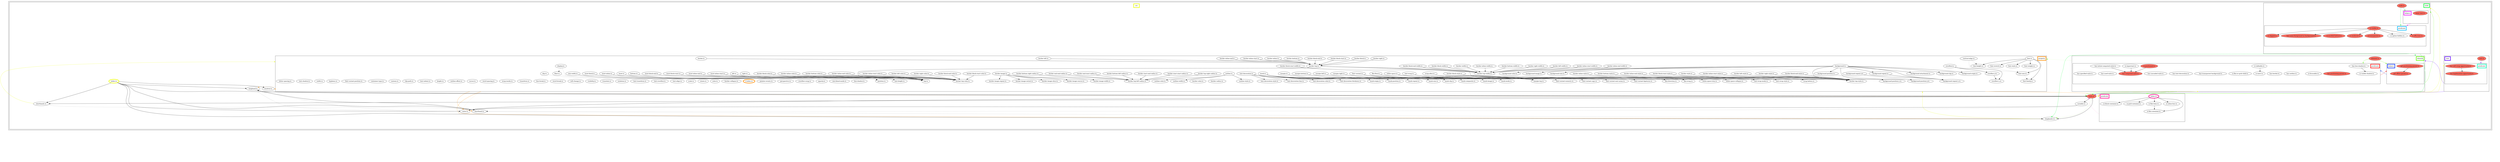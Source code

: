 digraph "dependency-graph-@siteimprove/alfa-style" {
  compound = true;
  "src/longhand.ts";
  "exit_src/property";
  "src/property/font-variant-caps.ts";
  "src/property/font-variant-east-asian.ts";
  "src/property/font-variant-ligatures.ts";
  "src/property/font-variant-numeric.ts";
  "src/shorthand.ts";
  "src/resolver.ts";
  "src/property/border-top-width.ts";
  "src/property/margin-top.ts";
  "src/style.ts";
  "exit_src/predicate";
  "src/property/border-top-style.ts";
  "src/value.ts";
  "src/property/border-top-left-radius.ts";
  "src/property/flex-direction.ts";
  "src/property/flex-wrap.ts";
  "src/property/top.ts";
  "src/property/border-top-color.ts";
  "src/property/background-attachment.ts";
  "name_src/property";
  "src/property/background-clip.ts";
  "src/property/background-color.ts";
  "src/property/background-image.ts";
  "src/property/background-origin.ts";
  "src/property/background-position-x.ts";
  "src/property/background-position-y.ts";
  "src/property/background-repeat-x.ts";
  "src/property/background-repeat-y.ts";
  "src/property/background-size.ts";
  "src/property/border-block-end-color.ts";
  "src/property/border-block-end-style.ts";
  "src/property/border-block-end-width.ts";
  "src/property/border-block-start-color.ts";
  "src/property/border-block-start-style.ts";
  "src/property/border-block-start-width.ts";
  "src/property/border-bottom-color.ts";
  "src/property/border-bottom-left-radius.ts";
  "src/property/border-bottom-right-radius.ts";
  "src/property/border-bottom-style.ts";
  "src/property/border-bottom-width.ts";
  "src/property/border-collapse.ts";
  "src/property/border-end-end-radius.ts";
  "src/property/border-end-start-radius.ts";
  "src/property/border-image-outset.ts";
  "src/property/border-image-repeat.ts";
  "src/property/border-image-slice.ts";
  "src/property/border-image-source.ts";
  "src/property/border-image-width.ts";
  "src/property/border-inline-end-color.ts";
  "src/property/border-inline-end-style.ts";
  "src/property/border-inline-end-width.ts";
  "src/property/border-inline-start-color.ts";
  "src/property/border-inline-start-style.ts";
  "src/property/border-inline-start-width.ts";
  "src/property/border-left-color.ts";
  "src/property/border-left-style.ts";
  "src/property/border-left-width.ts";
  "src/property/border-right-color.ts";
  "src/property/border-right-style.ts";
  "src/property/border-right-width.ts";
  "src/property/border-start-end-radius.ts";
  "src/property/border-start-start-radius.ts";
  "src/property/border-top-right-radius.ts";
  "src/property/bottom.ts";
  "src/property/box-shadow.ts";
  "src/property/clip-path.ts";
  "src/property/clip.ts";
  "src/property/color.ts";
  "src/property/contain.ts";
  "src/property/container-type.ts";
  "src/property/cursor.ts";
  "src/property/display.ts";
  "src/property/float.ts";
  "src/property/font-family.ts";
  "src/property/font-size.ts";
  "src/property/font-stretch.ts";
  "src/property/font-style.ts";
  "src/property/font-variant-position.ts";
  "src/property/font-weight.ts";
  "src/property/height.ts";
  "src/property/hyphens.ts";
  "src/property/inset-block-end.ts";
  "src/property/inset-block-start.ts";
  "src/property/inset-inline-end.ts";
  "src/property/inset-inline-start.ts";
  "src/property/isolation.ts";
  "src/property/left.ts";
  "src/property/letter-spacing.ts";
  "src/property/line-break.ts";
  "src/property/line-height.ts";
  "src/property/margin-bottom.ts";
  "src/property/margin-left.ts";
  "src/property/margin-right.ts";
  "src/property/mask-clip.ts";
  "src/property/mask-composite.ts";
  "src/property/mask-image.ts";
  "src/property/mask-mode.ts";
  "src/property/mask-origin.ts";
  "src/property/mask-position.ts";
  "src/property/mask-repeat.ts";
  "src/property/mask-size.ts";
  "src/property/min-height.ts";
  "src/property/min-width.ts";
  "src/property/mix-blend-mode.ts";
  "src/property/opacity.ts";
  "src/property/outline-color.ts";
  "src/property/outline-offset.ts";
  "src/property/outline-style.ts";
  "src/property/outline-width.ts";
  "src/property/overflow-wrap.ts";
  "src/property/overflow-x.ts";
  "src/property/overflow-y.ts";
  "src/property/perspective.ts";
  "src/property/pointer-events.ts";
  "src/property/position.ts";
  "src/property/right.ts";
  "src/property/rotate.ts";
  "src/property/scale.ts";
  "src/property/text-align.ts";
  "src/property/text-decoration-color.ts";
  "src/property/text-decoration-line.ts";
  "src/property/text-decoration-style.ts";
  "src/property/text-decoration-thickness.ts";
  "src/property/text-indent.ts";
  "src/property/text-overflow.ts";
  "src/property/text-shadow.ts";
  "src/property/text-transform.ts";
  "src/property/text-wrap-mode.ts";
  "src/property/text-wrap-style.ts";
  "src/property/transform.ts";
  "src/property/translate.ts";
  "src/property/vertical-align.ts";
  "src/property/visibility.ts";
  "src/property/white-space-collapse.ts";
  "src/property/white-space-trim.ts";
  "src/property/width.ts";
  "src/property/will-change.ts";
  "src/property/word-break.ts";
  "src/property/word-spacing.ts";
  "src/property/wrap-after.ts";
  "src/property/wrap-before.ts";
  "src/property/wrap-inside.ts";
  "src/property/z-index.ts";
  "src/predicate/is-flex-container.ts";
  "src/element/predicate/has-computed-style.ts";
  "exit_src/element";
  "src/property/border-top.ts";
  "src/predicate/index.ts";
  "name_src/predicate";
  "src/node/predicate/is-rendered.ts";
  "name_src/node";
  "exit_src/node";
  "name_src/element";
  "src/longhands.ts";
  "src/element/helpers/get-offset-parent.ts";
  "name_src/element/helpers";
  "src/element/helpers/get-positioning-parent.ts";
  "src/element/predicate/has-border.ts";
  "name_src/element/predicate";
  "src/element/predicate/has-box-shadow.ts";
  "src/element/predicate/has-cascaded-style.ts";
  "src/element/predicate/has-initial-computed-style.ts";
  "src/element/predicate/has-outline.ts";
  "src/element/predicate/has-positioning-parent.ts";
  "src/element/predicate/has-specified-style.ts";
  "src/element/predicate/has-text-decoration.ts";
  "src/element/predicate/has-transparent-background.ts";
  "src/element/predicate/has-used-style.ts";
  "src/element/predicate/is-flex-or-grid-child.ts";
  "src/element/predicate/is-focusable.ts";
  "src/element/predicate/is-important.ts";
  "src/element/predicate/is-inert.ts";
  "src/element/predicate/is-positioned.ts";
  "src/element/predicate/is-tabbable.ts";
  "src/element/predicate/is-visible-shadow.ts";
  "src/property/background-position.ts";
  "src/property/background-repeat.ts";
  "src/property/background.ts";
  "src/property/border-block-color.ts";
  "src/property/border-block-end.ts";
  "src/property/border-block-start.ts";
  "src/property/border-block-style.ts";
  "src/property/border-block-width.ts";
  "src/property/border-block.ts";
  "src/property/border-bottom.ts";
  "src/property/border-color.ts";
  "src/property/border-image.ts";
  "src/property/border-inline-color.ts";
  "src/property/border-inline-end.ts";
  "src/property/border-inline-start.ts";
  "src/property/border-inline-style.ts";
  "src/property/border-inline-width.ts";
  "src/property/border-inline.ts";
  "src/property/border-left.ts";
  "src/property/border-radius.ts";
  "src/property/border-right.ts";
  "src/property/border-style.ts";
  "src/property/border-width.ts";
  "src/property/border.ts";
  "src/property/flex-flow.ts";
  "src/property/font-variant.ts";
  "src/property/font.ts";
  "src/property/inset-block.ts";
  "src/property/inset-inline.ts";
  "src/property/inset.ts";
  "src/property/margin.ts";
  "src/property/mask.ts";
  "src/property/outline.ts";
  "src/property/overflow.ts";
  "src/property/text-decoration.ts";
  "src/property/text-wrap.ts";
  "src/property/white-space.ts";
  "src/element/element.ts";
  "src/node/node.ts";
  "src/shorthands.ts";
  "src/text/text.ts";
  "name_src/text";
  "src/variable.ts";
  "src/predicate/is-block-container.ts";
  "src/predicate/is-grid-container.ts";
  "src/text/predicate/has-hyphenation-opportunity.ts";
  "name_src/text/predicate";
  "src/text/predicate/has-soft-wrap-opportunity.ts";
  "exit_src/node/helpers";
  "name_src/node/predicate";
  "exit_src/text";
  "exit_src/element/helpers";
  "src/node/predicate/has-same-foreground-as-background.ts";
  "src/node/predicate/is-clipped.ts";
  "src/node/predicate/is-offscreen.ts";
  "src/node/predicate/is-option-hidden.ts";
  "src/node/predicate/is-transparent.ts";
  "exit_src/element/predicate";
  "src/node/helpers/inner-text.ts";
  "name_src/node/helpers";
  "src/node/predicate/is-scrolled-behind.ts";
  "src/node/predicate/is-visible.ts";
  "src/predicate/is-flex-item.ts";
  "src/predicate/is-inline-box.ts";
  subgraph "cluster_src" {
    color = "#000000";
    label = "";
    "exit_src" [
      style = "invis";
    ];
    subgraph "cluster_src" {
      color = "#000000";
      label = "";
      "name_src" [
        penwidth = 5;
        shape = "rectangle";
        color = "#e8ff00";
        label = "src";
      ];
      "exit_src" [
        style = "invis";
      ];
      "src/longhands.ts" [
        label = "longhands.ts";
      ];
      "src/variable.ts" [
        label = "variable.ts";
      ];
      "src/shorthands.ts" [
        label = "shorthands.ts";
      ];
      "src/style.ts" [
        label = "style.ts";
        fillcolor = "#ff6c60";
        style = "rounded,filled";
      ];
      "src/resolver.ts" [
        label = "resolver.ts";
      ];
      "src/shorthand.ts" [
        label = "shorthand.ts";
      ];
      "src/index.ts" [
        label = "index.ts";
        color = "#e8ff00";
        penwidth = 5;
      ];
      "src/value.ts" [
        label = "value.ts";
      ];
      "src/longhand.ts" [
        label = "longhand.ts";
      ];
      subgraph "cluster_src/property" {
        color = "#000000";
        label = "";
        "name_src/property" [
          penwidth = 5;
          shape = "rectangle";
          color = "#ff8b00";
          label = "property";
        ];
        "exit_src/property" [
          style = "invis";
        ];
        "src/property/font-variant.ts" [
          label = "font-variant.ts";
        ];
        "src/property/border-image-outset.ts" [
          label = "border-image-outset.ts";
        ];
        "src/property/border-inline-width.ts" [
          label = "border-inline-width.ts";
        ];
        "src/property/mask-origin.ts" [
          label = "mask-origin.ts";
        ];
        "src/property/margin-right.ts" [
          label = "margin-right.ts";
        ];
        "src/property/border-top-width.ts" [
          label = "border-top-width.ts";
        ];
        "src/property/mask-composite.ts" [
          label = "mask-composite.ts";
        ];
        "src/property/border-bottom-right-radius.ts" [
          label = "border-bottom-right-radius.ts";
        ];
        "src/property/background-position-y.ts" [
          label = "background-position-y.ts";
        ];
        "src/property/flex-flow.ts" [
          label = "flex-flow.ts";
        ];
        "src/property/right.ts" [
          label = "right.ts";
        ];
        "src/property/border-inline-end-color.ts" [
          label = "border-inline-end-color.ts";
        ];
        "src/property/font-variant-ligatures.ts" [
          label = "font-variant-ligatures.ts";
        ];
        "src/property/line-height.ts" [
          label = "line-height.ts";
        ];
        "src/property/cursor.ts" [
          label = "cursor.ts";
        ];
        "src/property/border-collapse.ts" [
          label = "border-collapse.ts";
        ];
        "src/property/border-radius.ts" [
          label = "border-radius.ts";
        ];
        "src/property/color.ts" [
          label = "color.ts";
        ];
        "src/property/border-end-end-radius.ts" [
          label = "border-end-end-radius.ts";
        ];
        "src/property/contain.ts" [
          label = "contain.ts";
        ];
        "src/property/inset-block-start.ts" [
          label = "inset-block-start.ts";
        ];
        "src/property/border-right-width.ts" [
          label = "border-right-width.ts";
        ];
        "src/property/border-top-right-radius.ts" [
          label = "border-top-right-radius.ts";
        ];
        "src/property/text-decoration.ts" [
          label = "text-decoration.ts";
        ];
        "src/property/font-weight.ts" [
          label = "font-weight.ts";
        ];
        "src/property/border-end-start-radius.ts" [
          label = "border-end-start-radius.ts";
        ];
        "src/property/border-image-slice.ts" [
          label = "border-image-slice.ts";
        ];
        "src/property/pointer-events.ts" [
          label = "pointer-events.ts";
        ];
        "src/property/font.ts" [
          label = "font.ts";
        ];
        "src/property/outline-offset.ts" [
          label = "outline-offset.ts";
        ];
        "src/property/vertical-align.ts" [
          label = "vertical-align.ts";
        ];
        "src/property/background-repeat-y.ts" [
          label = "background-repeat-y.ts";
        ];
        "src/property/text-shadow.ts" [
          label = "text-shadow.ts";
        ];
        "src/property/border-block-start-width.ts" [
          label = "border-block-start-width.ts";
        ];
        "src/property/margin.ts" [
          label = "margin.ts";
        ];
        "src/property/border-block-end.ts" [
          label = "border-block-end.ts";
        ];
        "src/property/container-type.ts" [
          label = "container-type.ts";
        ];
        "src/property/border-block-end-width.ts" [
          label = "border-block-end-width.ts";
        ];
        "src/property/position.ts" [
          label = "position.ts";
        ];
        "src/property/wrap-inside.ts" [
          label = "wrap-inside.ts";
        ];
        "src/property/bottom.ts" [
          label = "bottom.ts";
        ];
        "src/property/border-start-start-radius.ts" [
          label = "border-start-start-radius.ts";
        ];
        "src/property/visibility.ts" [
          label = "visibility.ts";
        ];
        "src/property/border-block-color.ts" [
          label = "border-block-color.ts";
        ];
        "src/property/min-height.ts" [
          label = "min-height.ts";
        ];
        "src/property/width.ts" [
          label = "width.ts";
        ];
        "src/property/border-color.ts" [
          label = "border-color.ts";
        ];
        "src/property/border-left-style.ts" [
          label = "border-left-style.ts";
        ];
        "src/property/mask-position.ts" [
          label = "mask-position.ts";
        ];
        "src/property/border-right-style.ts" [
          label = "border-right-style.ts";
        ];
        "src/property/mask-clip.ts" [
          label = "mask-clip.ts";
        ];
        "src/property/overflow-wrap.ts" [
          label = "overflow-wrap.ts";
        ];
        "src/property/background-size.ts" [
          label = "background-size.ts";
        ];
        "src/property/text-wrap.ts" [
          label = "text-wrap.ts";
        ];
        "src/property/border-block-style.ts" [
          label = "border-block-style.ts";
        ];
        "src/property/background-color.ts" [
          label = "background-color.ts";
        ];
        "src/property/clip-path.ts" [
          label = "clip-path.ts";
        ];
        "src/property/border-style.ts" [
          label = "border-style.ts";
        ];
        "src/property/border-top-left-radius.ts" [
          label = "border-top-left-radius.ts";
        ];
        "src/property/text-align.ts" [
          label = "text-align.ts";
        ];
        "src/property/border-inline.ts" [
          label = "border-inline.ts";
        ];
        "src/property/overflow-y.ts" [
          label = "overflow-y.ts";
        ];
        "src/property/mask-mode.ts" [
          label = "mask-mode.ts";
        ];
        "src/property/background-position.ts" [
          label = "background-position.ts";
        ];
        "src/property/mask-repeat.ts" [
          label = "mask-repeat.ts";
        ];
        "src/property/border-top.ts" [
          label = "border-top.ts";
        ];
        "src/property/text-decoration-line.ts" [
          label = "text-decoration-line.ts";
        ];
        "src/property/inset.ts" [
          label = "inset.ts";
        ];
        "src/property/opacity.ts" [
          label = "opacity.ts";
        ];
        "src/property/font-style.ts" [
          label = "font-style.ts";
        ];
        "src/property/hyphens.ts" [
          label = "hyphens.ts";
        ];
        "src/property/border-inline-end-width.ts" [
          label = "border-inline-end-width.ts";
        ];
        "src/property/mask-size.ts" [
          label = "mask-size.ts";
        ];
        "src/property/clip.ts" [
          label = "clip.ts";
        ];
        "src/property/border-bottom.ts" [
          label = "border-bottom.ts";
        ];
        "src/property/text-decoration-color.ts" [
          label = "text-decoration-color.ts";
        ];
        "src/property/background-attachment.ts" [
          label = "background-attachment.ts";
        ];
        "src/property/outline.ts" [
          label = "outline.ts";
        ];
        "src/property/border-image-repeat.ts" [
          label = "border-image-repeat.ts";
        ];
        "src/property/translate.ts" [
          label = "translate.ts";
        ];
        "src/property/overflow-x.ts" [
          label = "overflow-x.ts";
        ];
        "src/property/top.ts" [
          label = "top.ts";
        ];
        "src/property/border-right-color.ts" [
          label = "border-right-color.ts";
        ];
        "src/property/mask-image.ts" [
          label = "mask-image.ts";
        ];
        "src/property/border-left.ts" [
          label = "border-left.ts";
        ];
        "src/property/word-spacing.ts" [
          label = "word-spacing.ts";
        ];
        "src/property/border-inline-start-width.ts" [
          label = "border-inline-start-width.ts";
        ];
        "src/property/font-variant-east-asian.ts" [
          label = "font-variant-east-asian.ts";
        ];
        "src/property/border-start-end-radius.ts" [
          label = "border-start-end-radius.ts";
        ];
        "src/property/inset-block-end.ts" [
          label = "inset-block-end.ts";
        ];
        "src/property/font-size.ts" [
          label = "font-size.ts";
        ];
        "src/property/border-right.ts" [
          label = "border-right.ts";
        ];
        "src/property/background-repeat-x.ts" [
          label = "background-repeat-x.ts";
        ];
        "src/property/border-bottom-left-radius.ts" [
          label = "border-bottom-left-radius.ts";
        ];
        "src/property/left.ts" [
          label = "left.ts";
        ];
        "src/property/scale.ts" [
          label = "scale.ts";
        ];
        "src/property/border-bottom-style.ts" [
          label = "border-bottom-style.ts";
        ];
        "src/property/outline-style.ts" [
          label = "outline-style.ts";
        ];
        "src/property/text-wrap-mode.ts" [
          label = "text-wrap-mode.ts";
        ];
        "src/property/flex-wrap.ts" [
          label = "flex-wrap.ts";
        ];
        "src/property/will-change.ts" [
          label = "will-change.ts";
        ];
        "src/property/font-variant-position.ts" [
          label = "font-variant-position.ts";
        ];
        "src/property/font-variant-numeric.ts" [
          label = "font-variant-numeric.ts";
        ];
        "src/property/border-block-start-style.ts" [
          label = "border-block-start-style.ts";
        ];
        "src/property/background-image.ts" [
          label = "background-image.ts";
        ];
        "src/property/border-top-style.ts" [
          label = "border-top-style.ts";
        ];
        "src/property/isolation.ts" [
          label = "isolation.ts";
        ];
        "src/property/font-family.ts" [
          label = "font-family.ts";
        ];
        "src/property/border-inline-style.ts" [
          label = "border-inline-style.ts";
        ];
        "src/property/background-clip.ts" [
          label = "background-clip.ts";
        ];
        "src/property/border-left-width.ts" [
          label = "border-left-width.ts";
        ];
        "src/property/inset-inline-end.ts" [
          label = "inset-inline-end.ts";
        ];
        "src/property/border-inline-start-style.ts" [
          label = "border-inline-start-style.ts";
        ];
        "src/property/font-stretch.ts" [
          label = "font-stretch.ts";
        ];
        "src/property/display.ts" [
          label = "display.ts";
        ];
        "src/property/border-inline-color.ts" [
          label = "border-inline-color.ts";
        ];
        "src/property/border-top-color.ts" [
          label = "border-top-color.ts";
        ];
        "src/property/border.ts" [
          label = "border.ts";
        ];
        "src/property/border-block.ts" [
          label = "border-block.ts";
        ];
        "src/property/border-image.ts" [
          label = "border-image.ts";
        ];
        "src/property/wrap-after.ts" [
          label = "wrap-after.ts";
        ];
        "src/property/border-block-width.ts" [
          label = "border-block-width.ts";
        ];
        "src/property/border-image-width.ts" [
          label = "border-image-width.ts";
        ];
        "src/property/border-width.ts" [
          label = "border-width.ts";
        ];
        "src/property/text-indent.ts" [
          label = "text-indent.ts";
        ];
        "src/property/transform.ts" [
          label = "transform.ts";
        ];
        "src/property/text-overflow.ts" [
          label = "text-overflow.ts";
        ];
        "src/property/mix-blend-mode.ts" [
          label = "mix-blend-mode.ts";
        ];
        "src/property/border-inline-end.ts" [
          label = "border-inline-end.ts";
        ];
        "src/property/border-block-end-color.ts" [
          label = "border-block-end-color.ts";
        ];
        "src/property/background-repeat.ts" [
          label = "background-repeat.ts";
        ];
        "src/property/inset-block.ts" [
          label = "inset-block.ts";
        ];
        "src/property/border-block-end-style.ts" [
          label = "border-block-end-style.ts";
        ];
        "src/property/perspective.ts" [
          label = "perspective.ts";
        ];
        "src/property/white-space-collapse.ts" [
          label = "white-space-collapse.ts";
        ];
        "src/property/border-left-color.ts" [
          label = "border-left-color.ts";
        ];
        "src/property/float.ts" [
          label = "float.ts";
        ];
        "src/property/word-break.ts" [
          label = "word-break.ts";
        ];
        "src/property/border-inline-start-color.ts" [
          label = "border-inline-start-color.ts";
        ];
        "src/property/z-index.ts" [
          label = "z-index.ts";
          color = "#ff8b00";
          penwidth = 5;
        ];
        "src/property/rotate.ts" [
          label = "rotate.ts";
        ];
        "src/property/text-decoration-thickness.ts" [
          label = "text-decoration-thickness.ts";
        ];
        "src/property/mask.ts" [
          label = "mask.ts";
        ];
        "src/property/line-break.ts" [
          label = "line-break.ts";
        ];
        "src/property/box-shadow.ts" [
          label = "box-shadow.ts";
        ];
        "src/property/text-decoration-style.ts" [
          label = "text-decoration-style.ts";
        ];
        "src/property/margin-top.ts" [
          label = "margin-top.ts";
        ];
        "src/property/background-origin.ts" [
          label = "background-origin.ts";
        ];
        "src/property/border-inline-start.ts" [
          label = "border-inline-start.ts";
        ];
        "src/property/white-space-trim.ts" [
          label = "white-space-trim.ts";
        ];
        "src/property/min-width.ts" [
          label = "min-width.ts";
        ];
        "src/property/font-variant-caps.ts" [
          label = "font-variant-caps.ts";
        ];
        "src/property/border-block-start-color.ts" [
          label = "border-block-start-color.ts";
        ];
        "src/property/background-position-x.ts" [
          label = "background-position-x.ts";
        ];
        "src/property/inset-inline.ts" [
          label = "inset-inline.ts";
        ];
        "src/property/margin-bottom.ts" [
          label = "margin-bottom.ts";
        ];
        "src/property/text-transform.ts" [
          label = "text-transform.ts";
        ];
        "src/property/white-space.ts" [
          label = "white-space.ts";
        ];
        "src/property/overflow.ts" [
          label = "overflow.ts";
        ];
        "src/property/text-wrap-style.ts" [
          label = "text-wrap-style.ts";
        ];
        "src/property/flex-direction.ts" [
          label = "flex-direction.ts";
        ];
        "src/property/border-block-start.ts" [
          label = "border-block-start.ts";
        ];
        "src/property/border-bottom-width.ts" [
          label = "border-bottom-width.ts";
        ];
        "src/property/outline-width.ts" [
          label = "outline-width.ts";
        ];
        "src/property/height.ts" [
          label = "height.ts";
        ];
        "src/property/outline-color.ts" [
          label = "outline-color.ts";
        ];
        "src/property/border-image-source.ts" [
          label = "border-image-source.ts";
        ];
        "src/property/inset-inline-start.ts" [
          label = "inset-inline-start.ts";
        ];
        "src/property/margin-left.ts" [
          label = "margin-left.ts";
        ];
        "src/property/border-bottom-color.ts" [
          label = "border-bottom-color.ts";
        ];
        "src/property/letter-spacing.ts" [
          label = "letter-spacing.ts";
        ];
        "src/property/wrap-before.ts" [
          label = "wrap-before.ts";
        ];
        "src/property/border-inline-end-style.ts" [
          label = "border-inline-end-style.ts";
        ];
        "src/property/background.ts" [
          label = "background.ts";
        ];
        "src/property/font-variant.ts" -> "exit_src/property" [
          style = "invis";
        ];
        "src/property/border-image-outset.ts" -> "exit_src/property" [
          style = "invis";
        ];
        "src/property/border-inline-width.ts" -> "exit_src/property" [
          style = "invis";
        ];
        "src/property/mask-origin.ts" -> "exit_src/property" [
          style = "invis";
        ];
        "src/property/margin-right.ts" -> "exit_src/property" [
          style = "invis";
        ];
        "src/property/border-top-width.ts" -> "exit_src/property" [
          style = "invis";
        ];
        "src/property/mask-composite.ts" -> "exit_src/property" [
          style = "invis";
        ];
        "src/property/border-bottom-right-radius.ts" -> "exit_src/property" [
          style = "invis";
        ];
        "src/property/background-position-y.ts" -> "exit_src/property" [
          style = "invis";
        ];
        "src/property/flex-flow.ts" -> "exit_src/property" [
          style = "invis";
        ];
        "src/property/right.ts" -> "exit_src/property" [
          style = "invis";
        ];
        "src/property/border-inline-end-color.ts" -> "exit_src/property" [
          style = "invis";
        ];
        "src/property/font-variant-ligatures.ts" -> "exit_src/property" [
          style = "invis";
        ];
        "src/property/line-height.ts" -> "exit_src/property" [
          style = "invis";
        ];
        "src/property/cursor.ts" -> "exit_src/property" [
          style = "invis";
        ];
        "src/property/border-collapse.ts" -> "exit_src/property" [
          style = "invis";
        ];
        "src/property/border-radius.ts" -> "exit_src/property" [
          style = "invis";
        ];
        "src/property/color.ts" -> "exit_src/property" [
          style = "invis";
        ];
        "src/property/border-end-end-radius.ts" -> "exit_src/property" [
          style = "invis";
        ];
        "src/property/contain.ts" -> "exit_src/property" [
          style = "invis";
        ];
        "src/property/inset-block-start.ts" -> "exit_src/property" [
          style = "invis";
        ];
        "src/property/border-right-width.ts" -> "exit_src/property" [
          style = "invis";
        ];
        "src/property/border-top-right-radius.ts" -> "exit_src/property" [
          style = "invis";
        ];
        "src/property/text-decoration.ts" -> "exit_src/property" [
          style = "invis";
        ];
        "src/property/font-weight.ts" -> "exit_src/property" [
          style = "invis";
        ];
        "src/property/border-end-start-radius.ts" -> "exit_src/property" [
          style = "invis";
        ];
        "src/property/border-image-slice.ts" -> "exit_src/property" [
          style = "invis";
        ];
        "src/property/pointer-events.ts" -> "exit_src/property" [
          style = "invis";
        ];
        "src/property/font.ts" -> "exit_src/property" [
          style = "invis";
        ];
        "src/property/outline-offset.ts" -> "exit_src/property" [
          style = "invis";
        ];
        "src/property/vertical-align.ts" -> "exit_src/property" [
          style = "invis";
        ];
        "src/property/background-repeat-y.ts" -> "exit_src/property" [
          style = "invis";
        ];
        "src/property/text-shadow.ts" -> "exit_src/property" [
          style = "invis";
        ];
        "src/property/border-block-start-width.ts" -> "exit_src/property" [
          style = "invis";
        ];
        "src/property/margin.ts" -> "exit_src/property" [
          style = "invis";
        ];
        "src/property/border-block-end.ts" -> "exit_src/property" [
          style = "invis";
        ];
        "src/property/container-type.ts" -> "exit_src/property" [
          style = "invis";
        ];
        "src/property/border-block-end-width.ts" -> "exit_src/property" [
          style = "invis";
        ];
        "src/property/position.ts" -> "exit_src/property" [
          style = "invis";
        ];
        "src/property/wrap-inside.ts" -> "exit_src/property" [
          style = "invis";
        ];
        "src/property/bottom.ts" -> "exit_src/property" [
          style = "invis";
        ];
        "src/property/border-start-start-radius.ts" -> "exit_src/property" [
          style = "invis";
        ];
        "src/property/visibility.ts" -> "exit_src/property" [
          style = "invis";
        ];
        "src/property/border-block-color.ts" -> "exit_src/property" [
          style = "invis";
        ];
        "src/property/min-height.ts" -> "exit_src/property" [
          style = "invis";
        ];
        "src/property/width.ts" -> "exit_src/property" [
          style = "invis";
        ];
        "src/property/border-color.ts" -> "exit_src/property" [
          style = "invis";
        ];
        "src/property/border-left-style.ts" -> "exit_src/property" [
          style = "invis";
        ];
        "src/property/mask-position.ts" -> "exit_src/property" [
          style = "invis";
        ];
        "src/property/border-right-style.ts" -> "exit_src/property" [
          style = "invis";
        ];
        "src/property/mask-clip.ts" -> "exit_src/property" [
          style = "invis";
        ];
        "src/property/overflow-wrap.ts" -> "exit_src/property" [
          style = "invis";
        ];
        "src/property/background-size.ts" -> "exit_src/property" [
          style = "invis";
        ];
        "src/property/text-wrap.ts" -> "exit_src/property" [
          style = "invis";
        ];
        "src/property/border-block-style.ts" -> "exit_src/property" [
          style = "invis";
        ];
        "src/property/background-color.ts" -> "exit_src/property" [
          style = "invis";
        ];
        "src/property/clip-path.ts" -> "exit_src/property" [
          style = "invis";
        ];
        "src/property/border-style.ts" -> "exit_src/property" [
          style = "invis";
        ];
        "src/property/border-top-left-radius.ts" -> "exit_src/property" [
          style = "invis";
        ];
        "src/property/text-align.ts" -> "exit_src/property" [
          style = "invis";
        ];
        "src/property/border-inline.ts" -> "exit_src/property" [
          style = "invis";
        ];
        "src/property/overflow-y.ts" -> "exit_src/property" [
          style = "invis";
        ];
        "src/property/mask-mode.ts" -> "exit_src/property" [
          style = "invis";
        ];
        "src/property/background-position.ts" -> "exit_src/property" [
          style = "invis";
        ];
        "src/property/mask-repeat.ts" -> "exit_src/property" [
          style = "invis";
        ];
        "src/property/border-top.ts" -> "exit_src/property" [
          style = "invis";
        ];
        "src/property/text-decoration-line.ts" -> "exit_src/property" [
          style = "invis";
        ];
        "src/property/inset.ts" -> "exit_src/property" [
          style = "invis";
        ];
        "src/property/opacity.ts" -> "exit_src/property" [
          style = "invis";
        ];
        "src/property/font-style.ts" -> "exit_src/property" [
          style = "invis";
        ];
        "src/property/hyphens.ts" -> "exit_src/property" [
          style = "invis";
        ];
        "src/property/border-inline-end-width.ts" -> "exit_src/property" [
          style = "invis";
        ];
        "src/property/mask-size.ts" -> "exit_src/property" [
          style = "invis";
        ];
        "src/property/clip.ts" -> "exit_src/property" [
          style = "invis";
        ];
        "src/property/border-bottom.ts" -> "exit_src/property" [
          style = "invis";
        ];
        "src/property/text-decoration-color.ts" -> "exit_src/property" [
          style = "invis";
        ];
        "src/property/background-attachment.ts" -> "exit_src/property" [
          style = "invis";
        ];
        "src/property/outline.ts" -> "exit_src/property" [
          style = "invis";
        ];
        "src/property/border-image-repeat.ts" -> "exit_src/property" [
          style = "invis";
        ];
        "src/property/translate.ts" -> "exit_src/property" [
          style = "invis";
        ];
        "src/property/overflow-x.ts" -> "exit_src/property" [
          style = "invis";
        ];
        "src/property/top.ts" -> "exit_src/property" [
          style = "invis";
        ];
        "src/property/border-right-color.ts" -> "exit_src/property" [
          style = "invis";
        ];
        "src/property/mask-image.ts" -> "exit_src/property" [
          style = "invis";
        ];
        "src/property/border-left.ts" -> "exit_src/property" [
          style = "invis";
        ];
        "src/property/word-spacing.ts" -> "exit_src/property" [
          style = "invis";
        ];
        "src/property/border-inline-start-width.ts" -> "exit_src/property" [
          style = "invis";
        ];
        "src/property/font-variant-east-asian.ts" -> "exit_src/property" [
          style = "invis";
        ];
        "src/property/border-start-end-radius.ts" -> "exit_src/property" [
          style = "invis";
        ];
        "src/property/inset-block-end.ts" -> "exit_src/property" [
          style = "invis";
        ];
        "src/property/font-size.ts" -> "exit_src/property" [
          style = "invis";
        ];
        "src/property/border-right.ts" -> "exit_src/property" [
          style = "invis";
        ];
        "src/property/background-repeat-x.ts" -> "exit_src/property" [
          style = "invis";
        ];
        "src/property/border-bottom-left-radius.ts" -> "exit_src/property" [
          style = "invis";
        ];
        "src/property/left.ts" -> "exit_src/property" [
          style = "invis";
        ];
        "src/property/scale.ts" -> "exit_src/property" [
          style = "invis";
        ];
        "src/property/border-bottom-style.ts" -> "exit_src/property" [
          style = "invis";
        ];
        "src/property/outline-style.ts" -> "exit_src/property" [
          style = "invis";
        ];
        "src/property/text-wrap-mode.ts" -> "exit_src/property" [
          style = "invis";
        ];
        "src/property/flex-wrap.ts" -> "exit_src/property" [
          style = "invis";
        ];
        "src/property/will-change.ts" -> "exit_src/property" [
          style = "invis";
        ];
        "src/property/font-variant-position.ts" -> "exit_src/property" [
          style = "invis";
        ];
        "src/property/font-variant-numeric.ts" -> "exit_src/property" [
          style = "invis";
        ];
        "src/property/border-block-start-style.ts" -> "exit_src/property" [
          style = "invis";
        ];
        "src/property/background-image.ts" -> "exit_src/property" [
          style = "invis";
        ];
        "src/property/border-top-style.ts" -> "exit_src/property" [
          style = "invis";
        ];
        "src/property/isolation.ts" -> "exit_src/property" [
          style = "invis";
        ];
        "src/property/font-family.ts" -> "exit_src/property" [
          style = "invis";
        ];
        "src/property/border-inline-style.ts" -> "exit_src/property" [
          style = "invis";
        ];
        "src/property/background-clip.ts" -> "exit_src/property" [
          style = "invis";
        ];
        "src/property/border-left-width.ts" -> "exit_src/property" [
          style = "invis";
        ];
        "src/property/inset-inline-end.ts" -> "exit_src/property" [
          style = "invis";
        ];
        "src/property/border-inline-start-style.ts" -> "exit_src/property" [
          style = "invis";
        ];
        "src/property/font-stretch.ts" -> "exit_src/property" [
          style = "invis";
        ];
        "src/property/display.ts" -> "exit_src/property" [
          style = "invis";
        ];
        "src/property/border-inline-color.ts" -> "exit_src/property" [
          style = "invis";
        ];
        "src/property/border-top-color.ts" -> "exit_src/property" [
          style = "invis";
        ];
        "src/property/border.ts" -> "exit_src/property" [
          style = "invis";
        ];
        "src/property/border-block.ts" -> "exit_src/property" [
          style = "invis";
        ];
        "src/property/border-image.ts" -> "exit_src/property" [
          style = "invis";
        ];
        "src/property/wrap-after.ts" -> "exit_src/property" [
          style = "invis";
        ];
        "src/property/border-block-width.ts" -> "exit_src/property" [
          style = "invis";
        ];
        "src/property/border-image-width.ts" -> "exit_src/property" [
          style = "invis";
        ];
        "src/property/border-width.ts" -> "exit_src/property" [
          style = "invis";
        ];
        "src/property/text-indent.ts" -> "exit_src/property" [
          style = "invis";
        ];
        "src/property/transform.ts" -> "exit_src/property" [
          style = "invis";
        ];
        "src/property/text-overflow.ts" -> "exit_src/property" [
          style = "invis";
        ];
        "src/property/mix-blend-mode.ts" -> "exit_src/property" [
          style = "invis";
        ];
        "src/property/border-inline-end.ts" -> "exit_src/property" [
          style = "invis";
        ];
        "src/property/border-block-end-color.ts" -> "exit_src/property" [
          style = "invis";
        ];
        "src/property/background-repeat.ts" -> "exit_src/property" [
          style = "invis";
        ];
        "src/property/inset-block.ts" -> "exit_src/property" [
          style = "invis";
        ];
        "src/property/border-block-end-style.ts" -> "exit_src/property" [
          style = "invis";
        ];
        "src/property/perspective.ts" -> "exit_src/property" [
          style = "invis";
        ];
        "src/property/white-space-collapse.ts" -> "exit_src/property" [
          style = "invis";
        ];
        "src/property/border-left-color.ts" -> "exit_src/property" [
          style = "invis";
        ];
        "src/property/float.ts" -> "exit_src/property" [
          style = "invis";
        ];
        "src/property/word-break.ts" -> "exit_src/property" [
          style = "invis";
        ];
        "src/property/border-inline-start-color.ts" -> "exit_src/property" [
          style = "invis";
        ];
        "src/property/z-index.ts" -> "exit_src/property" [
          style = "invis";
        ];
        "src/property/rotate.ts" -> "exit_src/property" [
          style = "invis";
        ];
        "src/property/text-decoration-thickness.ts" -> "exit_src/property" [
          style = "invis";
        ];
        "src/property/mask.ts" -> "exit_src/property" [
          style = "invis";
        ];
        "src/property/line-break.ts" -> "exit_src/property" [
          style = "invis";
        ];
        "src/property/box-shadow.ts" -> "exit_src/property" [
          style = "invis";
        ];
        "src/property/text-decoration-style.ts" -> "exit_src/property" [
          style = "invis";
        ];
        "src/property/margin-top.ts" -> "exit_src/property" [
          style = "invis";
        ];
        "src/property/background-origin.ts" -> "exit_src/property" [
          style = "invis";
        ];
        "src/property/border-inline-start.ts" -> "exit_src/property" [
          style = "invis";
        ];
        "src/property/white-space-trim.ts" -> "exit_src/property" [
          style = "invis";
        ];
        "src/property/min-width.ts" -> "exit_src/property" [
          style = "invis";
        ];
        "src/property/font-variant-caps.ts" -> "exit_src/property" [
          style = "invis";
        ];
        "src/property/border-block-start-color.ts" -> "exit_src/property" [
          style = "invis";
        ];
        "src/property/background-position-x.ts" -> "exit_src/property" [
          style = "invis";
        ];
        "src/property/inset-inline.ts" -> "exit_src/property" [
          style = "invis";
        ];
        "src/property/margin-bottom.ts" -> "exit_src/property" [
          style = "invis";
        ];
        "src/property/text-transform.ts" -> "exit_src/property" [
          style = "invis";
        ];
        "src/property/white-space.ts" -> "exit_src/property" [
          style = "invis";
        ];
        "src/property/overflow.ts" -> "exit_src/property" [
          style = "invis";
        ];
        "src/property/text-wrap-style.ts" -> "exit_src/property" [
          style = "invis";
        ];
        "src/property/flex-direction.ts" -> "exit_src/property" [
          style = "invis";
        ];
        "src/property/border-block-start.ts" -> "exit_src/property" [
          style = "invis";
        ];
        "src/property/border-bottom-width.ts" -> "exit_src/property" [
          style = "invis";
        ];
        "src/property/outline-width.ts" -> "exit_src/property" [
          style = "invis";
        ];
        "src/property/height.ts" -> "exit_src/property" [
          style = "invis";
        ];
        "src/property/outline-color.ts" -> "exit_src/property" [
          style = "invis";
        ];
        "src/property/border-image-source.ts" -> "exit_src/property" [
          style = "invis";
        ];
        "src/property/inset-inline-start.ts" -> "exit_src/property" [
          style = "invis";
        ];
        "src/property/margin-left.ts" -> "exit_src/property" [
          style = "invis";
        ];
        "src/property/border-bottom-color.ts" -> "exit_src/property" [
          style = "invis";
        ];
        "src/property/letter-spacing.ts" -> "exit_src/property" [
          style = "invis";
        ];
        "src/property/wrap-before.ts" -> "exit_src/property" [
          style = "invis";
        ];
        "src/property/border-inline-end-style.ts" -> "exit_src/property" [
          style = "invis";
        ];
        "src/property/background.ts" -> "exit_src/property" [
          style = "invis";
        ];
      }
      subgraph "cluster_src/predicate" {
        color = "#000000";
        label = "";
        "name_src/predicate" [
          penwidth = 5;
          shape = "rectangle";
          color = "#ff008b";
          label = "predicate";
        ];
        "exit_src/predicate" [
          style = "invis";
        ];
        "src/predicate/is-grid-container.ts" [
          label = "is-grid-container.ts";
        ];
        "src/predicate/is-flex-item.ts" [
          label = "is-flex-item.ts";
        ];
        "src/predicate/is-inline-box.ts" [
          label = "is-inline-box.ts";
        ];
        "src/predicate/is-flex-container.ts" [
          label = "is-flex-container.ts";
        ];
        "src/predicate/is-block-container.ts" [
          label = "is-block-container.ts";
        ];
        "src/predicate/index.ts" [
          label = "index.ts";
          color = "#ff008b";
          penwidth = 5;
        ];
        "src/predicate/is-grid-container.ts" -> "exit_src/predicate" [
          style = "invis";
        ];
        "src/predicate/is-flex-item.ts" -> "exit_src/predicate" [
          style = "invis";
        ];
        "src/predicate/is-inline-box.ts" -> "exit_src/predicate" [
          style = "invis";
        ];
        "src/predicate/is-flex-container.ts" -> "exit_src/predicate" [
          style = "invis";
        ];
        "src/predicate/is-block-container.ts" -> "exit_src/predicate" [
          style = "invis";
        ];
        "src/predicate/index.ts" -> "exit_src/predicate" [
          style = "invis";
        ];
      }
      subgraph "cluster_src/element" {
        color = "#000000";
        label = "";
        "name_src/element" [
          penwidth = 5;
          shape = "rectangle";
          color = "#5dff00";
          label = "element";
        ];
        "exit_src/element" [
          style = "invis";
        ];
        "src/element/element.ts" [
          label = "element.ts";
          fillcolor = "#ff6c60";
          style = "rounded,filled";
        ];
        subgraph "cluster_src/element/predicate" {
          color = "#000000";
          label = "";
          "name_src/element/predicate" [
            penwidth = 5;
            shape = "rectangle";
            color = "#ff0000";
            label = "predicate";
          ];
          "exit_src/element/predicate" [
            style = "invis";
          ];
          "src/element/predicate/is-positioned.ts" [
            label = "is-positioned.ts";
            fillcolor = "#ff6c60";
            style = "rounded,filled";
          ];
          "src/element/predicate/has-transparent-background.ts" [
            label = "has-transparent-background.ts";
          ];
          "src/element/predicate/is-focusable.ts" [
            label = "is-focusable.ts";
          ];
          "src/element/predicate/has-specified-style.ts" [
            label = "has-specified-style.ts";
          ];
          "src/element/predicate/has-computed-style.ts" [
            label = "has-computed-style.ts";
            fillcolor = "#ff6c60";
            style = "rounded,filled";
          ];
          "src/element/predicate/has-text-decoration.ts" [
            label = "has-text-decoration.ts";
          ];
          "src/element/predicate/has-used-style.ts" [
            label = "has-used-style.ts";
          ];
          "src/element/predicate/is-flex-or-grid-child.ts" [
            label = "is-flex-or-grid-child.ts";
          ];
          "src/element/predicate/has-box-shadow.ts" [
            label = "has-box-shadow.ts";
          ];
          "src/element/predicate/is-tabbable.ts" [
            label = "is-tabbable.ts";
          ];
          "src/element/predicate/is-visible-shadow.ts" [
            label = "is-visible-shadow.ts";
          ];
          "src/element/predicate/has-initial-computed-style.ts" [
            label = "has-initial-computed-style.ts";
          ];
          "src/element/predicate/has-cascaded-style.ts" [
            label = "has-cascaded-style.ts";
          ];
          "src/element/predicate/is-inert.ts" [
            label = "is-inert.ts";
          ];
          "src/element/predicate/is-important.ts" [
            label = "is-important.ts";
          ];
          "src/element/predicate/has-outline.ts" [
            label = "has-outline.ts";
          ];
          "src/element/predicate/has-positioning-parent.ts" [
            label = "has-positioning-parent.ts";
            fillcolor = "#ff6c60";
            style = "rounded,filled";
          ];
          "src/element/predicate/has-border.ts" [
            label = "has-border.ts";
          ];
          "src/element/predicate/is-positioned.ts" -> "exit_src/element/predicate" [
            style = "invis";
          ];
          "src/element/predicate/has-transparent-background.ts" -> "exit_src/element/predicate" [
            style = "invis";
          ];
          "src/element/predicate/is-focusable.ts" -> "exit_src/element/predicate" [
            style = "invis";
          ];
          "src/element/predicate/has-specified-style.ts" -> "exit_src/element/predicate" [
            style = "invis";
          ];
          "src/element/predicate/has-computed-style.ts" -> "exit_src/element/predicate" [
            style = "invis";
          ];
          "src/element/predicate/has-text-decoration.ts" -> "exit_src/element/predicate" [
            style = "invis";
          ];
          "src/element/predicate/has-used-style.ts" -> "exit_src/element/predicate" [
            style = "invis";
          ];
          "src/element/predicate/is-flex-or-grid-child.ts" -> "exit_src/element/predicate" [
            style = "invis";
          ];
          "src/element/predicate/has-box-shadow.ts" -> "exit_src/element/predicate" [
            style = "invis";
          ];
          "src/element/predicate/is-tabbable.ts" -> "exit_src/element/predicate" [
            style = "invis";
          ];
          "src/element/predicate/is-visible-shadow.ts" -> "exit_src/element/predicate" [
            style = "invis";
          ];
          "src/element/predicate/has-initial-computed-style.ts" -> "exit_src/element/predicate" [
            style = "invis";
          ];
          "src/element/predicate/has-cascaded-style.ts" -> "exit_src/element/predicate" [
            style = "invis";
          ];
          "src/element/predicate/is-inert.ts" -> "exit_src/element/predicate" [
            style = "invis";
          ];
          "src/element/predicate/is-important.ts" -> "exit_src/element/predicate" [
            style = "invis";
          ];
          "src/element/predicate/has-outline.ts" -> "exit_src/element/predicate" [
            style = "invis";
          ];
          "src/element/predicate/has-positioning-parent.ts" -> "exit_src/element/predicate" [
            style = "invis";
          ];
          "src/element/predicate/has-border.ts" -> "exit_src/element/predicate" [
            style = "invis";
          ];
        }
        subgraph "cluster_src/element/helpers" {
          color = "#000000";
          label = "";
          "name_src/element/helpers" [
            penwidth = 5;
            shape = "rectangle";
            color = "#002eff";
            label = "helpers";
          ];
          "exit_src/element/helpers" [
            style = "invis";
          ];
          "src/element/helpers/get-offset-parent.ts" [
            label = "get-offset-parent.ts";
            fillcolor = "#ff6c60";
            style = "rounded,filled";
          ];
          "src/element/helpers/get-positioning-parent.ts" [
            label = "get-positioning-parent.ts";
            fillcolor = "#ff6c60";
            style = "rounded,filled";
          ];
          "src/element/helpers/get-offset-parent.ts" -> "exit_src/element/helpers" [
            style = "invis";
          ];
          "src/element/helpers/get-positioning-parent.ts" -> "exit_src/element/helpers" [
            style = "invis";
          ];
        }
        "exit_src/element/predicate" -> "exit_src/element" [
          style = "invis";
        ];
        "exit_src/element/predicate" -> "exit_src/element" [
          style = "invis";
        ];
        "exit_src/element/predicate" -> "exit_src/element" [
          style = "invis";
        ];
        "src/element/element.ts" -> "exit_src/element" [
          style = "invis";
        ];
        "exit_src/element/predicate" -> "exit_src/element" [
          style = "invis";
        ];
        "exit_src/element/predicate" -> "exit_src/element" [
          style = "invis";
        ];
        "exit_src/element/predicate" -> "exit_src/element" [
          style = "invis";
        ];
        "exit_src/element/predicate" -> "exit_src/element" [
          style = "invis";
        ];
        "exit_src/element/predicate" -> "exit_src/element" [
          style = "invis";
        ];
        "exit_src/element/predicate" -> "exit_src/element" [
          style = "invis";
        ];
        "exit_src/element/predicate" -> "exit_src/element" [
          style = "invis";
        ];
        "exit_src/element/predicate" -> "exit_src/element" [
          style = "invis";
        ];
        "exit_src/element/predicate" -> "exit_src/element" [
          style = "invis";
        ];
        "exit_src/element/helpers" -> "exit_src/element" [
          style = "invis";
        ];
        "exit_src/element/predicate" -> "exit_src/element" [
          style = "invis";
        ];
        "exit_src/element/predicate" -> "exit_src/element" [
          style = "invis";
        ];
        "exit_src/element/predicate" -> "exit_src/element" [
          style = "invis";
        ];
        "exit_src/element/predicate" -> "exit_src/element" [
          style = "invis";
        ];
        "exit_src/element/predicate" -> "exit_src/element" [
          style = "invis";
        ];
        "exit_src/element/helpers" -> "exit_src/element" [
          style = "invis";
        ];
        "exit_src/element/predicate" -> "exit_src/element" [
          style = "invis";
        ];
      }
      subgraph "cluster_src/node" {
        color = "#000000";
        label = "";
        "name_src/node" [
          penwidth = 5;
          shape = "rectangle";
          color = "#00ff2e";
          label = "node";
        ];
        "exit_src/node" [
          style = "invis";
        ];
        "src/node/node.ts" [
          label = "node.ts";
          fillcolor = "#ff6c60";
          style = "rounded,filled";
        ];
        subgraph "cluster_src/node/predicate" {
          color = "#000000";
          label = "";
          "name_src/node/predicate" [
            penwidth = 5;
            shape = "rectangle";
            color = "#00b9ff";
            label = "predicate";
          ];
          "exit_src/node/predicate" [
            style = "invis";
          ];
          "src/node/predicate/has-same-foreground-as-background.ts" [
            label = "has-same-foreground-as-background.ts";
            fillcolor = "#ff6c60";
            style = "rounded,filled";
          ];
          "src/node/predicate/is-clipped.ts" [
            label = "is-clipped.ts";
            fillcolor = "#ff6c60";
            style = "rounded,filled";
          ];
          "src/node/predicate/is-offscreen.ts" [
            label = "is-offscreen.ts";
            fillcolor = "#ff6c60";
            style = "rounded,filled";
          ];
          "src/node/predicate/is-rendered.ts" [
            label = "is-rendered.ts";
            fillcolor = "#ff6c60";
            style = "rounded,filled";
          ];
          "src/node/predicate/is-transparent.ts" [
            label = "is-transparent.ts";
            fillcolor = "#ff6c60";
            style = "rounded,filled";
          ];
          "src/node/predicate/is-visible.ts" [
            label = "is-visible.ts";
            fillcolor = "#ff6c60";
            style = "rounded,filled";
          ];
          "src/node/predicate/is-option-hidden.ts" [
            label = "is-option-hidden.ts";
          ];
          "src/node/predicate/is-scrolled-behind.ts" [
            label = "is-scrolled-behind.ts";
            fillcolor = "#ff6c60";
            style = "rounded,filled";
          ];
          "src/node/predicate/has-same-foreground-as-background.ts" -> "exit_src/node/predicate" [
            style = "invis";
          ];
          "src/node/predicate/is-clipped.ts" -> "exit_src/node/predicate" [
            style = "invis";
          ];
          "src/node/predicate/is-offscreen.ts" -> "exit_src/node/predicate" [
            style = "invis";
          ];
          "src/node/predicate/is-rendered.ts" -> "exit_src/node/predicate" [
            style = "invis";
          ];
          "src/node/predicate/is-transparent.ts" -> "exit_src/node/predicate" [
            style = "invis";
          ];
          "src/node/predicate/is-visible.ts" -> "exit_src/node/predicate" [
            style = "invis";
          ];
          "src/node/predicate/is-option-hidden.ts" -> "exit_src/node/predicate" [
            style = "invis";
          ];
          "src/node/predicate/is-scrolled-behind.ts" -> "exit_src/node/predicate" [
            style = "invis";
          ];
        }
        subgraph "cluster_src/node/helpers" {
          color = "#000000";
          label = "";
          "name_src/node/helpers" [
            penwidth = 5;
            shape = "rectangle";
            color = "#e800ff";
            label = "helpers";
          ];
          "exit_src/node/helpers" [
            style = "invis";
          ];
          "src/node/helpers/inner-text.ts" [
            label = "inner-text.ts";
            fillcolor = "#ff6c60";
            style = "rounded,filled";
          ];
          "src/node/helpers/inner-text.ts" -> "exit_src/node/helpers" [
            style = "invis";
          ];
        }
        "exit_src/node/predicate" -> "exit_src/node" [
          style = "invis";
        ];
        "exit_src/node/predicate" -> "exit_src/node" [
          style = "invis";
        ];
        "exit_src/node/helpers" -> "exit_src/node" [
          style = "invis";
        ];
        "exit_src/node/predicate" -> "exit_src/node" [
          style = "invis";
        ];
        "exit_src/node/predicate" -> "exit_src/node" [
          style = "invis";
        ];
        "exit_src/node/predicate" -> "exit_src/node" [
          style = "invis";
        ];
        "exit_src/node/predicate" -> "exit_src/node" [
          style = "invis";
        ];
        "exit_src/node/predicate" -> "exit_src/node" [
          style = "invis";
        ];
        "exit_src/node/predicate" -> "exit_src/node" [
          style = "invis";
        ];
        "src/node/node.ts" -> "exit_src/node" [
          style = "invis";
        ];
      }
      subgraph "cluster_src/text" {
        color = "#000000";
        label = "";
        "name_src/text" [
          penwidth = 5;
          shape = "rectangle";
          color = "#5d00ff";
          label = "text";
        ];
        "exit_src/text" [
          style = "invis";
        ];
        "src/text/text.ts" [
          label = "text.ts";
          fillcolor = "#ff6c60";
          style = "rounded,filled";
        ];
        subgraph "cluster_src/text/predicate" {
          color = "#000000";
          label = "";
          "name_src/text/predicate" [
            penwidth = 5;
            shape = "rectangle";
            color = "#00ffb9";
            label = "predicate";
          ];
          "exit_src/text/predicate" [
            style = "invis";
          ];
          "src/text/predicate/has-soft-wrap-opportunity.ts" [
            label = "has-soft-wrap-opportunity.ts";
            fillcolor = "#ff6c60";
            style = "rounded,filled";
          ];
          "src/text/predicate/has-hyphenation-opportunity.ts" [
            label = "has-hyphenation-opportunity.ts";
            fillcolor = "#ff6c60";
            style = "rounded,filled";
          ];
          "src/text/predicate/has-soft-wrap-opportunity.ts" -> "exit_src/text/predicate" [
            style = "invis";
          ];
          "src/text/predicate/has-hyphenation-opportunity.ts" -> "exit_src/text/predicate" [
            style = "invis";
          ];
        }
        "src/text/text.ts" -> "exit_src/text" [
          style = "invis";
        ];
        "exit_src/text/predicate" -> "exit_src/text" [
          style = "invis";
        ];
        "exit_src/text/predicate" -> "exit_src/text" [
          style = "invis";
        ];
      }
      "exit_src/property" -> "exit_src" [
        style = "invis";
      ];
      "exit_src/property" -> "exit_src" [
        style = "invis";
      ];
      "exit_src/property" -> "exit_src" [
        style = "invis";
      ];
      "exit_src/property" -> "exit_src" [
        style = "invis";
      ];
      "exit_src/property" -> "exit_src" [
        style = "invis";
      ];
      "exit_src/predicate" -> "exit_src" [
        style = "invis";
      ];
      "exit_src/property" -> "exit_src" [
        style = "invis";
      ];
      "exit_src/property" -> "exit_src" [
        style = "invis";
      ];
      "exit_src/property" -> "exit_src" [
        style = "invis";
      ];
      "exit_src/property" -> "exit_src" [
        style = "invis";
      ];
      "exit_src/property" -> "exit_src" [
        style = "invis";
      ];
      "exit_src/property" -> "exit_src" [
        style = "invis";
      ];
      "exit_src/property" -> "exit_src" [
        style = "invis";
      ];
      "src/longhands.ts" -> "exit_src" [
        style = "invis";
      ];
      "exit_src/property" -> "exit_src" [
        style = "invis";
      ];
      "exit_src/property" -> "exit_src" [
        style = "invis";
      ];
      "exit_src/property" -> "exit_src" [
        style = "invis";
      ];
      "exit_src/property" -> "exit_src" [
        style = "invis";
      ];
      "exit_src/property" -> "exit_src" [
        style = "invis";
      ];
      "exit_src/property" -> "exit_src" [
        style = "invis";
      ];
      "exit_src/property" -> "exit_src" [
        style = "invis";
      ];
      "exit_src/property" -> "exit_src" [
        style = "invis";
      ];
      "exit_src/property" -> "exit_src" [
        style = "invis";
      ];
      "exit_src/property" -> "exit_src" [
        style = "invis";
      ];
      "exit_src/property" -> "exit_src" [
        style = "invis";
      ];
      "exit_src/predicate" -> "exit_src" [
        style = "invis";
      ];
      "exit_src/property" -> "exit_src" [
        style = "invis";
      ];
      "exit_src/property" -> "exit_src" [
        style = "invis";
      ];
      "exit_src/property" -> "exit_src" [
        style = "invis";
      ];
      "exit_src/property" -> "exit_src" [
        style = "invis";
      ];
      "exit_src/property" -> "exit_src" [
        style = "invis";
      ];
      "exit_src/property" -> "exit_src" [
        style = "invis";
      ];
      "exit_src/property" -> "exit_src" [
        style = "invis";
      ];
      "exit_src/property" -> "exit_src" [
        style = "invis";
      ];
      "exit_src/property" -> "exit_src" [
        style = "invis";
      ];
      "exit_src/property" -> "exit_src" [
        style = "invis";
      ];
      "exit_src/element" -> "exit_src" [
        style = "invis";
      ];
      "exit_src/property" -> "exit_src" [
        style = "invis";
      ];
      "src/variable.ts" -> "exit_src" [
        style = "invis";
      ];
      "exit_src/property" -> "exit_src" [
        style = "invis";
      ];
      "exit_src/property" -> "exit_src" [
        style = "invis";
      ];
      "exit_src/property" -> "exit_src" [
        style = "invis";
      ];
      "exit_src/element" -> "exit_src" [
        style = "invis";
      ];
      "exit_src/property" -> "exit_src" [
        style = "invis";
      ];
      "exit_src/property" -> "exit_src" [
        style = "invis";
      ];
      "exit_src/property" -> "exit_src" [
        style = "invis";
      ];
      "exit_src/property" -> "exit_src" [
        style = "invis";
      ];
      "exit_src/property" -> "exit_src" [
        style = "invis";
      ];
      "exit_src/property" -> "exit_src" [
        style = "invis";
      ];
      "exit_src/property" -> "exit_src" [
        style = "invis";
      ];
      "exit_src/property" -> "exit_src" [
        style = "invis";
      ];
      "exit_src/element" -> "exit_src" [
        style = "invis";
      ];
      "exit_src/property" -> "exit_src" [
        style = "invis";
      ];
      "exit_src/property" -> "exit_src" [
        style = "invis";
      ];
      "exit_src/property" -> "exit_src" [
        style = "invis";
      ];
      "exit_src/node" -> "exit_src" [
        style = "invis";
      ];
      "exit_src/property" -> "exit_src" [
        style = "invis";
      ];
      "exit_src/property" -> "exit_src" [
        style = "invis";
      ];
      "exit_src/property" -> "exit_src" [
        style = "invis";
      ];
      "exit_src/property" -> "exit_src" [
        style = "invis";
      ];
      "exit_src/element" -> "exit_src" [
        style = "invis";
      ];
      "src/shorthands.ts" -> "exit_src" [
        style = "invis";
      ];
      "exit_src/property" -> "exit_src" [
        style = "invis";
      ];
      "exit_src/property" -> "exit_src" [
        style = "invis";
      ];
      "exit_src/property" -> "exit_src" [
        style = "invis";
      ];
      "exit_src/property" -> "exit_src" [
        style = "invis";
      ];
      "exit_src/property" -> "exit_src" [
        style = "invis";
      ];
      "exit_src/property" -> "exit_src" [
        style = "invis";
      ];
      "exit_src/property" -> "exit_src" [
        style = "invis";
      ];
      "src/style.ts" -> "exit_src" [
        style = "invis";
      ];
      "exit_src/property" -> "exit_src" [
        style = "invis";
      ];
      "exit_src/property" -> "exit_src" [
        style = "invis";
      ];
      "exit_src/property" -> "exit_src" [
        style = "invis";
      ];
      "exit_src/element" -> "exit_src" [
        style = "invis";
      ];
      "exit_src/property" -> "exit_src" [
        style = "invis";
      ];
      "exit_src/property" -> "exit_src" [
        style = "invis";
      ];
      "exit_src/property" -> "exit_src" [
        style = "invis";
      ];
      "src/resolver.ts" -> "exit_src" [
        style = "invis";
      ];
      "exit_src/property" -> "exit_src" [
        style = "invis";
      ];
      "exit_src/element" -> "exit_src" [
        style = "invis";
      ];
      "exit_src/property" -> "exit_src" [
        style = "invis";
      ];
      "exit_src/property" -> "exit_src" [
        style = "invis";
      ];
      "exit_src/property" -> "exit_src" [
        style = "invis";
      ];
      "exit_src/property" -> "exit_src" [
        style = "invis";
      ];
      "exit_src/property" -> "exit_src" [
        style = "invis";
      ];
      "exit_src/property" -> "exit_src" [
        style = "invis";
      ];
      "exit_src/property" -> "exit_src" [
        style = "invis";
      ];
      "exit_src/property" -> "exit_src" [
        style = "invis";
      ];
      "exit_src/property" -> "exit_src" [
        style = "invis";
      ];
      "exit_src/property" -> "exit_src" [
        style = "invis";
      ];
      "exit_src/property" -> "exit_src" [
        style = "invis";
      ];
      "exit_src/predicate" -> "exit_src" [
        style = "invis";
      ];
      "exit_src/property" -> "exit_src" [
        style = "invis";
      ];
      "exit_src/property" -> "exit_src" [
        style = "invis";
      ];
      "exit_src/element" -> "exit_src" [
        style = "invis";
      ];
      "exit_src/property" -> "exit_src" [
        style = "invis";
      ];
      "exit_src/property" -> "exit_src" [
        style = "invis";
      ];
      "exit_src/element" -> "exit_src" [
        style = "invis";
      ];
      "exit_src/property" -> "exit_src" [
        style = "invis";
      ];
      "exit_src/node" -> "exit_src" [
        style = "invis";
      ];
      "exit_src/property" -> "exit_src" [
        style = "invis";
      ];
      "exit_src/property" -> "exit_src" [
        style = "invis";
      ];
      "exit_src/property" -> "exit_src" [
        style = "invis";
      ];
      "exit_src/property" -> "exit_src" [
        style = "invis";
      ];
      "exit_src/property" -> "exit_src" [
        style = "invis";
      ];
      "exit_src/property" -> "exit_src" [
        style = "invis";
      ];
      "exit_src/property" -> "exit_src" [
        style = "invis";
      ];
      "exit_src/property" -> "exit_src" [
        style = "invis";
      ];
      "exit_src/text" -> "exit_src" [
        style = "invis";
      ];
      "exit_src/property" -> "exit_src" [
        style = "invis";
      ];
      "exit_src/element" -> "exit_src" [
        style = "invis";
      ];
      "exit_src/node" -> "exit_src" [
        style = "invis";
      ];
      "exit_src/property" -> "exit_src" [
        style = "invis";
      ];
      "exit_src/property" -> "exit_src" [
        style = "invis";
      ];
      "exit_src/property" -> "exit_src" [
        style = "invis";
      ];
      "exit_src/property" -> "exit_src" [
        style = "invis";
      ];
      "exit_src/property" -> "exit_src" [
        style = "invis";
      ];
      "exit_src/element" -> "exit_src" [
        style = "invis";
      ];
      "exit_src/property" -> "exit_src" [
        style = "invis";
      ];
      "exit_src/property" -> "exit_src" [
        style = "invis";
      ];
      "exit_src/property" -> "exit_src" [
        style = "invis";
      ];
      "exit_src/predicate" -> "exit_src" [
        style = "invis";
      ];
      "exit_src/property" -> "exit_src" [
        style = "invis";
      ];
      "exit_src/property" -> "exit_src" [
        style = "invis";
      ];
      "exit_src/property" -> "exit_src" [
        style = "invis";
      ];
      "exit_src/property" -> "exit_src" [
        style = "invis";
      ];
      "exit_src/property" -> "exit_src" [
        style = "invis";
      ];
      "exit_src/element" -> "exit_src" [
        style = "invis";
      ];
      "exit_src/property" -> "exit_src" [
        style = "invis";
      ];
      "exit_src/property" -> "exit_src" [
        style = "invis";
      ];
      "exit_src/property" -> "exit_src" [
        style = "invis";
      ];
      "exit_src/property" -> "exit_src" [
        style = "invis";
      ];
      "exit_src/property" -> "exit_src" [
        style = "invis";
      ];
      "exit_src/property" -> "exit_src" [
        style = "invis";
      ];
      "src/shorthand.ts" -> "exit_src" [
        style = "invis";
      ];
      "exit_src/property" -> "exit_src" [
        style = "invis";
      ];
      "exit_src/element" -> "exit_src" [
        style = "invis";
      ];
      "exit_src/property" -> "exit_src" [
        style = "invis";
      ];
      "exit_src/property" -> "exit_src" [
        style = "invis";
      ];
      "exit_src/property" -> "exit_src" [
        style = "invis";
      ];
      "src/index.ts" -> "exit_src" [
        style = "invis";
      ];
      "exit_src/property" -> "exit_src" [
        style = "invis";
      ];
      "exit_src/property" -> "exit_src" [
        style = "invis";
      ];
      "exit_src/property" -> "exit_src" [
        style = "invis";
      ];
      "exit_src/property" -> "exit_src" [
        style = "invis";
      ];
      "exit_src/element" -> "exit_src" [
        style = "invis";
      ];
      "exit_src/property" -> "exit_src" [
        style = "invis";
      ];
      "exit_src/text" -> "exit_src" [
        style = "invis";
      ];
      "exit_src/property" -> "exit_src" [
        style = "invis";
      ];
      "exit_src/property" -> "exit_src" [
        style = "invis";
      ];
      "exit_src/property" -> "exit_src" [
        style = "invis";
      ];
      "exit_src/property" -> "exit_src" [
        style = "invis";
      ];
      "src/value.ts" -> "exit_src" [
        style = "invis";
      ];
      "exit_src/property" -> "exit_src" [
        style = "invis";
      ];
      "exit_src/element" -> "exit_src" [
        style = "invis";
      ];
      "exit_src/property" -> "exit_src" [
        style = "invis";
      ];
      "exit_src/property" -> "exit_src" [
        style = "invis";
      ];
      "exit_src/element" -> "exit_src" [
        style = "invis";
      ];
      "exit_src/property" -> "exit_src" [
        style = "invis";
      ];
      "exit_src/property" -> "exit_src" [
        style = "invis";
      ];
      "exit_src/property" -> "exit_src" [
        style = "invis";
      ];
      "exit_src/property" -> "exit_src" [
        style = "invis";
      ];
      "exit_src/property" -> "exit_src" [
        style = "invis";
      ];
      "exit_src/element" -> "exit_src" [
        style = "invis";
      ];
      "exit_src/node" -> "exit_src" [
        style = "invis";
      ];
      "exit_src/property" -> "exit_src" [
        style = "invis";
      ];
      "exit_src/node" -> "exit_src" [
        style = "invis";
      ];
      "exit_src/property" -> "exit_src" [
        style = "invis";
      ];
      "exit_src/node" -> "exit_src" [
        style = "invis";
      ];
      "exit_src/property" -> "exit_src" [
        style = "invis";
      ];
      "exit_src/property" -> "exit_src" [
        style = "invis";
      ];
      "exit_src/element" -> "exit_src" [
        style = "invis";
      ];
      "exit_src/predicate" -> "exit_src" [
        style = "invis";
      ];
      "exit_src/node" -> "exit_src" [
        style = "invis";
      ];
      "exit_src/property" -> "exit_src" [
        style = "invis";
      ];
      "exit_src/property" -> "exit_src" [
        style = "invis";
      ];
      "exit_src/property" -> "exit_src" [
        style = "invis";
      ];
      "exit_src/property" -> "exit_src" [
        style = "invis";
      ];
      "exit_src/property" -> "exit_src" [
        style = "invis";
      ];
      "exit_src/property" -> "exit_src" [
        style = "invis";
      ];
      "exit_src/property" -> "exit_src" [
        style = "invis";
      ];
      "exit_src/property" -> "exit_src" [
        style = "invis";
      ];
      "exit_src/property" -> "exit_src" [
        style = "invis";
      ];
      "exit_src/element" -> "exit_src" [
        style = "invis";
      ];
      "exit_src/property" -> "exit_src" [
        style = "invis";
      ];
      "exit_src/property" -> "exit_src" [
        style = "invis";
      ];
      "exit_src/node" -> "exit_src" [
        style = "invis";
      ];
      "exit_src/property" -> "exit_src" [
        style = "invis";
      ];
      "exit_src/property" -> "exit_src" [
        style = "invis";
      ];
      "exit_src/property" -> "exit_src" [
        style = "invis";
      ];
      "src/longhand.ts" -> "exit_src" [
        style = "invis";
      ];
      "exit_src/property" -> "exit_src" [
        style = "invis";
      ];
      "exit_src/property" -> "exit_src" [
        style = "invis";
      ];
      "exit_src/property" -> "exit_src" [
        style = "invis";
      ];
      "exit_src/property" -> "exit_src" [
        style = "invis";
      ];
      "exit_src/property" -> "exit_src" [
        style = "invis";
      ];
      "exit_src/property" -> "exit_src" [
        style = "invis";
      ];
      "exit_src/property" -> "exit_src" [
        style = "invis";
      ];
      "exit_src/property" -> "exit_src" [
        style = "invis";
      ];
      "exit_src/property" -> "exit_src" [
        style = "invis";
      ];
      "exit_src/element" -> "exit_src" [
        style = "invis";
      ];
      "exit_src/property" -> "exit_src" [
        style = "invis";
      ];
      "exit_src/element" -> "exit_src" [
        style = "invis";
      ];
      "exit_src/property" -> "exit_src" [
        style = "invis";
      ];
      "exit_src/property" -> "exit_src" [
        style = "invis";
      ];
      "exit_src/node" -> "exit_src" [
        style = "invis";
      ];
      "exit_src/node" -> "exit_src" [
        style = "invis";
      ];
      "exit_src/property" -> "exit_src" [
        style = "invis";
      ];
      "exit_src/property" -> "exit_src" [
        style = "invis";
      ];
      "exit_src/property" -> "exit_src" [
        style = "invis";
      ];
      "exit_src/property" -> "exit_src" [
        style = "invis";
      ];
      "exit_src/property" -> "exit_src" [
        style = "invis";
      ];
      "exit_src/property" -> "exit_src" [
        style = "invis";
      ];
      "exit_src/property" -> "exit_src" [
        style = "invis";
      ];
      "exit_src/property" -> "exit_src" [
        style = "invis";
      ];
      "exit_src/property" -> "exit_src" [
        style = "invis";
      ];
      "exit_src/property" -> "exit_src" [
        style = "invis";
      ];
      "exit_src/element" -> "exit_src" [
        style = "invis";
      ];
      "exit_src/property" -> "exit_src" [
        style = "invis";
      ];
      "exit_src/predicate" -> "exit_src" [
        style = "invis";
      ];
      "exit_src/text" -> "exit_src" [
        style = "invis";
      ];
      "exit_src/property" -> "exit_src" [
        style = "invis";
      ];
      "exit_src/property" -> "exit_src" [
        style = "invis";
      ];
    }
    "exit_src" -> "exit_src" [
      style = "invis";
    ];
    "exit_src" -> "exit_src" [
      style = "invis";
    ];
    "exit_src" -> "exit_src" [
      style = "invis";
    ];
    "exit_src" -> "exit_src" [
      style = "invis";
    ];
    "exit_src" -> "exit_src" [
      style = "invis";
    ];
    "exit_src" -> "exit_src" [
      style = "invis";
    ];
    "exit_src" -> "exit_src" [
      style = "invis";
    ];
    "exit_src" -> "exit_src" [
      style = "invis";
    ];
    "exit_src" -> "exit_src" [
      style = "invis";
    ];
    "exit_src" -> "exit_src" [
      style = "invis";
    ];
    "exit_src" -> "exit_src" [
      style = "invis";
    ];
    "exit_src" -> "exit_src" [
      style = "invis";
    ];
    "exit_src" -> "exit_src" [
      style = "invis";
    ];
    "exit_src" -> "exit_src" [
      style = "invis";
    ];
    "exit_src" -> "exit_src" [
      style = "invis";
    ];
    "exit_src" -> "exit_src" [
      style = "invis";
    ];
    "exit_src" -> "exit_src" [
      style = "invis";
    ];
    "exit_src" -> "exit_src" [
      style = "invis";
    ];
    "exit_src" -> "exit_src" [
      style = "invis";
    ];
    "exit_src" -> "exit_src" [
      style = "invis";
    ];
    "exit_src" -> "exit_src" [
      style = "invis";
    ];
    "exit_src" -> "exit_src" [
      style = "invis";
    ];
    "exit_src" -> "exit_src" [
      style = "invis";
    ];
    "exit_src" -> "exit_src" [
      style = "invis";
    ];
    "exit_src" -> "exit_src" [
      style = "invis";
    ];
    "exit_src" -> "exit_src" [
      style = "invis";
    ];
    "exit_src" -> "exit_src" [
      style = "invis";
    ];
    "exit_src" -> "exit_src" [
      style = "invis";
    ];
    "exit_src" -> "exit_src" [
      style = "invis";
    ];
    "exit_src" -> "exit_src" [
      style = "invis";
    ];
    "exit_src" -> "exit_src" [
      style = "invis";
    ];
    "exit_src" -> "exit_src" [
      style = "invis";
    ];
    "exit_src" -> "exit_src" [
      style = "invis";
    ];
    "exit_src" -> "exit_src" [
      style = "invis";
    ];
    "exit_src" -> "exit_src" [
      style = "invis";
    ];
    "exit_src" -> "exit_src" [
      style = "invis";
    ];
    "exit_src" -> "exit_src" [
      style = "invis";
    ];
    "exit_src" -> "exit_src" [
      style = "invis";
    ];
    "exit_src" -> "exit_src" [
      style = "invis";
    ];
    "exit_src" -> "exit_src" [
      style = "invis";
    ];
    "exit_src" -> "exit_src" [
      style = "invis";
    ];
    "exit_src" -> "exit_src" [
      style = "invis";
    ];
    "exit_src" -> "exit_src" [
      style = "invis";
    ];
    "exit_src" -> "exit_src" [
      style = "invis";
    ];
    "exit_src" -> "exit_src" [
      style = "invis";
    ];
    "exit_src" -> "exit_src" [
      style = "invis";
    ];
    "exit_src" -> "exit_src" [
      style = "invis";
    ];
    "exit_src" -> "exit_src" [
      style = "invis";
    ];
    "exit_src" -> "exit_src" [
      style = "invis";
    ];
    "exit_src" -> "exit_src" [
      style = "invis";
    ];
    "exit_src" -> "exit_src" [
      style = "invis";
    ];
    "exit_src" -> "exit_src" [
      style = "invis";
    ];
    "exit_src" -> "exit_src" [
      style = "invis";
    ];
    "exit_src" -> "exit_src" [
      style = "invis";
    ];
    "exit_src" -> "exit_src" [
      style = "invis";
    ];
    "exit_src" -> "exit_src" [
      style = "invis";
    ];
    "exit_src" -> "exit_src" [
      style = "invis";
    ];
    "exit_src" -> "exit_src" [
      style = "invis";
    ];
    "exit_src" -> "exit_src" [
      style = "invis";
    ];
    "exit_src" -> "exit_src" [
      style = "invis";
    ];
    "exit_src" -> "exit_src" [
      style = "invis";
    ];
    "exit_src" -> "exit_src" [
      style = "invis";
    ];
    "exit_src" -> "exit_src" [
      style = "invis";
    ];
    "exit_src" -> "exit_src" [
      style = "invis";
    ];
    "exit_src" -> "exit_src" [
      style = "invis";
    ];
    "exit_src" -> "exit_src" [
      style = "invis";
    ];
    "exit_src" -> "exit_src" [
      style = "invis";
    ];
    "exit_src" -> "exit_src" [
      style = "invis";
    ];
    "exit_src" -> "exit_src" [
      style = "invis";
    ];
    "exit_src" -> "exit_src" [
      style = "invis";
    ];
    "exit_src" -> "exit_src" [
      style = "invis";
    ];
    "exit_src" -> "exit_src" [
      style = "invis";
    ];
    "exit_src" -> "exit_src" [
      style = "invis";
    ];
    "exit_src" -> "exit_src" [
      style = "invis";
    ];
    "exit_src" -> "exit_src" [
      style = "invis";
    ];
    "exit_src" -> "exit_src" [
      style = "invis";
    ];
    "exit_src" -> "exit_src" [
      style = "invis";
    ];
    "exit_src" -> "exit_src" [
      style = "invis";
    ];
    "exit_src" -> "exit_src" [
      style = "invis";
    ];
    "exit_src" -> "exit_src" [
      style = "invis";
    ];
    "exit_src" -> "exit_src" [
      style = "invis";
    ];
    "exit_src" -> "exit_src" [
      style = "invis";
    ];
    "exit_src" -> "exit_src" [
      style = "invis";
    ];
    "exit_src" -> "exit_src" [
      style = "invis";
    ];
    "exit_src" -> "exit_src" [
      style = "invis";
    ];
    "exit_src" -> "exit_src" [
      style = "invis";
    ];
    "exit_src" -> "exit_src" [
      style = "invis";
    ];
    "exit_src" -> "exit_src" [
      style = "invis";
    ];
    "exit_src" -> "exit_src" [
      style = "invis";
    ];
    "exit_src" -> "exit_src" [
      style = "invis";
    ];
    "exit_src" -> "exit_src" [
      style = "invis";
    ];
    "exit_src" -> "exit_src" [
      style = "invis";
    ];
    "exit_src" -> "exit_src" [
      style = "invis";
    ];
    "exit_src" -> "exit_src" [
      style = "invis";
    ];
    "exit_src" -> "exit_src" [
      style = "invis";
    ];
    "exit_src" -> "exit_src" [
      style = "invis";
    ];
    "exit_src" -> "exit_src" [
      style = "invis";
    ];
    "exit_src" -> "exit_src" [
      style = "invis";
    ];
    "exit_src" -> "exit_src" [
      style = "invis";
    ];
    "exit_src" -> "exit_src" [
      style = "invis";
    ];
    "exit_src" -> "exit_src" [
      style = "invis";
    ];
    "exit_src" -> "exit_src" [
      style = "invis";
    ];
    "exit_src" -> "exit_src" [
      style = "invis";
    ];
    "exit_src" -> "exit_src" [
      style = "invis";
    ];
    "exit_src" -> "exit_src" [
      style = "invis";
    ];
    "exit_src" -> "exit_src" [
      style = "invis";
    ];
    "exit_src" -> "exit_src" [
      style = "invis";
    ];
    "exit_src" -> "exit_src" [
      style = "invis";
    ];
    "exit_src" -> "exit_src" [
      style = "invis";
    ];
    "exit_src" -> "exit_src" [
      style = "invis";
    ];
    "exit_src" -> "exit_src" [
      style = "invis";
    ];
    "exit_src" -> "exit_src" [
      style = "invis";
    ];
    "exit_src" -> "exit_src" [
      style = "invis";
    ];
    "exit_src" -> "exit_src" [
      style = "invis";
    ];
    "exit_src" -> "exit_src" [
      style = "invis";
    ];
    "exit_src" -> "exit_src" [
      style = "invis";
    ];
    "exit_src" -> "exit_src" [
      style = "invis";
    ];
    "exit_src" -> "exit_src" [
      style = "invis";
    ];
    "exit_src" -> "exit_src" [
      style = "invis";
    ];
    "exit_src" -> "exit_src" [
      style = "invis";
    ];
    "exit_src" -> "exit_src" [
      style = "invis";
    ];
    "exit_src" -> "exit_src" [
      style = "invis";
    ];
    "exit_src" -> "exit_src" [
      style = "invis";
    ];
    "exit_src" -> "exit_src" [
      style = "invis";
    ];
    "exit_src" -> "exit_src" [
      style = "invis";
    ];
    "exit_src" -> "exit_src" [
      style = "invis";
    ];
    "exit_src" -> "exit_src" [
      style = "invis";
    ];
    "exit_src" -> "exit_src" [
      style = "invis";
    ];
    "exit_src" -> "exit_src" [
      style = "invis";
    ];
    "exit_src" -> "exit_src" [
      style = "invis";
    ];
    "exit_src" -> "exit_src" [
      style = "invis";
    ];
    "exit_src" -> "exit_src" [
      style = "invis";
    ];
    "exit_src" -> "exit_src" [
      style = "invis";
    ];
    "exit_src" -> "exit_src" [
      style = "invis";
    ];
    "exit_src" -> "exit_src" [
      style = "invis";
    ];
    "exit_src" -> "exit_src" [
      style = "invis";
    ];
    "exit_src" -> "exit_src" [
      style = "invis";
    ];
    "exit_src" -> "exit_src" [
      style = "invis";
    ];
    "exit_src" -> "exit_src" [
      style = "invis";
    ];
    "exit_src" -> "exit_src" [
      style = "invis";
    ];
    "exit_src" -> "exit_src" [
      style = "invis";
    ];
    "exit_src" -> "exit_src" [
      style = "invis";
    ];
    "exit_src" -> "exit_src" [
      style = "invis";
    ];
    "exit_src" -> "exit_src" [
      style = "invis";
    ];
    "exit_src" -> "exit_src" [
      style = "invis";
    ];
    "exit_src" -> "exit_src" [
      style = "invis";
    ];
    "exit_src" -> "exit_src" [
      style = "invis";
    ];
    "exit_src" -> "exit_src" [
      style = "invis";
    ];
    "exit_src" -> "exit_src" [
      style = "invis";
    ];
    "exit_src" -> "exit_src" [
      style = "invis";
    ];
    "exit_src" -> "exit_src" [
      style = "invis";
    ];
    "exit_src" -> "exit_src" [
      style = "invis";
    ];
    "exit_src" -> "exit_src" [
      style = "invis";
    ];
    "exit_src" -> "exit_src" [
      style = "invis";
    ];
    "exit_src" -> "exit_src" [
      style = "invis";
    ];
    "exit_src" -> "exit_src" [
      style = "invis";
    ];
    "exit_src" -> "exit_src" [
      style = "invis";
    ];
    "exit_src" -> "exit_src" [
      style = "invis";
    ];
    "exit_src" -> "exit_src" [
      style = "invis";
    ];
    "exit_src" -> "exit_src" [
      style = "invis";
    ];
    "exit_src" -> "exit_src" [
      style = "invis";
    ];
    "exit_src" -> "exit_src" [
      style = "invis";
    ];
    "exit_src" -> "exit_src" [
      style = "invis";
    ];
    "exit_src" -> "exit_src" [
      style = "invis";
    ];
    "exit_src" -> "exit_src" [
      style = "invis";
    ];
    "exit_src" -> "exit_src" [
      style = "invis";
    ];
    "exit_src" -> "exit_src" [
      style = "invis";
    ];
    "exit_src" -> "exit_src" [
      style = "invis";
    ];
    "exit_src" -> "exit_src" [
      style = "invis";
    ];
    "exit_src" -> "exit_src" [
      style = "invis";
    ];
    "exit_src" -> "exit_src" [
      style = "invis";
    ];
    "exit_src" -> "exit_src" [
      style = "invis";
    ];
    "exit_src" -> "exit_src" [
      style = "invis";
    ];
    "exit_src" -> "exit_src" [
      style = "invis";
    ];
    "exit_src" -> "exit_src" [
      style = "invis";
    ];
    "exit_src" -> "exit_src" [
      style = "invis";
    ];
    "exit_src" -> "exit_src" [
      style = "invis";
    ];
    "exit_src" -> "exit_src" [
      style = "invis";
    ];
    "exit_src" -> "exit_src" [
      style = "invis";
    ];
    "exit_src" -> "exit_src" [
      style = "invis";
    ];
    "exit_src" -> "exit_src" [
      style = "invis";
    ];
    "exit_src" -> "exit_src" [
      style = "invis";
    ];
    "exit_src" -> "exit_src" [
      style = "invis";
    ];
    "exit_src" -> "exit_src" [
      style = "invis";
    ];
    "exit_src" -> "exit_src" [
      style = "invis";
    ];
    "exit_src" -> "exit_src" [
      style = "invis";
    ];
    "exit_src" -> "exit_src" [
      style = "invis";
    ];
    "exit_src" -> "exit_src" [
      style = "invis";
    ];
    "exit_src" -> "exit_src" [
      style = "invis";
    ];
    "exit_src" -> "exit_src" [
      style = "invis";
    ];
    "exit_src" -> "exit_src" [
      style = "invis";
    ];
    "exit_src" -> "exit_src" [
      style = "invis";
    ];
    "exit_src" -> "exit_src" [
      style = "invis";
    ];
    "exit_src" -> "exit_src" [
      style = "invis";
    ];
    "exit_src" -> "exit_src" [
      style = "invis";
    ];
    "exit_src" -> "exit_src" [
      style = "invis";
    ];
    "exit_src" -> "exit_src" [
      style = "invis";
    ];
    "exit_src" -> "exit_src" [
      style = "invis";
    ];
    "exit_src" -> "exit_src" [
      style = "invis";
    ];
    "exit_src" -> "exit_src" [
      style = "invis";
    ];
    "exit_src" -> "exit_src" [
      style = "invis";
    ];
    "exit_src" -> "exit_src" [
      style = "invis";
    ];
    "exit_src" -> "exit_src" [
      style = "invis";
    ];
    "exit_src" -> "exit_src" [
      style = "invis";
    ];
    "exit_src" -> "exit_src" [
      style = "invis";
    ];
    "exit_src" -> "exit_src" [
      style = "invis";
    ];
    "exit_src" -> "exit_src" [
      style = "invis";
    ];
    "exit_src" -> "exit_src" [
      style = "invis";
    ];
    "exit_src" -> "exit_src" [
      style = "invis";
    ];
    "exit_src" -> "exit_src" [
      style = "invis";
    ];
    "exit_src" -> "exit_src" [
      style = "invis";
    ];
    "exit_src" -> "exit_src" [
      style = "invis";
    ];
    "exit_src" -> "exit_src" [
      style = "invis";
    ];
    "exit_src" -> "exit_src" [
      style = "invis";
    ];
    "exit_src" -> "exit_src" [
      style = "invis";
    ];
    "exit_src" -> "exit_src" [
      style = "invis";
    ];
    "exit_src" -> "exit_src" [
      style = "invis";
    ];
    "exit_src" -> "exit_src" [
      style = "invis";
    ];
    "exit_src" -> "exit_src" [
      style = "invis";
    ];
    "exit_src" -> "exit_src" [
      style = "invis";
    ];
    "exit_src" -> "exit_src" [
      style = "invis";
    ];
    "exit_src" -> "exit_src" [
      style = "invis";
    ];
    "exit_src" -> "exit_src" [
      style = "invis";
    ];
  }
  "src/property/font-variant.ts" -> "src/longhand.ts" [
    style = "invis";
  ];
  "exit_src/property" -> "src/longhand.ts" [
    style = "dotted";
    color = "#ff8b00";
    ltail = "cluster_src/property";
  ];
  "src/property/font-variant.ts" -> "src/property/font-variant-caps.ts" [
    style = "invis";
  ];
  "src/property/font-variant.ts" -> "src/property/font-variant-caps.ts" [
    style = "solid";
    color = "black";
  ];
  "src/property/font-variant.ts" -> "src/property/font-variant-east-asian.ts" [
    style = "invis";
  ];
  "src/property/font-variant.ts" -> "src/property/font-variant-east-asian.ts" [
    style = "solid";
    color = "black";
  ];
  "src/property/font-variant.ts" -> "src/property/font-variant-ligatures.ts" [
    style = "invis";
  ];
  "src/property/font-variant.ts" -> "src/property/font-variant-ligatures.ts" [
    style = "solid";
    color = "black";
  ];
  "src/property/font-variant.ts" -> "src/property/font-variant-numeric.ts" [
    style = "invis";
  ];
  "src/property/font-variant.ts" -> "src/property/font-variant-numeric.ts" [
    style = "solid";
    color = "black";
  ];
  "src/property/font-variant.ts" -> "src/shorthand.ts" [
    style = "invis";
  ];
  "exit_src/property" -> "src/shorthand.ts" [
    style = "solid";
    color = "#ff8b00";
    ltail = "cluster_src/property";
  ];
  "src/property/border-image-outset.ts" -> "src/longhand.ts" [
    style = "invis";
  ];
  "exit_src/property" -> "src/longhand.ts" [
    style = "invis";
    color = "#ff8b00";
    ltail = "cluster_src/property";
  ];
  "src/property/border-image-outset.ts" -> "src/resolver.ts" [
    style = "invis";
  ];
  "exit_src/property" -> "src/resolver.ts" [
    style = "solid";
    color = "#ff8b00";
    ltail = "cluster_src/property";
  ];
  "src/property/border-inline-width.ts" -> "src/property/border-top-width.ts" [
    style = "invis";
  ];
  "src/property/border-inline-width.ts" -> "src/property/border-top-width.ts" [
    style = "solid";
    color = "black";
  ];
  "src/property/border-inline-width.ts" -> "src/shorthand.ts" [
    style = "invis";
  ];
  "exit_src/property" -> "src/shorthand.ts" [
    style = "invis";
    color = "#ff8b00";
    ltail = "cluster_src/property";
  ];
  "src/property/mask-origin.ts" -> "src/longhand.ts" [
    style = "invis";
  ];
  "exit_src/property" -> "src/longhand.ts" [
    style = "invis";
    color = "#ff8b00";
    ltail = "cluster_src/property";
  ];
  "src/property/mask-origin.ts" -> "src/resolver.ts" [
    style = "invis";
  ];
  "exit_src/property" -> "src/resolver.ts" [
    style = "invis";
    color = "#ff8b00";
    ltail = "cluster_src/property";
  ];
  "src/property/margin-right.ts" -> "src/longhand.ts" [
    style = "invis";
  ];
  "exit_src/property" -> "src/longhand.ts" [
    style = "invis";
    color = "#ff8b00";
    ltail = "cluster_src/property";
  ];
  "src/property/margin-right.ts" -> "src/property/margin-top.ts" [
    style = "invis";
  ];
  "src/property/margin-right.ts" -> "src/property/margin-top.ts" [
    style = "solid";
    color = "black";
  ];
  "src/predicate/is-grid-container.ts" -> "src/style.ts" [
    style = "invis";
  ];
  "exit_src/predicate" -> "src/style.ts" [
    style = "dotted";
    color = "#ff008b";
    ltail = "cluster_src/predicate";
  ];
  "src/property/border-top-width.ts" -> "src/longhand.ts" [
    style = "invis";
  ];
  "exit_src/property" -> "src/longhand.ts" [
    style = "invis";
    color = "#ff8b00";
    ltail = "cluster_src/property";
  ];
  "src/property/border-top-width.ts" -> "src/property/border-top-style.ts" [
    style = "invis";
  ];
  "src/property/border-top-width.ts" -> "src/property/border-top-style.ts" [
    style = "dotted";
    color = "black";
  ];
  "src/property/border-top-width.ts" -> "src/resolver.ts" [
    style = "invis";
  ];
  "exit_src/property" -> "src/resolver.ts" [
    style = "invis";
    color = "#ff8b00";
    ltail = "cluster_src/property";
  ];
  "src/property/border-top-width.ts" -> "src/style.ts" [
    style = "invis";
  ];
  "exit_src/property" -> "src/style.ts" [
    style = "dotted";
    color = "#ff8b00";
    ltail = "cluster_src/property";
  ];
  "src/property/border-top-width.ts" -> "src/value.ts" [
    style = "invis";
  ];
  "exit_src/property" -> "src/value.ts" [
    style = "dotted";
    color = "#ff8b00";
    ltail = "cluster_src/property";
  ];
  "src/property/mask-composite.ts" -> "src/longhand.ts" [
    style = "invis";
  ];
  "exit_src/property" -> "src/longhand.ts" [
    style = "invis";
    color = "#ff8b00";
    ltail = "cluster_src/property";
  ];
  "src/property/mask-composite.ts" -> "src/resolver.ts" [
    style = "invis";
  ];
  "exit_src/property" -> "src/resolver.ts" [
    style = "invis";
    color = "#ff8b00";
    ltail = "cluster_src/property";
  ];
  "src/property/border-bottom-right-radius.ts" -> "src/longhand.ts" [
    style = "invis";
  ];
  "exit_src/property" -> "src/longhand.ts" [
    style = "invis";
    color = "#ff8b00";
    ltail = "cluster_src/property";
  ];
  "src/property/border-bottom-right-radius.ts" -> "src/property/border-top-left-radius.ts" [
    style = "invis";
  ];
  "src/property/border-bottom-right-radius.ts" -> "src/property/border-top-left-radius.ts" [
    style = "solid";
    color = "black";
  ];
  "src/property/background-position-y.ts" -> "src/longhand.ts" [
    style = "invis";
  ];
  "exit_src/property" -> "src/longhand.ts" [
    style = "invis";
    color = "#ff8b00";
    ltail = "cluster_src/property";
  ];
  "src/property/background-position-y.ts" -> "src/resolver.ts" [
    style = "invis";
  ];
  "exit_src/property" -> "src/resolver.ts" [
    style = "invis";
    color = "#ff8b00";
    ltail = "cluster_src/property";
  ];
  "src/property/flex-flow.ts" -> "src/longhand.ts" [
    style = "invis";
  ];
  "exit_src/property" -> "src/longhand.ts" [
    style = "invis";
    color = "#ff8b00";
    ltail = "cluster_src/property";
  ];
  "src/property/flex-flow.ts" -> "src/property/flex-direction.ts" [
    style = "invis";
  ];
  "src/property/flex-flow.ts" -> "src/property/flex-direction.ts" [
    style = "solid";
    color = "black";
  ];
  "src/property/flex-flow.ts" -> "src/property/flex-wrap.ts" [
    style = "invis";
  ];
  "src/property/flex-flow.ts" -> "src/property/flex-wrap.ts" [
    style = "solid";
    color = "black";
  ];
  "src/property/flex-flow.ts" -> "src/shorthand.ts" [
    style = "invis";
  ];
  "exit_src/property" -> "src/shorthand.ts" [
    style = "invis";
    color = "#ff8b00";
    ltail = "cluster_src/property";
  ];
  "src/property/right.ts" -> "src/longhand.ts" [
    style = "invis";
  ];
  "exit_src/property" -> "src/longhand.ts" [
    style = "invis";
    color = "#ff8b00";
    ltail = "cluster_src/property";
  ];
  "src/property/right.ts" -> "src/property/top.ts" [
    style = "invis";
  ];
  "src/property/right.ts" -> "src/property/top.ts" [
    style = "solid";
    color = "black";
  ];
  "src/property/border-inline-end-color.ts" -> "src/longhand.ts" [
    style = "invis";
  ];
  "exit_src/property" -> "src/longhand.ts" [
    style = "invis";
    color = "#ff8b00";
    ltail = "cluster_src/property";
  ];
  "src/property/border-inline-end-color.ts" -> "src/property/border-top-color.ts" [
    style = "invis";
  ];
  "src/property/border-inline-end-color.ts" -> "src/property/border-top-color.ts" [
    style = "solid";
    color = "black";
  ];
  "src/longhands.ts" -> "src/longhand.ts" [
    style = "invis";
  ];
  "src/longhands.ts" -> "src/longhand.ts" [
    style = "dotted";
    color = "black";
  ];
  "src/longhands.ts" -> "name_src/property" [
    style = "solid";
    color = "#e8ff00";
    lhead = "cluster_src/property";
  ];
  "src/longhands.ts" -> "name_src/property" [
    style = "invis";
    color = "#e8ff00";
    lhead = "cluster_src/property";
  ];
  "src/longhands.ts" -> "name_src/property" [
    style = "invis";
    color = "#e8ff00";
    lhead = "cluster_src/property";
  ];
  "src/longhands.ts" -> "name_src/property" [
    style = "invis";
    color = "#e8ff00";
    lhead = "cluster_src/property";
  ];
  "src/longhands.ts" -> "name_src/property" [
    style = "invis";
    color = "#e8ff00";
    lhead = "cluster_src/property";
  ];
  "src/longhands.ts" -> "name_src/property" [
    style = "invis";
    color = "#e8ff00";
    lhead = "cluster_src/property";
  ];
  "src/longhands.ts" -> "name_src/property" [
    style = "invis";
    color = "#e8ff00";
    lhead = "cluster_src/property";
  ];
  "src/longhands.ts" -> "name_src/property" [
    style = "invis";
    color = "#e8ff00";
    lhead = "cluster_src/property";
  ];
  "src/longhands.ts" -> "name_src/property" [
    style = "invis";
    color = "#e8ff00";
    lhead = "cluster_src/property";
  ];
  "src/longhands.ts" -> "name_src/property" [
    style = "invis";
    color = "#e8ff00";
    lhead = "cluster_src/property";
  ];
  "src/longhands.ts" -> "name_src/property" [
    style = "invis";
    color = "#e8ff00";
    lhead = "cluster_src/property";
  ];
  "src/longhands.ts" -> "name_src/property" [
    style = "invis";
    color = "#e8ff00";
    lhead = "cluster_src/property";
  ];
  "src/longhands.ts" -> "name_src/property" [
    style = "invis";
    color = "#e8ff00";
    lhead = "cluster_src/property";
  ];
  "src/longhands.ts" -> "name_src/property" [
    style = "invis";
    color = "#e8ff00";
    lhead = "cluster_src/property";
  ];
  "src/longhands.ts" -> "name_src/property" [
    style = "invis";
    color = "#e8ff00";
    lhead = "cluster_src/property";
  ];
  "src/longhands.ts" -> "name_src/property" [
    style = "invis";
    color = "#e8ff00";
    lhead = "cluster_src/property";
  ];
  "src/longhands.ts" -> "name_src/property" [
    style = "invis";
    color = "#e8ff00";
    lhead = "cluster_src/property";
  ];
  "src/longhands.ts" -> "name_src/property" [
    style = "invis";
    color = "#e8ff00";
    lhead = "cluster_src/property";
  ];
  "src/longhands.ts" -> "name_src/property" [
    style = "invis";
    color = "#e8ff00";
    lhead = "cluster_src/property";
  ];
  "src/longhands.ts" -> "name_src/property" [
    style = "invis";
    color = "#e8ff00";
    lhead = "cluster_src/property";
  ];
  "src/longhands.ts" -> "name_src/property" [
    style = "invis";
    color = "#e8ff00";
    lhead = "cluster_src/property";
  ];
  "src/longhands.ts" -> "name_src/property" [
    style = "invis";
    color = "#e8ff00";
    lhead = "cluster_src/property";
  ];
  "src/longhands.ts" -> "name_src/property" [
    style = "invis";
    color = "#e8ff00";
    lhead = "cluster_src/property";
  ];
  "src/longhands.ts" -> "name_src/property" [
    style = "invis";
    color = "#e8ff00";
    lhead = "cluster_src/property";
  ];
  "src/longhands.ts" -> "name_src/property" [
    style = "invis";
    color = "#e8ff00";
    lhead = "cluster_src/property";
  ];
  "src/longhands.ts" -> "name_src/property" [
    style = "invis";
    color = "#e8ff00";
    lhead = "cluster_src/property";
  ];
  "src/longhands.ts" -> "name_src/property" [
    style = "invis";
    color = "#e8ff00";
    lhead = "cluster_src/property";
  ];
  "src/longhands.ts" -> "name_src/property" [
    style = "invis";
    color = "#e8ff00";
    lhead = "cluster_src/property";
  ];
  "src/longhands.ts" -> "name_src/property" [
    style = "invis";
    color = "#e8ff00";
    lhead = "cluster_src/property";
  ];
  "src/longhands.ts" -> "name_src/property" [
    style = "invis";
    color = "#e8ff00";
    lhead = "cluster_src/property";
  ];
  "src/longhands.ts" -> "name_src/property" [
    style = "invis";
    color = "#e8ff00";
    lhead = "cluster_src/property";
  ];
  "src/longhands.ts" -> "name_src/property" [
    style = "invis";
    color = "#e8ff00";
    lhead = "cluster_src/property";
  ];
  "src/longhands.ts" -> "name_src/property" [
    style = "invis";
    color = "#e8ff00";
    lhead = "cluster_src/property";
  ];
  "src/longhands.ts" -> "name_src/property" [
    style = "invis";
    color = "#e8ff00";
    lhead = "cluster_src/property";
  ];
  "src/longhands.ts" -> "name_src/property" [
    style = "invis";
    color = "#e8ff00";
    lhead = "cluster_src/property";
  ];
  "src/longhands.ts" -> "name_src/property" [
    style = "invis";
    color = "#e8ff00";
    lhead = "cluster_src/property";
  ];
  "src/longhands.ts" -> "name_src/property" [
    style = "invis";
    color = "#e8ff00";
    lhead = "cluster_src/property";
  ];
  "src/longhands.ts" -> "name_src/property" [
    style = "invis";
    color = "#e8ff00";
    lhead = "cluster_src/property";
  ];
  "src/longhands.ts" -> "name_src/property" [
    style = "invis";
    color = "#e8ff00";
    lhead = "cluster_src/property";
  ];
  "src/longhands.ts" -> "name_src/property" [
    style = "invis";
    color = "#e8ff00";
    lhead = "cluster_src/property";
  ];
  "src/longhands.ts" -> "name_src/property" [
    style = "invis";
    color = "#e8ff00";
    lhead = "cluster_src/property";
  ];
  "src/longhands.ts" -> "name_src/property" [
    style = "invis";
    color = "#e8ff00";
    lhead = "cluster_src/property";
  ];
  "src/longhands.ts" -> "name_src/property" [
    style = "invis";
    color = "#e8ff00";
    lhead = "cluster_src/property";
  ];
  "src/longhands.ts" -> "name_src/property" [
    style = "invis";
    color = "#e8ff00";
    lhead = "cluster_src/property";
  ];
  "src/longhands.ts" -> "name_src/property" [
    style = "invis";
    color = "#e8ff00";
    lhead = "cluster_src/property";
  ];
  "src/longhands.ts" -> "name_src/property" [
    style = "invis";
    color = "#e8ff00";
    lhead = "cluster_src/property";
  ];
  "src/longhands.ts" -> "name_src/property" [
    style = "invis";
    color = "#e8ff00";
    lhead = "cluster_src/property";
  ];
  "src/longhands.ts" -> "name_src/property" [
    style = "invis";
    color = "#e8ff00";
    lhead = "cluster_src/property";
  ];
  "src/longhands.ts" -> "name_src/property" [
    style = "invis";
    color = "#e8ff00";
    lhead = "cluster_src/property";
  ];
  "src/longhands.ts" -> "name_src/property" [
    style = "invis";
    color = "#e8ff00";
    lhead = "cluster_src/property";
  ];
  "src/longhands.ts" -> "name_src/property" [
    style = "invis";
    color = "#e8ff00";
    lhead = "cluster_src/property";
  ];
  "src/longhands.ts" -> "name_src/property" [
    style = "invis";
    color = "#e8ff00";
    lhead = "cluster_src/property";
  ];
  "src/longhands.ts" -> "name_src/property" [
    style = "invis";
    color = "#e8ff00";
    lhead = "cluster_src/property";
  ];
  "src/longhands.ts" -> "name_src/property" [
    style = "invis";
    color = "#e8ff00";
    lhead = "cluster_src/property";
  ];
  "src/longhands.ts" -> "name_src/property" [
    style = "invis";
    color = "#e8ff00";
    lhead = "cluster_src/property";
  ];
  "src/longhands.ts" -> "name_src/property" [
    style = "invis";
    color = "#e8ff00";
    lhead = "cluster_src/property";
  ];
  "src/longhands.ts" -> "name_src/property" [
    style = "invis";
    color = "#e8ff00";
    lhead = "cluster_src/property";
  ];
  "src/longhands.ts" -> "name_src/property" [
    style = "invis";
    color = "#e8ff00";
    lhead = "cluster_src/property";
  ];
  "src/longhands.ts" -> "name_src/property" [
    style = "invis";
    color = "#e8ff00";
    lhead = "cluster_src/property";
  ];
  "src/longhands.ts" -> "name_src/property" [
    style = "invis";
    color = "#e8ff00";
    lhead = "cluster_src/property";
  ];
  "src/longhands.ts" -> "name_src/property" [
    style = "invis";
    color = "#e8ff00";
    lhead = "cluster_src/property";
  ];
  "src/longhands.ts" -> "name_src/property" [
    style = "invis";
    color = "#e8ff00";
    lhead = "cluster_src/property";
  ];
  "src/longhands.ts" -> "name_src/property" [
    style = "invis";
    color = "#e8ff00";
    lhead = "cluster_src/property";
  ];
  "src/longhands.ts" -> "name_src/property" [
    style = "invis";
    color = "#e8ff00";
    lhead = "cluster_src/property";
  ];
  "src/longhands.ts" -> "name_src/property" [
    style = "invis";
    color = "#e8ff00";
    lhead = "cluster_src/property";
  ];
  "src/longhands.ts" -> "name_src/property" [
    style = "invis";
    color = "#e8ff00";
    lhead = "cluster_src/property";
  ];
  "src/longhands.ts" -> "name_src/property" [
    style = "invis";
    color = "#e8ff00";
    lhead = "cluster_src/property";
  ];
  "src/longhands.ts" -> "name_src/property" [
    style = "invis";
    color = "#e8ff00";
    lhead = "cluster_src/property";
  ];
  "src/longhands.ts" -> "name_src/property" [
    style = "invis";
    color = "#e8ff00";
    lhead = "cluster_src/property";
  ];
  "src/longhands.ts" -> "name_src/property" [
    style = "invis";
    color = "#e8ff00";
    lhead = "cluster_src/property";
  ];
  "src/longhands.ts" -> "name_src/property" [
    style = "invis";
    color = "#e8ff00";
    lhead = "cluster_src/property";
  ];
  "src/longhands.ts" -> "name_src/property" [
    style = "invis";
    color = "#e8ff00";
    lhead = "cluster_src/property";
  ];
  "src/longhands.ts" -> "name_src/property" [
    style = "invis";
    color = "#e8ff00";
    lhead = "cluster_src/property";
  ];
  "src/longhands.ts" -> "name_src/property" [
    style = "invis";
    color = "#e8ff00";
    lhead = "cluster_src/property";
  ];
  "src/longhands.ts" -> "name_src/property" [
    style = "invis";
    color = "#e8ff00";
    lhead = "cluster_src/property";
  ];
  "src/longhands.ts" -> "name_src/property" [
    style = "invis";
    color = "#e8ff00";
    lhead = "cluster_src/property";
  ];
  "src/longhands.ts" -> "name_src/property" [
    style = "invis";
    color = "#e8ff00";
    lhead = "cluster_src/property";
  ];
  "src/longhands.ts" -> "name_src/property" [
    style = "invis";
    color = "#e8ff00";
    lhead = "cluster_src/property";
  ];
  "src/longhands.ts" -> "name_src/property" [
    style = "invis";
    color = "#e8ff00";
    lhead = "cluster_src/property";
  ];
  "src/longhands.ts" -> "name_src/property" [
    style = "invis";
    color = "#e8ff00";
    lhead = "cluster_src/property";
  ];
  "src/longhands.ts" -> "name_src/property" [
    style = "invis";
    color = "#e8ff00";
    lhead = "cluster_src/property";
  ];
  "src/longhands.ts" -> "name_src/property" [
    style = "invis";
    color = "#e8ff00";
    lhead = "cluster_src/property";
  ];
  "src/longhands.ts" -> "name_src/property" [
    style = "invis";
    color = "#e8ff00";
    lhead = "cluster_src/property";
  ];
  "src/longhands.ts" -> "name_src/property" [
    style = "invis";
    color = "#e8ff00";
    lhead = "cluster_src/property";
  ];
  "src/longhands.ts" -> "name_src/property" [
    style = "invis";
    color = "#e8ff00";
    lhead = "cluster_src/property";
  ];
  "src/longhands.ts" -> "name_src/property" [
    style = "invis";
    color = "#e8ff00";
    lhead = "cluster_src/property";
  ];
  "src/longhands.ts" -> "name_src/property" [
    style = "invis";
    color = "#e8ff00";
    lhead = "cluster_src/property";
  ];
  "src/longhands.ts" -> "name_src/property" [
    style = "invis";
    color = "#e8ff00";
    lhead = "cluster_src/property";
  ];
  "src/longhands.ts" -> "name_src/property" [
    style = "invis";
    color = "#e8ff00";
    lhead = "cluster_src/property";
  ];
  "src/longhands.ts" -> "name_src/property" [
    style = "invis";
    color = "#e8ff00";
    lhead = "cluster_src/property";
  ];
  "src/longhands.ts" -> "name_src/property" [
    style = "invis";
    color = "#e8ff00";
    lhead = "cluster_src/property";
  ];
  "src/longhands.ts" -> "name_src/property" [
    style = "invis";
    color = "#e8ff00";
    lhead = "cluster_src/property";
  ];
  "src/longhands.ts" -> "name_src/property" [
    style = "invis";
    color = "#e8ff00";
    lhead = "cluster_src/property";
  ];
  "src/longhands.ts" -> "name_src/property" [
    style = "invis";
    color = "#e8ff00";
    lhead = "cluster_src/property";
  ];
  "src/longhands.ts" -> "name_src/property" [
    style = "invis";
    color = "#e8ff00";
    lhead = "cluster_src/property";
  ];
  "src/longhands.ts" -> "name_src/property" [
    style = "invis";
    color = "#e8ff00";
    lhead = "cluster_src/property";
  ];
  "src/longhands.ts" -> "name_src/property" [
    style = "invis";
    color = "#e8ff00";
    lhead = "cluster_src/property";
  ];
  "src/longhands.ts" -> "name_src/property" [
    style = "invis";
    color = "#e8ff00";
    lhead = "cluster_src/property";
  ];
  "src/longhands.ts" -> "name_src/property" [
    style = "invis";
    color = "#e8ff00";
    lhead = "cluster_src/property";
  ];
  "src/longhands.ts" -> "name_src/property" [
    style = "invis";
    color = "#e8ff00";
    lhead = "cluster_src/property";
  ];
  "src/longhands.ts" -> "name_src/property" [
    style = "invis";
    color = "#e8ff00";
    lhead = "cluster_src/property";
  ];
  "src/longhands.ts" -> "name_src/property" [
    style = "invis";
    color = "#e8ff00";
    lhead = "cluster_src/property";
  ];
  "src/longhands.ts" -> "name_src/property" [
    style = "invis";
    color = "#e8ff00";
    lhead = "cluster_src/property";
  ];
  "src/longhands.ts" -> "name_src/property" [
    style = "invis";
    color = "#e8ff00";
    lhead = "cluster_src/property";
  ];
  "src/longhands.ts" -> "name_src/property" [
    style = "invis";
    color = "#e8ff00";
    lhead = "cluster_src/property";
  ];
  "src/longhands.ts" -> "name_src/property" [
    style = "invis";
    color = "#e8ff00";
    lhead = "cluster_src/property";
  ];
  "src/longhands.ts" -> "name_src/property" [
    style = "invis";
    color = "#e8ff00";
    lhead = "cluster_src/property";
  ];
  "src/longhands.ts" -> "name_src/property" [
    style = "invis";
    color = "#e8ff00";
    lhead = "cluster_src/property";
  ];
  "src/longhands.ts" -> "name_src/property" [
    style = "invis";
    color = "#e8ff00";
    lhead = "cluster_src/property";
  ];
  "src/longhands.ts" -> "name_src/property" [
    style = "invis";
    color = "#e8ff00";
    lhead = "cluster_src/property";
  ];
  "src/longhands.ts" -> "name_src/property" [
    style = "invis";
    color = "#e8ff00";
    lhead = "cluster_src/property";
  ];
  "src/longhands.ts" -> "name_src/property" [
    style = "invis";
    color = "#e8ff00";
    lhead = "cluster_src/property";
  ];
  "src/longhands.ts" -> "name_src/property" [
    style = "invis";
    color = "#e8ff00";
    lhead = "cluster_src/property";
  ];
  "src/longhands.ts" -> "name_src/property" [
    style = "invis";
    color = "#e8ff00";
    lhead = "cluster_src/property";
  ];
  "src/longhands.ts" -> "name_src/property" [
    style = "invis";
    color = "#e8ff00";
    lhead = "cluster_src/property";
  ];
  "src/longhands.ts" -> "name_src/property" [
    style = "invis";
    color = "#e8ff00";
    lhead = "cluster_src/property";
  ];
  "src/longhands.ts" -> "name_src/property" [
    style = "invis";
    color = "#e8ff00";
    lhead = "cluster_src/property";
  ];
  "src/longhands.ts" -> "name_src/property" [
    style = "invis";
    color = "#e8ff00";
    lhead = "cluster_src/property";
  ];
  "src/longhands.ts" -> "name_src/property" [
    style = "invis";
    color = "#e8ff00";
    lhead = "cluster_src/property";
  ];
  "src/longhands.ts" -> "name_src/property" [
    style = "invis";
    color = "#e8ff00";
    lhead = "cluster_src/property";
  ];
  "src/longhands.ts" -> "name_src/property" [
    style = "invis";
    color = "#e8ff00";
    lhead = "cluster_src/property";
  ];
  "src/longhands.ts" -> "name_src/property" [
    style = "invis";
    color = "#e8ff00";
    lhead = "cluster_src/property";
  ];
  "src/longhands.ts" -> "name_src/property" [
    style = "invis";
    color = "#e8ff00";
    lhead = "cluster_src/property";
  ];
  "src/longhands.ts" -> "name_src/property" [
    style = "invis";
    color = "#e8ff00";
    lhead = "cluster_src/property";
  ];
  "src/longhands.ts" -> "name_src/property" [
    style = "invis";
    color = "#e8ff00";
    lhead = "cluster_src/property";
  ];
  "src/longhands.ts" -> "name_src/property" [
    style = "invis";
    color = "#e8ff00";
    lhead = "cluster_src/property";
  ];
  "src/longhands.ts" -> "name_src/property" [
    style = "invis";
    color = "#e8ff00";
    lhead = "cluster_src/property";
  ];
  "src/longhands.ts" -> "name_src/property" [
    style = "invis";
    color = "#e8ff00";
    lhead = "cluster_src/property";
  ];
  "src/longhands.ts" -> "name_src/property" [
    style = "invis";
    color = "#e8ff00";
    lhead = "cluster_src/property";
  ];
  "src/longhands.ts" -> "name_src/property" [
    style = "invis";
    color = "#e8ff00";
    lhead = "cluster_src/property";
  ];
  "src/longhands.ts" -> "name_src/property" [
    style = "invis";
    color = "#e8ff00";
    lhead = "cluster_src/property";
  ];
  "src/longhands.ts" -> "name_src/property" [
    style = "invis";
    color = "#e8ff00";
    lhead = "cluster_src/property";
  ];
  "src/longhands.ts" -> "name_src/property" [
    style = "invis";
    color = "#e8ff00";
    lhead = "cluster_src/property";
  ];
  "src/longhands.ts" -> "name_src/property" [
    style = "invis";
    color = "#e8ff00";
    lhead = "cluster_src/property";
  ];
  "src/longhands.ts" -> "name_src/property" [
    style = "invis";
    color = "#e8ff00";
    lhead = "cluster_src/property";
  ];
  "src/longhands.ts" -> "name_src/property" [
    style = "invis";
    color = "#e8ff00";
    lhead = "cluster_src/property";
  ];
  "src/property/font-variant-ligatures.ts" -> "src/longhand.ts" [
    style = "invis";
  ];
  "exit_src/property" -> "src/longhand.ts" [
    style = "invis";
    color = "#ff8b00";
    ltail = "cluster_src/property";
  ];
  "src/property/line-height.ts" -> "src/longhand.ts" [
    style = "invis";
  ];
  "exit_src/property" -> "src/longhand.ts" [
    style = "invis";
    color = "#ff8b00";
    ltail = "cluster_src/property";
  ];
  "src/property/line-height.ts" -> "src/property/font-size.ts" [
    style = "invis";
  ];
  "src/property/line-height.ts" -> "src/property/font-size.ts" [
    style = "dotted";
    color = "black";
  ];
  "src/property/line-height.ts" -> "src/resolver.ts" [
    style = "invis";
  ];
  "exit_src/property" -> "src/resolver.ts" [
    style = "invis";
    color = "#ff8b00";
    ltail = "cluster_src/property";
  ];
  "src/property/cursor.ts" -> "src/longhand.ts" [
    style = "invis";
  ];
  "exit_src/property" -> "src/longhand.ts" [
    style = "invis";
    color = "#ff8b00";
    ltail = "cluster_src/property";
  ];
  "src/property/cursor.ts" -> "src/resolver.ts" [
    style = "invis";
  ];
  "exit_src/property" -> "src/resolver.ts" [
    style = "invis";
    color = "#ff8b00";
    ltail = "cluster_src/property";
  ];
  "src/property/border-collapse.ts" -> "src/longhand.ts" [
    style = "invis";
  ];
  "exit_src/property" -> "src/longhand.ts" [
    style = "invis";
    color = "#ff8b00";
    ltail = "cluster_src/property";
  ];
  "src/property/border-radius.ts" -> "src/shorthand.ts" [
    style = "invis";
  ];
  "exit_src/property" -> "src/shorthand.ts" [
    style = "invis";
    color = "#ff8b00";
    ltail = "cluster_src/property";
  ];
  "src/property/color.ts" -> "src/longhand.ts" [
    style = "invis";
  ];
  "exit_src/property" -> "src/longhand.ts" [
    style = "invis";
    color = "#ff8b00";
    ltail = "cluster_src/property";
  ];
  "src/property/color.ts" -> "src/resolver.ts" [
    style = "invis";
  ];
  "exit_src/property" -> "src/resolver.ts" [
    style = "invis";
    color = "#ff8b00";
    ltail = "cluster_src/property";
  ];
  "src/property/border-end-end-radius.ts" -> "src/longhand.ts" [
    style = "invis";
  ];
  "exit_src/property" -> "src/longhand.ts" [
    style = "invis";
    color = "#ff8b00";
    ltail = "cluster_src/property";
  ];
  "src/property/border-end-end-radius.ts" -> "src/property/border-top-left-radius.ts" [
    style = "invis";
  ];
  "src/property/border-end-end-radius.ts" -> "src/property/border-top-left-radius.ts" [
    style = "solid";
    color = "black";
  ];
  "src/property/contain.ts" -> "src/longhand.ts" [
    style = "invis";
  ];
  "exit_src/property" -> "src/longhand.ts" [
    style = "invis";
    color = "#ff8b00";
    ltail = "cluster_src/property";
  ];
  "src/property/inset-block-start.ts" -> "src/longhand.ts" [
    style = "invis";
  ];
  "exit_src/property" -> "src/longhand.ts" [
    style = "invis";
    color = "#ff8b00";
    ltail = "cluster_src/property";
  ];
  "src/property/inset-block-start.ts" -> "src/property/top.ts" [
    style = "invis";
  ];
  "src/property/inset-block-start.ts" -> "src/property/top.ts" [
    style = "solid";
    color = "black";
  ];
  "src/property/border-right-width.ts" -> "src/longhand.ts" [
    style = "invis";
  ];
  "exit_src/property" -> "src/longhand.ts" [
    style = "invis";
    color = "#ff8b00";
    ltail = "cluster_src/property";
  ];
  "src/property/border-right-width.ts" -> "src/property/border-top-style.ts" [
    style = "invis";
  ];
  "src/property/border-right-width.ts" -> "src/property/border-top-style.ts" [
    style = "dotted";
    color = "black";
  ];
  "src/property/border-right-width.ts" -> "src/property/border-top-width.ts" [
    style = "invis";
  ];
  "src/property/border-right-width.ts" -> "src/property/border-top-width.ts" [
    style = "solid";
    color = "black";
  ];
  "src/property/border-right-width.ts" -> "src/value.ts" [
    style = "invis";
  ];
  "exit_src/property" -> "src/value.ts" [
    style = "invis";
    color = "#ff8b00";
    ltail = "cluster_src/property";
  ];
  "src/property/border-top-right-radius.ts" -> "src/longhand.ts" [
    style = "invis";
  ];
  "exit_src/property" -> "src/longhand.ts" [
    style = "invis";
    color = "#ff8b00";
    ltail = "cluster_src/property";
  ];
  "src/property/border-top-right-radius.ts" -> "src/property/border-top-left-radius.ts" [
    style = "invis";
  ];
  "src/property/border-top-right-radius.ts" -> "src/property/border-top-left-radius.ts" [
    style = "solid";
    color = "black";
  ];
  "src/predicate/is-flex-item.ts" -> "src/predicate/is-flex-container.ts" [
    style = "invis";
  ];
  "src/predicate/is-flex-item.ts" -> "src/predicate/is-flex-container.ts" [
    style = "solid";
    color = "black";
  ];
  "src/predicate/is-flex-item.ts" -> "src/style.ts" [
    style = "invis";
  ];
  "exit_src/predicate" -> "src/style.ts" [
    style = "invis";
    color = "#ff008b";
    ltail = "cluster_src/predicate";
  ];
  "src/property/text-decoration.ts" -> "src/longhand.ts" [
    style = "invis";
  ];
  "exit_src/property" -> "src/longhand.ts" [
    style = "invis";
    color = "#ff8b00";
    ltail = "cluster_src/property";
  ];
  "src/property/text-decoration.ts" -> "src/property/text-decoration-color.ts" [
    style = "invis";
  ];
  "src/property/text-decoration.ts" -> "src/property/text-decoration-color.ts" [
    style = "solid";
    color = "black";
  ];
  "src/property/text-decoration.ts" -> "src/property/text-decoration-line.ts" [
    style = "invis";
  ];
  "src/property/text-decoration.ts" -> "src/property/text-decoration-line.ts" [
    style = "solid";
    color = "black";
  ];
  "src/property/text-decoration.ts" -> "src/property/text-decoration-style.ts" [
    style = "invis";
  ];
  "src/property/text-decoration.ts" -> "src/property/text-decoration-style.ts" [
    style = "solid";
    color = "black";
  ];
  "src/property/text-decoration.ts" -> "src/property/text-decoration-thickness.ts" [
    style = "invis";
  ];
  "src/property/text-decoration.ts" -> "src/property/text-decoration-thickness.ts" [
    style = "solid";
    color = "black";
  ];
  "src/property/text-decoration.ts" -> "src/shorthand.ts" [
    style = "invis";
  ];
  "exit_src/property" -> "src/shorthand.ts" [
    style = "invis";
    color = "#ff8b00";
    ltail = "cluster_src/property";
  ];
  "src/property/font-weight.ts" -> "src/longhand.ts" [
    style = "invis";
  ];
  "exit_src/property" -> "src/longhand.ts" [
    style = "invis";
    color = "#ff8b00";
    ltail = "cluster_src/property";
  ];
  "src/property/font-weight.ts" -> "src/resolver.ts" [
    style = "invis";
  ];
  "exit_src/property" -> "src/resolver.ts" [
    style = "invis";
    color = "#ff8b00";
    ltail = "cluster_src/property";
  ];
  "src/property/border-end-start-radius.ts" -> "src/longhand.ts" [
    style = "invis";
  ];
  "exit_src/property" -> "src/longhand.ts" [
    style = "invis";
    color = "#ff8b00";
    ltail = "cluster_src/property";
  ];
  "src/property/border-end-start-radius.ts" -> "src/property/border-top-left-radius.ts" [
    style = "invis";
  ];
  "src/property/border-end-start-radius.ts" -> "src/property/border-top-left-radius.ts" [
    style = "solid";
    color = "black";
  ];
  "src/property/border-image-slice.ts" -> "src/longhand.ts" [
    style = "invis";
  ];
  "exit_src/property" -> "src/longhand.ts" [
    style = "invis";
    color = "#ff8b00";
    ltail = "cluster_src/property";
  ];
  "src/property/border-image-slice.ts" -> "src/resolver.ts" [
    style = "invis";
  ];
  "exit_src/property" -> "src/resolver.ts" [
    style = "invis";
    color = "#ff8b00";
    ltail = "cluster_src/property";
  ];
  "src/property/pointer-events.ts" -> "src/longhand.ts" [
    style = "invis";
  ];
  "exit_src/property" -> "src/longhand.ts" [
    style = "invis";
    color = "#ff8b00";
    ltail = "cluster_src/property";
  ];
  "src/property/font.ts" -> "src/longhand.ts" [
    style = "invis";
  ];
  "exit_src/property" -> "src/longhand.ts" [
    style = "invis";
    color = "#ff8b00";
    ltail = "cluster_src/property";
  ];
  "src/property/font.ts" -> "src/property/font-family.ts" [
    style = "invis";
  ];
  "src/property/font.ts" -> "src/property/font-family.ts" [
    style = "solid";
    color = "black";
  ];
  "src/property/font.ts" -> "src/property/font-size.ts" [
    style = "invis";
  ];
  "src/property/font.ts" -> "src/property/font-size.ts" [
    style = "solid";
    color = "black";
  ];
  "src/property/font.ts" -> "src/property/font-stretch.ts" [
    style = "invis";
  ];
  "src/property/font.ts" -> "src/property/font-stretch.ts" [
    style = "solid";
    color = "black";
  ];
  "src/property/font.ts" -> "src/property/font-style.ts" [
    style = "invis";
  ];
  "src/property/font.ts" -> "src/property/font-style.ts" [
    style = "solid";
    color = "black";
  ];
  "src/property/font.ts" -> "src/property/font-weight.ts" [
    style = "invis";
  ];
  "src/property/font.ts" -> "src/property/font-weight.ts" [
    style = "solid";
    color = "black";
  ];
  "src/property/font.ts" -> "src/property/line-height.ts" [
    style = "invis";
  ];
  "src/property/font.ts" -> "src/property/line-height.ts" [
    style = "solid";
    color = "black";
  ];
  "src/property/font.ts" -> "src/shorthand.ts" [
    style = "invis";
  ];
  "exit_src/property" -> "src/shorthand.ts" [
    style = "invis";
    color = "#ff8b00";
    ltail = "cluster_src/property";
  ];
  "src/property/outline-offset.ts" -> "src/longhand.ts" [
    style = "invis";
  ];
  "exit_src/property" -> "src/longhand.ts" [
    style = "invis";
    color = "#ff8b00";
    ltail = "cluster_src/property";
  ];
  "src/property/outline-offset.ts" -> "src/resolver.ts" [
    style = "invis";
  ];
  "exit_src/property" -> "src/resolver.ts" [
    style = "invis";
    color = "#ff8b00";
    ltail = "cluster_src/property";
  ];
  "src/property/vertical-align.ts" -> "src/longhand.ts" [
    style = "invis";
  ];
  "exit_src/property" -> "src/longhand.ts" [
    style = "invis";
    color = "#ff8b00";
    ltail = "cluster_src/property";
  ];
  "src/property/vertical-align.ts" -> "src/property/font-size.ts" [
    style = "invis";
  ];
  "src/property/vertical-align.ts" -> "src/property/font-size.ts" [
    style = "dotted";
    color = "black";
  ];
  "src/property/vertical-align.ts" -> "src/property/line-height.ts" [
    style = "invis";
  ];
  "src/property/vertical-align.ts" -> "src/property/line-height.ts" [
    style = "dotted";
    color = "black";
  ];
  "src/property/vertical-align.ts" -> "src/resolver.ts" [
    style = "invis";
  ];
  "exit_src/property" -> "src/resolver.ts" [
    style = "invis";
    color = "#ff8b00";
    ltail = "cluster_src/property";
  ];
  "src/property/background-repeat-y.ts" -> "src/longhand.ts" [
    style = "invis";
  ];
  "exit_src/property" -> "src/longhand.ts" [
    style = "invis";
    color = "#ff8b00";
    ltail = "cluster_src/property";
  ];
  "src/property/background-repeat-y.ts" -> "src/property/background-repeat-x.ts" [
    style = "invis";
  ];
  "src/property/background-repeat-y.ts" -> "src/property/background-repeat-x.ts" [
    style = "solid";
    color = "black";
  ];
  "src/property/text-shadow.ts" -> "src/longhand.ts" [
    style = "invis";
  ];
  "exit_src/property" -> "src/longhand.ts" [
    style = "invis";
    color = "#ff8b00";
    ltail = "cluster_src/property";
  ];
  "src/property/text-shadow.ts" -> "src/resolver.ts" [
    style = "invis";
  ];
  "exit_src/property" -> "src/resolver.ts" [
    style = "invis";
    color = "#ff8b00";
    ltail = "cluster_src/property";
  ];
  "src/element/predicate/is-positioned.ts" -> "src/element/predicate/has-computed-style.ts" [
    style = "invis";
  ];
  "src/element/predicate/is-positioned.ts" -> "src/element/predicate/has-computed-style.ts" [
    style = "solid";
    color = "black";
  ];
  "exit_src/element" -> "name_src/property" [
    style = "dotted";
    color = "#5dff00";
    lhead = "cluster_src/property";
    ltail = "cluster_src/element";
  ];
  "src/property/border-block-start-width.ts" -> "src/longhand.ts" [
    style = "invis";
  ];
  "exit_src/property" -> "src/longhand.ts" [
    style = "invis";
    color = "#ff8b00";
    ltail = "cluster_src/property";
  ];
  "src/property/border-block-start-width.ts" -> "src/property/border-top-style.ts" [
    style = "invis";
  ];
  "src/property/border-block-start-width.ts" -> "src/property/border-top-style.ts" [
    style = "dotted";
    color = "black";
  ];
  "src/property/border-block-start-width.ts" -> "src/property/border-top-width.ts" [
    style = "invis";
  ];
  "src/property/border-block-start-width.ts" -> "src/property/border-top-width.ts" [
    style = "solid";
    color = "black";
  ];
  "src/property/border-block-start-width.ts" -> "src/value.ts" [
    style = "invis";
  ];
  "exit_src/property" -> "src/value.ts" [
    style = "invis";
    color = "#ff8b00";
    ltail = "cluster_src/property";
  ];
  "src/variable.ts" -> "src/value.ts" [
    style = "invis";
  ];
  "src/variable.ts" -> "src/value.ts" [
    style = "solid";
    color = "black";
  ];
  "src/property/margin.ts" -> "src/property/margin-top.ts" [
    style = "invis";
  ];
  "src/property/margin.ts" -> "src/property/margin-top.ts" [
    style = "solid";
    color = "black";
  ];
  "src/property/margin.ts" -> "src/shorthand.ts" [
    style = "invis";
  ];
  "exit_src/property" -> "src/shorthand.ts" [
    style = "invis";
    color = "#ff8b00";
    ltail = "cluster_src/property";
  ];
  "src/property/border-block-end.ts" -> "src/property/border-top.ts" [
    style = "invis";
  ];
  "src/property/border-block-end.ts" -> "src/property/border-top.ts" [
    style = "solid";
    color = "black";
  ];
  "src/property/border-block-end.ts" -> "src/shorthand.ts" [
    style = "invis";
  ];
  "exit_src/property" -> "src/shorthand.ts" [
    style = "invis";
    color = "#ff8b00";
    ltail = "cluster_src/property";
  ];
  "src/property/container-type.ts" -> "src/longhand.ts" [
    style = "invis";
  ];
  "exit_src/property" -> "src/longhand.ts" [
    style = "invis";
    color = "#ff8b00";
    ltail = "cluster_src/property";
  ];
  "src/element/predicate/has-transparent-background.ts" -> "src/style.ts" [
    style = "invis";
  ];
  "exit_src/element" -> "src/style.ts" [
    style = "solid";
    color = "#5dff00";
    ltail = "cluster_src/element";
  ];
  "src/property/border-block-end-width.ts" -> "src/longhand.ts" [
    style = "invis";
  ];
  "exit_src/property" -> "src/longhand.ts" [
    style = "invis";
    color = "#ff8b00";
    ltail = "cluster_src/property";
  ];
  "src/property/border-block-end-width.ts" -> "src/property/border-top-style.ts" [
    style = "invis";
  ];
  "src/property/border-block-end-width.ts" -> "src/property/border-top-style.ts" [
    style = "dotted";
    color = "black";
  ];
  "src/property/border-block-end-width.ts" -> "src/property/border-top-width.ts" [
    style = "invis";
  ];
  "src/property/border-block-end-width.ts" -> "src/property/border-top-width.ts" [
    style = "solid";
    color = "black";
  ];
  "src/property/border-block-end-width.ts" -> "src/value.ts" [
    style = "invis";
  ];
  "exit_src/property" -> "src/value.ts" [
    style = "invis";
    color = "#ff8b00";
    ltail = "cluster_src/property";
  ];
  "src/property/position.ts" -> "src/longhand.ts" [
    style = "invis";
  ];
  "exit_src/property" -> "src/longhand.ts" [
    style = "invis";
    color = "#ff8b00";
    ltail = "cluster_src/property";
  ];
  "src/property/wrap-inside.ts" -> "src/longhand.ts" [
    style = "invis";
  ];
  "exit_src/property" -> "src/longhand.ts" [
    style = "invis";
    color = "#ff8b00";
    ltail = "cluster_src/property";
  ];
  "exit_src/property" -> "name_src/predicate" [
    style = "solid";
    color = "#ff8b00";
    lhead = "cluster_src/predicate";
    ltail = "cluster_src/property";
  ];
  "src/property/bottom.ts" -> "src/longhand.ts" [
    style = "invis";
  ];
  "exit_src/property" -> "src/longhand.ts" [
    style = "invis";
    color = "#ff8b00";
    ltail = "cluster_src/property";
  ];
  "src/property/bottom.ts" -> "src/property/top.ts" [
    style = "invis";
  ];
  "src/property/bottom.ts" -> "src/property/top.ts" [
    style = "solid";
    color = "black";
  ];
  "src/property/border-start-start-radius.ts" -> "src/longhand.ts" [
    style = "invis";
  ];
  "exit_src/property" -> "src/longhand.ts" [
    style = "invis";
    color = "#ff8b00";
    ltail = "cluster_src/property";
  ];
  "src/property/border-start-start-radius.ts" -> "src/property/border-top-left-radius.ts" [
    style = "invis";
  ];
  "src/property/border-start-start-radius.ts" -> "src/property/border-top-left-radius.ts" [
    style = "solid";
    color = "black";
  ];
  "src/property/visibility.ts" -> "src/longhand.ts" [
    style = "invis";
  ];
  "exit_src/property" -> "src/longhand.ts" [
    style = "invis";
    color = "#ff8b00";
    ltail = "cluster_src/property";
  ];
  "src/property/border-block-color.ts" -> "src/property/border-top-color.ts" [
    style = "invis";
  ];
  "src/property/border-block-color.ts" -> "src/property/border-top-color.ts" [
    style = "solid";
    color = "black";
  ];
  "src/property/border-block-color.ts" -> "src/shorthand.ts" [
    style = "invis";
  ];
  "exit_src/property" -> "src/shorthand.ts" [
    style = "invis";
    color = "#ff8b00";
    ltail = "cluster_src/property";
  ];
  "src/property/min-height.ts" -> "src/longhand.ts" [
    style = "invis";
  ];
  "exit_src/property" -> "src/longhand.ts" [
    style = "invis";
    color = "#ff8b00";
    ltail = "cluster_src/property";
  ];
  "src/property/min-height.ts" -> "src/resolver.ts" [
    style = "invis";
  ];
  "exit_src/property" -> "src/resolver.ts" [
    style = "invis";
    color = "#ff8b00";
    ltail = "cluster_src/property";
  ];
  "exit_src/element" -> "name_src/node" [
    style = "solid";
    color = "#5dff00";
    lhead = "cluster_src/node";
    ltail = "cluster_src/element";
  ];
  "src/property/width.ts" -> "src/longhand.ts" [
    style = "invis";
  ];
  "exit_src/property" -> "src/longhand.ts" [
    style = "invis";
    color = "#ff8b00";
    ltail = "cluster_src/property";
  ];
  "src/property/width.ts" -> "src/resolver.ts" [
    style = "invis";
  ];
  "exit_src/property" -> "src/resolver.ts" [
    style = "invis";
    color = "#ff8b00";
    ltail = "cluster_src/property";
  ];
  "src/property/border-color.ts" -> "src/shorthand.ts" [
    style = "invis";
  ];
  "exit_src/property" -> "src/shorthand.ts" [
    style = "invis";
    color = "#ff8b00";
    ltail = "cluster_src/property";
  ];
  "src/property/border-left-style.ts" -> "src/longhand.ts" [
    style = "invis";
  ];
  "exit_src/property" -> "src/longhand.ts" [
    style = "invis";
    color = "#ff8b00";
    ltail = "cluster_src/property";
  ];
  "src/property/border-left-style.ts" -> "src/property/border-top-style.ts" [
    style = "invis";
  ];
  "src/property/border-left-style.ts" -> "src/property/border-top-style.ts" [
    style = "solid";
    color = "black";
  ];
  "exit_src/node" -> "name_src/element" [
    style = "solid";
    color = "#00ff2e";
    lhead = "cluster_src/element";
    ltail = "cluster_src/node";
  ];
  "src/node/predicate/has-same-foreground-as-background.ts" -> "src/longhands.ts" [
    style = "invis";
  ];
  "exit_src/node" -> "src/longhands.ts" [
    style = "solid";
    color = "#00ff2e";
    ltail = "cluster_src/node";
  ];
  "src/node/predicate/has-same-foreground-as-background.ts" -> "src/style.ts" [
    style = "invis";
  ];
  "exit_src/node" -> "src/style.ts" [
    style = "solid";
    color = "#00ff2e";
    ltail = "cluster_src/node";
  ];
  "src/property/mask-position.ts" -> "src/longhand.ts" [
    style = "invis";
  ];
  "exit_src/property" -> "src/longhand.ts" [
    style = "invis";
    color = "#ff8b00";
    ltail = "cluster_src/property";
  ];
  "src/property/mask-position.ts" -> "src/resolver.ts" [
    style = "invis";
  ];
  "exit_src/property" -> "src/resolver.ts" [
    style = "invis";
    color = "#ff8b00";
    ltail = "cluster_src/property";
  ];
  "src/property/border-right-style.ts" -> "src/longhand.ts" [
    style = "invis";
  ];
  "exit_src/property" -> "src/longhand.ts" [
    style = "invis";
    color = "#ff8b00";
    ltail = "cluster_src/property";
  ];
  "src/property/border-right-style.ts" -> "src/property/border-top-style.ts" [
    style = "invis";
  ];
  "src/property/border-right-style.ts" -> "src/property/border-top-style.ts" [
    style = "solid";
    color = "black";
  ];
  "src/property/mask-clip.ts" -> "src/longhand.ts" [
    style = "invis";
  ];
  "exit_src/property" -> "src/longhand.ts" [
    style = "invis";
    color = "#ff8b00";
    ltail = "cluster_src/property";
  ];
  "src/property/mask-clip.ts" -> "src/resolver.ts" [
    style = "invis";
  ];
  "exit_src/property" -> "src/resolver.ts" [
    style = "invis";
    color = "#ff8b00";
    ltail = "cluster_src/property";
  ];
  "src/property/overflow-wrap.ts" -> "src/longhand.ts" [
    style = "invis";
  ];
  "exit_src/property" -> "src/longhand.ts" [
    style = "invis";
    color = "#ff8b00";
    ltail = "cluster_src/property";
  ];
  "src/element/element.ts" -> "name_src/element/helpers" [
    style = "solid";
    color = "#5dff00";
    lhead = "cluster_src/element/helpers";
  ];
  "src/element/element.ts" -> "name_src/element/helpers" [
    style = "invis";
    color = "#5dff00";
    lhead = "cluster_src/element/helpers";
  ];
  "src/element/element.ts" -> "name_src/element/predicate" [
    style = "solid";
    color = "#5dff00";
    lhead = "cluster_src/element/predicate";
  ];
  "src/element/element.ts" -> "name_src/element/predicate" [
    style = "invis";
    color = "#5dff00";
    lhead = "cluster_src/element/predicate";
  ];
  "src/element/element.ts" -> "name_src/element/predicate" [
    style = "invis";
    color = "#5dff00";
    lhead = "cluster_src/element/predicate";
  ];
  "src/element/element.ts" -> "name_src/element/predicate" [
    style = "invis";
    color = "#5dff00";
    lhead = "cluster_src/element/predicate";
  ];
  "src/element/element.ts" -> "name_src/element/predicate" [
    style = "invis";
    color = "#5dff00";
    lhead = "cluster_src/element/predicate";
  ];
  "src/element/element.ts" -> "name_src/element/predicate" [
    style = "invis";
    color = "#5dff00";
    lhead = "cluster_src/element/predicate";
  ];
  "src/element/element.ts" -> "name_src/element/predicate" [
    style = "invis";
    color = "#5dff00";
    lhead = "cluster_src/element/predicate";
  ];
  "src/element/element.ts" -> "name_src/element/predicate" [
    style = "invis";
    color = "#5dff00";
    lhead = "cluster_src/element/predicate";
  ];
  "src/element/element.ts" -> "name_src/element/predicate" [
    style = "invis";
    color = "#5dff00";
    lhead = "cluster_src/element/predicate";
  ];
  "src/element/element.ts" -> "name_src/element/predicate" [
    style = "invis";
    color = "#5dff00";
    lhead = "cluster_src/element/predicate";
  ];
  "src/element/element.ts" -> "name_src/element/predicate" [
    style = "invis";
    color = "#5dff00";
    lhead = "cluster_src/element/predicate";
  ];
  "src/element/element.ts" -> "name_src/element/predicate" [
    style = "invis";
    color = "#5dff00";
    lhead = "cluster_src/element/predicate";
  ];
  "src/element/element.ts" -> "name_src/element/predicate" [
    style = "invis";
    color = "#5dff00";
    lhead = "cluster_src/element/predicate";
  ];
  "src/element/element.ts" -> "name_src/element/predicate" [
    style = "invis";
    color = "#5dff00";
    lhead = "cluster_src/element/predicate";
  ];
  "src/element/element.ts" -> "name_src/element/predicate" [
    style = "invis";
    color = "#5dff00";
    lhead = "cluster_src/element/predicate";
  ];
  "src/element/element.ts" -> "name_src/element/predicate" [
    style = "invis";
    color = "#5dff00";
    lhead = "cluster_src/element/predicate";
  ];
  "src/element/element.ts" -> "name_src/element/predicate" [
    style = "invis";
    color = "#5dff00";
    lhead = "cluster_src/element/predicate";
  ];
  "src/element/element.ts" -> "name_src/element/predicate" [
    style = "invis";
    color = "#5dff00";
    lhead = "cluster_src/element/predicate";
  ];
  "src/shorthands.ts" -> "name_src/property" [
    style = "solid";
    color = "#e8ff00";
    lhead = "cluster_src/property";
  ];
  "src/shorthands.ts" -> "name_src/property" [
    style = "invis";
    color = "#e8ff00";
    lhead = "cluster_src/property";
  ];
  "src/shorthands.ts" -> "name_src/property" [
    style = "invis";
    color = "#e8ff00";
    lhead = "cluster_src/property";
  ];
  "src/shorthands.ts" -> "name_src/property" [
    style = "invis";
    color = "#e8ff00";
    lhead = "cluster_src/property";
  ];
  "src/shorthands.ts" -> "name_src/property" [
    style = "invis";
    color = "#e8ff00";
    lhead = "cluster_src/property";
  ];
  "src/shorthands.ts" -> "name_src/property" [
    style = "invis";
    color = "#e8ff00";
    lhead = "cluster_src/property";
  ];
  "src/shorthands.ts" -> "name_src/property" [
    style = "invis";
    color = "#e8ff00";
    lhead = "cluster_src/property";
  ];
  "src/shorthands.ts" -> "name_src/property" [
    style = "invis";
    color = "#e8ff00";
    lhead = "cluster_src/property";
  ];
  "src/shorthands.ts" -> "name_src/property" [
    style = "invis";
    color = "#e8ff00";
    lhead = "cluster_src/property";
  ];
  "src/shorthands.ts" -> "name_src/property" [
    style = "invis";
    color = "#e8ff00";
    lhead = "cluster_src/property";
  ];
  "src/shorthands.ts" -> "name_src/property" [
    style = "invis";
    color = "#e8ff00";
    lhead = "cluster_src/property";
  ];
  "src/shorthands.ts" -> "name_src/property" [
    style = "invis";
    color = "#e8ff00";
    lhead = "cluster_src/property";
  ];
  "src/shorthands.ts" -> "name_src/property" [
    style = "invis";
    color = "#e8ff00";
    lhead = "cluster_src/property";
  ];
  "src/shorthands.ts" -> "name_src/property" [
    style = "invis";
    color = "#e8ff00";
    lhead = "cluster_src/property";
  ];
  "src/shorthands.ts" -> "name_src/property" [
    style = "invis";
    color = "#e8ff00";
    lhead = "cluster_src/property";
  ];
  "src/shorthands.ts" -> "name_src/property" [
    style = "invis";
    color = "#e8ff00";
    lhead = "cluster_src/property";
  ];
  "src/shorthands.ts" -> "name_src/property" [
    style = "invis";
    color = "#e8ff00";
    lhead = "cluster_src/property";
  ];
  "src/shorthands.ts" -> "name_src/property" [
    style = "invis";
    color = "#e8ff00";
    lhead = "cluster_src/property";
  ];
  "src/shorthands.ts" -> "name_src/property" [
    style = "invis";
    color = "#e8ff00";
    lhead = "cluster_src/property";
  ];
  "src/shorthands.ts" -> "name_src/property" [
    style = "invis";
    color = "#e8ff00";
    lhead = "cluster_src/property";
  ];
  "src/shorthands.ts" -> "name_src/property" [
    style = "invis";
    color = "#e8ff00";
    lhead = "cluster_src/property";
  ];
  "src/shorthands.ts" -> "name_src/property" [
    style = "invis";
    color = "#e8ff00";
    lhead = "cluster_src/property";
  ];
  "src/shorthands.ts" -> "name_src/property" [
    style = "invis";
    color = "#e8ff00";
    lhead = "cluster_src/property";
  ];
  "src/shorthands.ts" -> "name_src/property" [
    style = "invis";
    color = "#e8ff00";
    lhead = "cluster_src/property";
  ];
  "src/shorthands.ts" -> "name_src/property" [
    style = "invis";
    color = "#e8ff00";
    lhead = "cluster_src/property";
  ];
  "src/shorthands.ts" -> "name_src/property" [
    style = "invis";
    color = "#e8ff00";
    lhead = "cluster_src/property";
  ];
  "src/shorthands.ts" -> "name_src/property" [
    style = "invis";
    color = "#e8ff00";
    lhead = "cluster_src/property";
  ];
  "src/shorthands.ts" -> "name_src/property" [
    style = "invis";
    color = "#e8ff00";
    lhead = "cluster_src/property";
  ];
  "src/shorthands.ts" -> "name_src/property" [
    style = "invis";
    color = "#e8ff00";
    lhead = "cluster_src/property";
  ];
  "src/shorthands.ts" -> "name_src/property" [
    style = "invis";
    color = "#e8ff00";
    lhead = "cluster_src/property";
  ];
  "src/shorthands.ts" -> "name_src/property" [
    style = "invis";
    color = "#e8ff00";
    lhead = "cluster_src/property";
  ];
  "src/shorthands.ts" -> "name_src/property" [
    style = "invis";
    color = "#e8ff00";
    lhead = "cluster_src/property";
  ];
  "src/shorthands.ts" -> "name_src/property" [
    style = "invis";
    color = "#e8ff00";
    lhead = "cluster_src/property";
  ];
  "src/shorthands.ts" -> "name_src/property" [
    style = "invis";
    color = "#e8ff00";
    lhead = "cluster_src/property";
  ];
  "src/shorthands.ts" -> "name_src/property" [
    style = "invis";
    color = "#e8ff00";
    lhead = "cluster_src/property";
  ];
  "src/shorthands.ts" -> "name_src/property" [
    style = "invis";
    color = "#e8ff00";
    lhead = "cluster_src/property";
  ];
  "src/shorthands.ts" -> "name_src/property" [
    style = "invis";
    color = "#e8ff00";
    lhead = "cluster_src/property";
  ];
  "src/shorthands.ts" -> "name_src/property" [
    style = "invis";
    color = "#e8ff00";
    lhead = "cluster_src/property";
  ];
  "src/shorthands.ts" -> "src/shorthand.ts" [
    style = "invis";
  ];
  "src/shorthands.ts" -> "src/shorthand.ts" [
    style = "dotted";
    color = "black";
  ];
  "src/property/background-size.ts" -> "src/longhand.ts" [
    style = "invis";
  ];
  "exit_src/property" -> "src/longhand.ts" [
    style = "invis";
    color = "#ff8b00";
    ltail = "cluster_src/property";
  ];
  "src/property/background-size.ts" -> "src/resolver.ts" [
    style = "invis";
  ];
  "exit_src/property" -> "src/resolver.ts" [
    style = "invis";
    color = "#ff8b00";
    ltail = "cluster_src/property";
  ];
  "src/property/text-wrap.ts" -> "src/longhand.ts" [
    style = "invis";
  ];
  "exit_src/property" -> "src/longhand.ts" [
    style = "invis";
    color = "#ff8b00";
    ltail = "cluster_src/property";
  ];
  "src/property/text-wrap.ts" -> "src/property/text-wrap-mode.ts" [
    style = "invis";
  ];
  "src/property/text-wrap.ts" -> "src/property/text-wrap-mode.ts" [
    style = "solid";
    color = "black";
  ];
  "src/property/text-wrap.ts" -> "src/property/text-wrap-style.ts" [
    style = "invis";
  ];
  "src/property/text-wrap.ts" -> "src/property/text-wrap-style.ts" [
    style = "solid";
    color = "black";
  ];
  "src/property/text-wrap.ts" -> "src/shorthand.ts" [
    style = "invis";
  ];
  "exit_src/property" -> "src/shorthand.ts" [
    style = "invis";
    color = "#ff8b00";
    ltail = "cluster_src/property";
  ];
  "src/property/border-block-style.ts" -> "src/property/border-top-style.ts" [
    style = "invis";
  ];
  "src/property/border-block-style.ts" -> "src/property/border-top-style.ts" [
    style = "solid";
    color = "black";
  ];
  "src/property/border-block-style.ts" -> "src/shorthand.ts" [
    style = "invis";
  ];
  "exit_src/property" -> "src/shorthand.ts" [
    style = "invis";
    color = "#ff8b00";
    ltail = "cluster_src/property";
  ];
  "src/property/background-color.ts" -> "src/longhand.ts" [
    style = "invis";
  ];
  "exit_src/property" -> "src/longhand.ts" [
    style = "invis";
    color = "#ff8b00";
    ltail = "cluster_src/property";
  ];
  "src/property/background-color.ts" -> "src/resolver.ts" [
    style = "invis";
  ];
  "exit_src/property" -> "src/resolver.ts" [
    style = "invis";
    color = "#ff8b00";
    ltail = "cluster_src/property";
  ];
  "src/property/clip-path.ts" -> "src/longhand.ts" [
    style = "invis";
  ];
  "exit_src/property" -> "src/longhand.ts" [
    style = "invis";
    color = "#ff8b00";
    ltail = "cluster_src/property";
  ];
  "src/property/border-style.ts" -> "src/property/border-top-style.ts" [
    style = "invis";
  ];
  "src/property/border-style.ts" -> "src/property/border-top-style.ts" [
    style = "solid";
    color = "black";
  ];
  "src/property/border-style.ts" -> "src/shorthand.ts" [
    style = "invis";
  ];
  "exit_src/property" -> "src/shorthand.ts" [
    style = "invis";
    color = "#ff8b00";
    ltail = "cluster_src/property";
  ];
  "src/property/border-top-left-radius.ts" -> "src/longhand.ts" [
    style = "invis";
  ];
  "exit_src/property" -> "src/longhand.ts" [
    style = "invis";
    color = "#ff8b00";
    ltail = "cluster_src/property";
  ];
  "src/property/border-top-left-radius.ts" -> "src/resolver.ts" [
    style = "invis";
  ];
  "exit_src/property" -> "src/resolver.ts" [
    style = "invis";
    color = "#ff8b00";
    ltail = "cluster_src/property";
  ];
  "src/style.ts" -> "name_src/element" [
    style = "solid";
    color = "#e8ff00";
    lhead = "cluster_src/element";
  ];
  "src/style.ts" -> "src/longhand.ts" [
    style = "invis";
  ];
  "src/style.ts" -> "src/longhand.ts" [
    style = "solid";
    color = "black";
  ];
  "src/style.ts" -> "src/longhands.ts" [
    style = "invis";
  ];
  "src/style.ts" -> "src/longhands.ts" [
    style = "solid";
    color = "black";
  ];
  "src/style.ts" -> "name_src/node" [
    style = "solid";
    color = "#e8ff00";
    lhead = "cluster_src/node";
  ];
  "src/style.ts" -> "name_src/predicate" [
    style = "solid";
    color = "#e8ff00";
    lhead = "cluster_src/predicate";
  ];
  "src/style.ts" -> "src/shorthand.ts" [
    style = "invis";
  ];
  "src/style.ts" -> "src/shorthand.ts" [
    style = "dotted";
    color = "black";
  ];
  "src/style.ts" -> "src/shorthands.ts" [
    style = "invis";
  ];
  "src/style.ts" -> "src/shorthands.ts" [
    style = "solid";
    color = "black";
  ];
  "src/style.ts" -> "name_src/text" [
    style = "solid";
    color = "#e8ff00";
    lhead = "cluster_src/text";
  ];
  "src/style.ts" -> "src/value.ts" [
    style = "invis";
  ];
  "src/style.ts" -> "src/value.ts" [
    style = "solid";
    color = "black";
  ];
  "src/style.ts" -> "src/variable.ts" [
    style = "invis";
  ];
  "src/style.ts" -> "src/variable.ts" [
    style = "solid";
    color = "black";
  ];
  "src/property/text-align.ts" -> "src/longhand.ts" [
    style = "invis";
  ];
  "exit_src/property" -> "src/longhand.ts" [
    style = "invis";
    color = "#ff8b00";
    ltail = "cluster_src/property";
  ];
  "src/property/border-inline.ts" -> "src/property/border-top.ts" [
    style = "invis";
  ];
  "src/property/border-inline.ts" -> "src/property/border-top.ts" [
    style = "solid";
    color = "black";
  ];
  "src/property/border-inline.ts" -> "src/shorthand.ts" [
    style = "invis";
  ];
  "exit_src/property" -> "src/shorthand.ts" [
    style = "invis";
    color = "#ff8b00";
    ltail = "cluster_src/property";
  ];
  "src/property/overflow-y.ts" -> "src/longhand.ts" [
    style = "invis";
  ];
  "exit_src/property" -> "src/longhand.ts" [
    style = "invis";
    color = "#ff8b00";
    ltail = "cluster_src/property";
  ];
  "exit_src/property" -> "name_src/predicate" [
    style = "invis";
    color = "#ff8b00";
    lhead = "cluster_src/predicate";
    ltail = "cluster_src/property";
  ];
  "exit_src/property" -> "name_src/predicate" [
    style = "invis";
    color = "#ff8b00";
    lhead = "cluster_src/predicate";
    ltail = "cluster_src/property";
  ];
  "exit_src/property" -> "name_src/predicate" [
    style = "invis";
    color = "#ff8b00";
    lhead = "cluster_src/predicate";
    ltail = "cluster_src/property";
  ];
  "src/property/overflow-y.ts" -> "src/property/overflow-x.ts" [
    style = "invis";
  ];
  "src/property/overflow-y.ts" -> "src/property/overflow-x.ts" [
    style = "solid";
    color = "black";
  ];
  "src/element/predicate/has-specified-style.ts" -> "src/longhands.ts" [
    style = "invis";
  ];
  "exit_src/element" -> "src/longhands.ts" [
    style = "dotted";
    color = "#5dff00";
    ltail = "cluster_src/element";
  ];
  "src/element/predicate/has-specified-style.ts" -> "src/style.ts" [
    style = "invis";
  ];
  "exit_src/element" -> "src/style.ts" [
    style = "invis";
    color = "#5dff00";
    ltail = "cluster_src/element";
  ];
  "src/property/mask-mode.ts" -> "src/longhand.ts" [
    style = "invis";
  ];
  "exit_src/property" -> "src/longhand.ts" [
    style = "invis";
    color = "#ff8b00";
    ltail = "cluster_src/property";
  ];
  "src/property/mask-mode.ts" -> "src/resolver.ts" [
    style = "invis";
  ];
  "exit_src/property" -> "src/resolver.ts" [
    style = "invis";
    color = "#ff8b00";
    ltail = "cluster_src/property";
  ];
  "src/property/background-position.ts" -> "src/property/background-position-x.ts" [
    style = "invis";
  ];
  "src/property/background-position.ts" -> "src/property/background-position-x.ts" [
    style = "dotted";
    color = "black";
  ];
  "src/property/background-position.ts" -> "src/property/background-position-y.ts" [
    style = "invis";
  ];
  "src/property/background-position.ts" -> "src/property/background-position-y.ts" [
    style = "dotted";
    color = "black";
  ];
  "src/property/background-position.ts" -> "src/shorthand.ts" [
    style = "invis";
  ];
  "exit_src/property" -> "src/shorthand.ts" [
    style = "invis";
    color = "#ff8b00";
    ltail = "cluster_src/property";
  ];
  "src/property/mask-repeat.ts" -> "src/longhand.ts" [
    style = "invis";
  ];
  "exit_src/property" -> "src/longhand.ts" [
    style = "invis";
    color = "#ff8b00";
    ltail = "cluster_src/property";
  ];
  "src/property/mask-repeat.ts" -> "src/resolver.ts" [
    style = "invis";
  ];
  "exit_src/property" -> "src/resolver.ts" [
    style = "invis";
    color = "#ff8b00";
    ltail = "cluster_src/property";
  ];
  "src/resolver.ts" -> "src/style.ts" [
    style = "invis";
  ];
  "src/resolver.ts" -> "src/style.ts" [
    style = "dotted";
    color = "black";
  ];
  "src/property/border-top.ts" -> "src/longhand.ts" [
    style = "invis";
  ];
  "exit_src/property" -> "src/longhand.ts" [
    style = "invis";
    color = "#ff8b00";
    ltail = "cluster_src/property";
  ];
  "src/property/border-top.ts" -> "src/property/border-top-color.ts" [
    style = "invis";
  ];
  "src/property/border-top.ts" -> "src/property/border-top-color.ts" [
    style = "solid";
    color = "black";
  ];
  "src/property/border-top.ts" -> "src/property/border-top-style.ts" [
    style = "invis";
  ];
  "src/property/border-top.ts" -> "src/property/border-top-style.ts" [
    style = "solid";
    color = "black";
  ];
  "src/property/border-top.ts" -> "src/property/border-top-width.ts" [
    style = "invis";
  ];
  "src/property/border-top.ts" -> "src/property/border-top-width.ts" [
    style = "solid";
    color = "black";
  ];
  "src/property/border-top.ts" -> "src/shorthand.ts" [
    style = "invis";
  ];
  "exit_src/property" -> "src/shorthand.ts" [
    style = "invis";
    color = "#ff8b00";
    ltail = "cluster_src/property";
  ];
  "src/element/predicate/has-computed-style.ts" -> "src/longhands.ts" [
    style = "invis";
  ];
  "exit_src/element" -> "src/longhands.ts" [
    style = "invis";
    color = "#5dff00";
    ltail = "cluster_src/element";
  ];
  "src/element/predicate/has-computed-style.ts" -> "src/style.ts" [
    style = "invis";
  ];
  "exit_src/element" -> "src/style.ts" [
    style = "invis";
    color = "#5dff00";
    ltail = "cluster_src/element";
  ];
  "src/property/text-decoration-line.ts" -> "src/longhand.ts" [
    style = "invis";
  ];
  "exit_src/property" -> "src/longhand.ts" [
    style = "invis";
    color = "#ff8b00";
    ltail = "cluster_src/property";
  ];
  "src/property/inset.ts" -> "src/property/top.ts" [
    style = "invis";
  ];
  "src/property/inset.ts" -> "src/property/top.ts" [
    style = "solid";
    color = "black";
  ];
  "src/property/inset.ts" -> "src/shorthand.ts" [
    style = "invis";
  ];
  "exit_src/property" -> "src/shorthand.ts" [
    style = "invis";
    color = "#ff8b00";
    ltail = "cluster_src/property";
  ];
  "src/property/opacity.ts" -> "src/longhand.ts" [
    style = "invis";
  ];
  "exit_src/property" -> "src/longhand.ts" [
    style = "invis";
    color = "#ff8b00";
    ltail = "cluster_src/property";
  ];
  "src/property/font-style.ts" -> "src/longhand.ts" [
    style = "invis";
  ];
  "exit_src/property" -> "src/longhand.ts" [
    style = "invis";
    color = "#ff8b00";
    ltail = "cluster_src/property";
  ];
  "src/property/hyphens.ts" -> "src/longhand.ts" [
    style = "invis";
  ];
  "exit_src/property" -> "src/longhand.ts" [
    style = "invis";
    color = "#ff8b00";
    ltail = "cluster_src/property";
  ];
  "src/property/border-inline-end-width.ts" -> "src/longhand.ts" [
    style = "invis";
  ];
  "exit_src/property" -> "src/longhand.ts" [
    style = "invis";
    color = "#ff8b00";
    ltail = "cluster_src/property";
  ];
  "src/property/border-inline-end-width.ts" -> "src/property/border-top-style.ts" [
    style = "invis";
  ];
  "src/property/border-inline-end-width.ts" -> "src/property/border-top-style.ts" [
    style = "dotted";
    color = "black";
  ];
  "src/property/border-inline-end-width.ts" -> "src/property/border-top-width.ts" [
    style = "invis";
  ];
  "src/property/border-inline-end-width.ts" -> "src/property/border-top-width.ts" [
    style = "solid";
    color = "black";
  ];
  "src/property/border-inline-end-width.ts" -> "src/value.ts" [
    style = "invis";
  ];
  "exit_src/property" -> "src/value.ts" [
    style = "invis";
    color = "#ff8b00";
    ltail = "cluster_src/property";
  ];
  "src/property/mask-size.ts" -> "src/longhand.ts" [
    style = "invis";
  ];
  "exit_src/property" -> "src/longhand.ts" [
    style = "invis";
    color = "#ff8b00";
    ltail = "cluster_src/property";
  ];
  "src/property/mask-size.ts" -> "src/resolver.ts" [
    style = "invis";
  ];
  "exit_src/property" -> "src/resolver.ts" [
    style = "invis";
    color = "#ff8b00";
    ltail = "cluster_src/property";
  ];
  "src/property/clip.ts" -> "src/longhand.ts" [
    style = "invis";
  ];
  "exit_src/property" -> "src/longhand.ts" [
    style = "invis";
    color = "#ff8b00";
    ltail = "cluster_src/property";
  ];
  "src/property/clip.ts" -> "src/property/position.ts" [
    style = "invis";
  ];
  "src/property/clip.ts" -> "src/property/position.ts" [
    style = "dotted";
    color = "black";
  ];
  "src/property/clip.ts" -> "src/value.ts" [
    style = "invis";
  ];
  "exit_src/property" -> "src/value.ts" [
    style = "invis";
    color = "#ff8b00";
    ltail = "cluster_src/property";
  ];
  "src/property/border-bottom.ts" -> "src/property/border-top.ts" [
    style = "invis";
  ];
  "src/property/border-bottom.ts" -> "src/property/border-top.ts" [
    style = "solid";
    color = "black";
  ];
  "src/property/border-bottom.ts" -> "src/shorthand.ts" [
    style = "invis";
  ];
  "exit_src/property" -> "src/shorthand.ts" [
    style = "invis";
    color = "#ff8b00";
    ltail = "cluster_src/property";
  ];
  "src/property/text-decoration-color.ts" -> "src/longhand.ts" [
    style = "invis";
  ];
  "exit_src/property" -> "src/longhand.ts" [
    style = "invis";
    color = "#ff8b00";
    ltail = "cluster_src/property";
  ];
  "src/property/text-decoration-color.ts" -> "src/resolver.ts" [
    style = "invis";
  ];
  "exit_src/property" -> "src/resolver.ts" [
    style = "invis";
    color = "#ff8b00";
    ltail = "cluster_src/property";
  ];
  "src/property/background-attachment.ts" -> "src/longhand.ts" [
    style = "invis";
  ];
  "exit_src/property" -> "src/longhand.ts" [
    style = "invis";
    color = "#ff8b00";
    ltail = "cluster_src/property";
  ];
  "src/predicate/is-inline-box.ts" -> "src/style.ts" [
    style = "invis";
  ];
  "exit_src/predicate" -> "src/style.ts" [
    style = "invis";
    color = "#ff008b";
    ltail = "cluster_src/predicate";
  ];
  "src/property/outline.ts" -> "src/longhand.ts" [
    style = "invis";
  ];
  "exit_src/property" -> "src/longhand.ts" [
    style = "invis";
    color = "#ff8b00";
    ltail = "cluster_src/property";
  ];
  "src/property/outline.ts" -> "src/property/outline-color.ts" [
    style = "invis";
  ];
  "src/property/outline.ts" -> "src/property/outline-color.ts" [
    style = "solid";
    color = "black";
  ];
  "src/property/outline.ts" -> "src/property/outline-style.ts" [
    style = "invis";
  ];
  "src/property/outline.ts" -> "src/property/outline-style.ts" [
    style = "solid";
    color = "black";
  ];
  "src/property/outline.ts" -> "src/property/outline-width.ts" [
    style = "invis";
  ];
  "src/property/outline.ts" -> "src/property/outline-width.ts" [
    style = "solid";
    color = "black";
  ];
  "src/property/outline.ts" -> "src/shorthand.ts" [
    style = "invis";
  ];
  "exit_src/property" -> "src/shorthand.ts" [
    style = "invis";
    color = "#ff8b00";
    ltail = "cluster_src/property";
  ];
  "src/property/border-image-repeat.ts" -> "src/longhand.ts" [
    style = "invis";
  ];
  "exit_src/property" -> "src/longhand.ts" [
    style = "invis";
    color = "#ff8b00";
    ltail = "cluster_src/property";
  ];
  "src/element/predicate/has-text-decoration.ts" -> "src/style.ts" [
    style = "invis";
  ];
  "exit_src/element" -> "src/style.ts" [
    style = "invis";
    color = "#5dff00";
    ltail = "cluster_src/element";
  ];
  "src/property/translate.ts" -> "src/longhand.ts" [
    style = "invis";
  ];
  "exit_src/property" -> "src/longhand.ts" [
    style = "invis";
    color = "#ff8b00";
    ltail = "cluster_src/property";
  ];
  "src/property/overflow-x.ts" -> "src/longhand.ts" [
    style = "invis";
  ];
  "exit_src/property" -> "src/longhand.ts" [
    style = "invis";
    color = "#ff8b00";
    ltail = "cluster_src/property";
  ];
  "exit_src/property" -> "name_src/predicate" [
    style = "invis";
    color = "#ff8b00";
    lhead = "cluster_src/predicate";
    ltail = "cluster_src/property";
  ];
  "src/element/predicate/has-used-style.ts" -> "src/longhands.ts" [
    style = "invis";
  ];
  "exit_src/element" -> "src/longhands.ts" [
    style = "invis";
    color = "#5dff00";
    ltail = "cluster_src/element";
  ];
  "src/element/predicate/has-used-style.ts" -> "src/style.ts" [
    style = "invis";
  ];
  "exit_src/element" -> "src/style.ts" [
    style = "invis";
    color = "#5dff00";
    ltail = "cluster_src/element";
  ];
  "src/property/top.ts" -> "src/longhand.ts" [
    style = "invis";
  ];
  "exit_src/property" -> "src/longhand.ts" [
    style = "invis";
    color = "#ff8b00";
    ltail = "cluster_src/property";
  ];
  "src/property/top.ts" -> "src/resolver.ts" [
    style = "invis";
  ];
  "exit_src/property" -> "src/resolver.ts" [
    style = "invis";
    color = "#ff8b00";
    ltail = "cluster_src/property";
  ];
  "exit_src/node" -> "name_src/element" [
    style = "invis";
    color = "#00ff2e";
    lhead = "cluster_src/element";
    ltail = "cluster_src/node";
  ];
  "exit_src/node" -> "name_src/element" [
    style = "invis";
    color = "#00ff2e";
    lhead = "cluster_src/element";
    ltail = "cluster_src/node";
  ];
  "src/node/predicate/is-clipped.ts" -> "src/longhands.ts" [
    style = "invis";
  ];
  "exit_src/node" -> "src/longhands.ts" [
    style = "invis";
    color = "#00ff2e";
    ltail = "cluster_src/node";
  ];
  "src/node/predicate/is-clipped.ts" -> "src/style.ts" [
    style = "invis";
  ];
  "exit_src/node" -> "src/style.ts" [
    style = "invis";
    color = "#00ff2e";
    ltail = "cluster_src/node";
  ];
  "src/property/border-right-color.ts" -> "src/longhand.ts" [
    style = "invis";
  ];
  "exit_src/property" -> "src/longhand.ts" [
    style = "invis";
    color = "#ff8b00";
    ltail = "cluster_src/property";
  ];
  "src/property/border-right-color.ts" -> "src/property/border-top-color.ts" [
    style = "invis";
  ];
  "src/property/border-right-color.ts" -> "src/property/border-top-color.ts" [
    style = "solid";
    color = "black";
  ];
  "src/property/mask-image.ts" -> "src/longhand.ts" [
    style = "invis";
  ];
  "exit_src/property" -> "src/longhand.ts" [
    style = "invis";
    color = "#ff8b00";
    ltail = "cluster_src/property";
  ];
  "src/property/mask-image.ts" -> "src/resolver.ts" [
    style = "invis";
  ];
  "exit_src/property" -> "src/resolver.ts" [
    style = "invis";
    color = "#ff8b00";
    ltail = "cluster_src/property";
  ];
  "src/property/border-left.ts" -> "src/property/border-top.ts" [
    style = "invis";
  ];
  "src/property/border-left.ts" -> "src/property/border-top.ts" [
    style = "solid";
    color = "black";
  ];
  "src/property/border-left.ts" -> "src/shorthand.ts" [
    style = "invis";
  ];
  "exit_src/property" -> "src/shorthand.ts" [
    style = "invis";
    color = "#ff8b00";
    ltail = "cluster_src/property";
  ];
  "src/property/word-spacing.ts" -> "src/longhand.ts" [
    style = "invis";
  ];
  "exit_src/property" -> "src/longhand.ts" [
    style = "invis";
    color = "#ff8b00";
    ltail = "cluster_src/property";
  ];
  "src/property/word-spacing.ts" -> "src/resolver.ts" [
    style = "invis";
  ];
  "exit_src/property" -> "src/resolver.ts" [
    style = "invis";
    color = "#ff8b00";
    ltail = "cluster_src/property";
  ];
  "src/property/border-inline-start-width.ts" -> "src/longhand.ts" [
    style = "invis";
  ];
  "exit_src/property" -> "src/longhand.ts" [
    style = "invis";
    color = "#ff8b00";
    ltail = "cluster_src/property";
  ];
  "src/property/border-inline-start-width.ts" -> "src/property/border-top-style.ts" [
    style = "invis";
  ];
  "src/property/border-inline-start-width.ts" -> "src/property/border-top-style.ts" [
    style = "dotted";
    color = "black";
  ];
  "src/property/border-inline-start-width.ts" -> "src/property/border-top-width.ts" [
    style = "invis";
  ];
  "src/property/border-inline-start-width.ts" -> "src/property/border-top-width.ts" [
    style = "solid";
    color = "black";
  ];
  "src/property/border-inline-start-width.ts" -> "src/value.ts" [
    style = "invis";
  ];
  "exit_src/property" -> "src/value.ts" [
    style = "invis";
    color = "#ff8b00";
    ltail = "cluster_src/property";
  ];
  "src/property/font-variant-east-asian.ts" -> "src/longhand.ts" [
    style = "invis";
  ];
  "exit_src/property" -> "src/longhand.ts" [
    style = "invis";
    color = "#ff8b00";
    ltail = "cluster_src/property";
  ];
  "src/property/border-start-end-radius.ts" -> "src/longhand.ts" [
    style = "invis";
  ];
  "exit_src/property" -> "src/longhand.ts" [
    style = "invis";
    color = "#ff8b00";
    ltail = "cluster_src/property";
  ];
  "src/property/border-start-end-radius.ts" -> "src/property/border-top-left-radius.ts" [
    style = "invis";
  ];
  "src/property/border-start-end-radius.ts" -> "src/property/border-top-left-radius.ts" [
    style = "solid";
    color = "black";
  ];
  "src/property/inset-block-end.ts" -> "src/longhand.ts" [
    style = "invis";
  ];
  "exit_src/property" -> "src/longhand.ts" [
    style = "invis";
    color = "#ff8b00";
    ltail = "cluster_src/property";
  ];
  "src/property/inset-block-end.ts" -> "src/property/top.ts" [
    style = "invis";
  ];
  "src/property/inset-block-end.ts" -> "src/property/top.ts" [
    style = "solid";
    color = "black";
  ];
  "src/text/text.ts" -> "name_src/text/predicate" [
    style = "solid";
    color = "#5d00ff";
    lhead = "cluster_src/text/predicate";
  ];
  "src/text/text.ts" -> "name_src/text/predicate" [
    style = "invis";
    color = "#5d00ff";
    lhead = "cluster_src/text/predicate";
  ];
  "src/property/font-size.ts" -> "src/longhand.ts" [
    style = "invis";
  ];
  "exit_src/property" -> "src/longhand.ts" [
    style = "invis";
    color = "#ff8b00";
    ltail = "cluster_src/property";
  ];
  "src/property/font-size.ts" -> "src/property/font-family.ts" [
    style = "invis";
  ];
  "src/property/font-size.ts" -> "src/property/font-family.ts" [
    style = "dotted";
    color = "black";
  ];
  "src/property/font-size.ts" -> "src/resolver.ts" [
    style = "invis";
  ];
  "exit_src/property" -> "src/resolver.ts" [
    style = "invis";
    color = "#ff8b00";
    ltail = "cluster_src/property";
  ];
  "exit_src/element" -> "name_src/predicate" [
    style = "solid";
    color = "#5dff00";
    lhead = "cluster_src/predicate";
    ltail = "cluster_src/element";
  ];
  "exit_src/element" -> "name_src/predicate" [
    style = "invis";
    color = "#5dff00";
    lhead = "cluster_src/predicate";
    ltail = "cluster_src/element";
  ];
  "src/element/predicate/is-flex-or-grid-child.ts" -> "src/style.ts" [
    style = "invis";
  ];
  "exit_src/element" -> "src/style.ts" [
    style = "invis";
    color = "#5dff00";
    ltail = "cluster_src/element";
  ];
  "exit_src/node/helpers" -> "name_src/node/predicate" [
    style = "solid";
    color = "#e800ff";
    lhead = "cluster_src/node/predicate";
    ltail = "cluster_src/node/helpers";
  ];
  "src/node/helpers/inner-text.ts" -> "src/style.ts" [
    style = "invis";
  ];
  "exit_src/node" -> "src/style.ts" [
    style = "invis";
    color = "#00ff2e";
    ltail = "cluster_src/node";
  ];
  "src/property/border-right.ts" -> "src/property/border-top.ts" [
    style = "invis";
  ];
  "src/property/border-right.ts" -> "src/property/border-top.ts" [
    style = "solid";
    color = "black";
  ];
  "src/property/border-right.ts" -> "src/shorthand.ts" [
    style = "invis";
  ];
  "exit_src/property" -> "src/shorthand.ts" [
    style = "invis";
    color = "#ff8b00";
    ltail = "cluster_src/property";
  ];
  "src/property/background-repeat-x.ts" -> "src/longhand.ts" [
    style = "invis";
  ];
  "exit_src/property" -> "src/longhand.ts" [
    style = "invis";
    color = "#ff8b00";
    ltail = "cluster_src/property";
  ];
  "src/property/border-bottom-left-radius.ts" -> "src/longhand.ts" [
    style = "invis";
  ];
  "exit_src/property" -> "src/longhand.ts" [
    style = "invis";
    color = "#ff8b00";
    ltail = "cluster_src/property";
  ];
  "src/property/border-bottom-left-radius.ts" -> "src/property/border-top-left-radius.ts" [
    style = "invis";
  ];
  "src/property/border-bottom-left-radius.ts" -> "src/property/border-top-left-radius.ts" [
    style = "solid";
    color = "black";
  ];
  "src/property/left.ts" -> "src/longhand.ts" [
    style = "invis";
  ];
  "exit_src/property" -> "src/longhand.ts" [
    style = "invis";
    color = "#ff8b00";
    ltail = "cluster_src/property";
  ];
  "src/property/left.ts" -> "src/property/top.ts" [
    style = "invis";
  ];
  "src/property/left.ts" -> "src/property/top.ts" [
    style = "solid";
    color = "black";
  ];
  "src/property/scale.ts" -> "src/longhand.ts" [
    style = "invis";
  ];
  "exit_src/property" -> "src/longhand.ts" [
    style = "invis";
    color = "#ff8b00";
    ltail = "cluster_src/property";
  ];
  "src/element/predicate/has-box-shadow.ts" -> "src/element/predicate/is-visible-shadow.ts" [
    style = "invis";
  ];
  "src/element/predicate/has-box-shadow.ts" -> "src/element/predicate/is-visible-shadow.ts" [
    style = "solid";
    color = "black";
  ];
  "src/element/predicate/has-box-shadow.ts" -> "src/style.ts" [
    style = "invis";
  ];
  "exit_src/element" -> "src/style.ts" [
    style = "invis";
    color = "#5dff00";
    ltail = "cluster_src/element";
  ];
  "src/property/border-bottom-style.ts" -> "src/longhand.ts" [
    style = "invis";
  ];
  "exit_src/property" -> "src/longhand.ts" [
    style = "invis";
    color = "#ff8b00";
    ltail = "cluster_src/property";
  ];
  "src/property/border-bottom-style.ts" -> "src/property/border-top-style.ts" [
    style = "invis";
  ];
  "src/property/border-bottom-style.ts" -> "src/property/border-top-style.ts" [
    style = "solid";
    color = "black";
  ];
  "src/property/outline-style.ts" -> "src/longhand.ts" [
    style = "invis";
  ];
  "exit_src/property" -> "src/longhand.ts" [
    style = "invis";
    color = "#ff8b00";
    ltail = "cluster_src/property";
  ];
  "src/property/text-wrap-mode.ts" -> "src/longhand.ts" [
    style = "invis";
  ];
  "exit_src/property" -> "src/longhand.ts" [
    style = "invis";
    color = "#ff8b00";
    ltail = "cluster_src/property";
  ];
  "src/predicate/is-flex-container.ts" -> "src/style.ts" [
    style = "invis";
  ];
  "exit_src/predicate" -> "src/style.ts" [
    style = "invis";
    color = "#ff008b";
    ltail = "cluster_src/predicate";
  ];
  "src/property/flex-wrap.ts" -> "src/longhand.ts" [
    style = "invis";
  ];
  "exit_src/property" -> "src/longhand.ts" [
    style = "invis";
    color = "#ff8b00";
    ltail = "cluster_src/property";
  ];
  "exit_src/property" -> "name_src/predicate" [
    style = "invis";
    color = "#ff8b00";
    lhead = "cluster_src/predicate";
    ltail = "cluster_src/property";
  ];
  "src/property/will-change.ts" -> "src/longhand.ts" [
    style = "invis";
  ];
  "exit_src/property" -> "src/longhand.ts" [
    style = "invis";
    color = "#ff8b00";
    ltail = "cluster_src/property";
  ];
  "src/property/font-variant-position.ts" -> "src/longhand.ts" [
    style = "invis";
  ];
  "exit_src/property" -> "src/longhand.ts" [
    style = "invis";
    color = "#ff8b00";
    ltail = "cluster_src/property";
  ];
  "src/property/font-variant-numeric.ts" -> "src/longhand.ts" [
    style = "invis";
  ];
  "exit_src/property" -> "src/longhand.ts" [
    style = "invis";
    color = "#ff8b00";
    ltail = "cluster_src/property";
  ];
  "src/property/border-block-start-style.ts" -> "src/longhand.ts" [
    style = "invis";
  ];
  "exit_src/property" -> "src/longhand.ts" [
    style = "invis";
    color = "#ff8b00";
    ltail = "cluster_src/property";
  ];
  "src/property/border-block-start-style.ts" -> "src/property/border-top-style.ts" [
    style = "invis";
  ];
  "src/property/border-block-start-style.ts" -> "src/property/border-top-style.ts" [
    style = "solid";
    color = "black";
  ];
  "src/element/predicate/is-tabbable.ts" -> "src/element/predicate/is-inert.ts" [
    style = "invis";
  ];
  "src/element/predicate/is-tabbable.ts" -> "src/element/predicate/is-inert.ts" [
    style = "solid";
    color = "black";
  ];
  "exit_src/element" -> "name_src/node" [
    style = "invis";
    color = "#5dff00";
    lhead = "cluster_src/node";
    ltail = "cluster_src/element";
  ];
  "src/property/background-image.ts" -> "src/longhand.ts" [
    style = "invis";
  ];
  "exit_src/property" -> "src/longhand.ts" [
    style = "invis";
    color = "#ff8b00";
    ltail = "cluster_src/property";
  ];
  "src/property/background-image.ts" -> "src/resolver.ts" [
    style = "invis";
  ];
  "exit_src/property" -> "src/resolver.ts" [
    style = "invis";
    color = "#ff8b00";
    ltail = "cluster_src/property";
  ];
  "src/property/border-top-style.ts" -> "src/longhand.ts" [
    style = "invis";
  ];
  "exit_src/property" -> "src/longhand.ts" [
    style = "invis";
    color = "#ff8b00";
    ltail = "cluster_src/property";
  ];
  "src/property/isolation.ts" -> "src/longhand.ts" [
    style = "invis";
  ];
  "exit_src/property" -> "src/longhand.ts" [
    style = "invis";
    color = "#ff8b00";
    ltail = "cluster_src/property";
  ];
  "src/property/font-family.ts" -> "src/longhand.ts" [
    style = "invis";
  ];
  "exit_src/property" -> "src/longhand.ts" [
    style = "invis";
    color = "#ff8b00";
    ltail = "cluster_src/property";
  ];
  "src/property/border-inline-style.ts" -> "src/property/border-top-style.ts" [
    style = "invis";
  ];
  "src/property/border-inline-style.ts" -> "src/property/border-top-style.ts" [
    style = "solid";
    color = "black";
  ];
  "src/property/border-inline-style.ts" -> "src/shorthand.ts" [
    style = "invis";
  ];
  "exit_src/property" -> "src/shorthand.ts" [
    style = "invis";
    color = "#ff8b00";
    ltail = "cluster_src/property";
  ];
  "src/property/background-clip.ts" -> "src/longhand.ts" [
    style = "invis";
  ];
  "exit_src/property" -> "src/longhand.ts" [
    style = "invis";
    color = "#ff8b00";
    ltail = "cluster_src/property";
  ];
  "src/shorthand.ts" -> "src/longhand.ts" [
    style = "invis";
  ];
  "src/shorthand.ts" -> "src/longhand.ts" [
    style = "solid";
    color = "black";
  ];
  "src/shorthand.ts" -> "src/longhands.ts" [
    style = "invis";
  ];
  "src/shorthand.ts" -> "src/longhands.ts" [
    style = "dotted";
    color = "black";
  ];
  "src/property/border-left-width.ts" -> "src/longhand.ts" [
    style = "invis";
  ];
  "exit_src/property" -> "src/longhand.ts" [
    style = "invis";
    color = "#ff8b00";
    ltail = "cluster_src/property";
  ];
  "src/property/border-left-width.ts" -> "src/property/border-top-style.ts" [
    style = "invis";
  ];
  "src/property/border-left-width.ts" -> "src/property/border-top-style.ts" [
    style = "dotted";
    color = "black";
  ];
  "src/property/border-left-width.ts" -> "src/property/border-top-width.ts" [
    style = "invis";
  ];
  "src/property/border-left-width.ts" -> "src/property/border-top-width.ts" [
    style = "solid";
    color = "black";
  ];
  "src/property/border-left-width.ts" -> "src/value.ts" [
    style = "invis";
  ];
  "exit_src/property" -> "src/value.ts" [
    style = "invis";
    color = "#ff8b00";
    ltail = "cluster_src/property";
  ];
  "src/property/inset-inline-end.ts" -> "src/longhand.ts" [
    style = "invis";
  ];
  "exit_src/property" -> "src/longhand.ts" [
    style = "invis";
    color = "#ff8b00";
    ltail = "cluster_src/property";
  ];
  "src/property/inset-inline-end.ts" -> "src/property/top.ts" [
    style = "invis";
  ];
  "src/property/inset-inline-end.ts" -> "src/property/top.ts" [
    style = "solid";
    color = "black";
  ];
  "src/property/border-inline-start-style.ts" -> "src/longhand.ts" [
    style = "invis";
  ];
  "exit_src/property" -> "src/longhand.ts" [
    style = "invis";
    color = "#ff8b00";
    ltail = "cluster_src/property";
  ];
  "src/property/border-inline-start-style.ts" -> "src/property/border-top-style.ts" [
    style = "invis";
  ];
  "src/property/border-inline-start-style.ts" -> "src/property/border-top-style.ts" [
    style = "solid";
    color = "black";
  ];
  "src/property/font-stretch.ts" -> "src/longhand.ts" [
    style = "invis";
  ];
  "exit_src/property" -> "src/longhand.ts" [
    style = "invis";
    color = "#ff8b00";
    ltail = "cluster_src/property";
  ];
  "src/index.ts" -> "src/longhand.ts" [
    style = "invis";
  ];
  "src/index.ts" -> "src/longhand.ts" [
    style = "solid";
    color = "black";
  ];
  "src/index.ts" -> "src/longhands.ts" [
    style = "invis";
  ];
  "src/index.ts" -> "src/longhands.ts" [
    style = "solid";
    color = "black";
  ];
  "src/index.ts" -> "src/resolver.ts" [
    style = "invis";
  ];
  "src/index.ts" -> "src/resolver.ts" [
    style = "solid";
    color = "black";
  ];
  "src/index.ts" -> "src/shorthand.ts" [
    style = "invis";
  ];
  "src/index.ts" -> "src/shorthand.ts" [
    style = "solid";
    color = "black";
  ];
  "src/index.ts" -> "src/shorthands.ts" [
    style = "invis";
  ];
  "src/index.ts" -> "src/shorthands.ts" [
    style = "solid";
    color = "black";
  ];
  "src/index.ts" -> "src/style.ts" [
    style = "invis";
  ];
  "src/index.ts" -> "src/style.ts" [
    style = "solid";
    color = "black";
  ];
  "src/index.ts" -> "src/value.ts" [
    style = "invis";
  ];
  "src/index.ts" -> "src/value.ts" [
    style = "solid";
    color = "black";
  ];
  "src/property/display.ts" -> "src/longhand.ts" [
    style = "invis";
  ];
  "exit_src/property" -> "src/longhand.ts" [
    style = "invis";
    color = "#ff8b00";
    ltail = "cluster_src/property";
  ];
  "src/property/display.ts" -> "src/property/float.ts" [
    style = "invis";
  ];
  "src/property/display.ts" -> "src/property/float.ts" [
    style = "dotted";
    color = "black";
  ];
  "src/property/display.ts" -> "src/property/position.ts" [
    style = "invis";
  ];
  "src/property/display.ts" -> "src/property/position.ts" [
    style = "dotted";
    color = "black";
  ];
  "src/property/border-inline-color.ts" -> "src/property/border-top-color.ts" [
    style = "invis";
  ];
  "src/property/border-inline-color.ts" -> "src/property/border-top-color.ts" [
    style = "solid";
    color = "black";
  ];
  "src/property/border-inline-color.ts" -> "src/shorthand.ts" [
    style = "invis";
  ];
  "exit_src/property" -> "src/shorthand.ts" [
    style = "invis";
    color = "#ff8b00";
    ltail = "cluster_src/property";
  ];
  "src/property/border-top-color.ts" -> "src/longhand.ts" [
    style = "invis";
  ];
  "exit_src/property" -> "src/longhand.ts" [
    style = "invis";
    color = "#ff8b00";
    ltail = "cluster_src/property";
  ];
  "src/property/border-top-color.ts" -> "src/resolver.ts" [
    style = "invis";
  ];
  "exit_src/property" -> "src/resolver.ts" [
    style = "invis";
    color = "#ff8b00";
    ltail = "cluster_src/property";
  ];
  "src/property/border.ts" -> "src/property/border-top.ts" [
    style = "invis";
  ];
  "src/property/border.ts" -> "src/property/border-top.ts" [
    style = "solid";
    color = "black";
  ];
  "src/property/border.ts" -> "src/shorthand.ts" [
    style = "invis";
  ];
  "exit_src/property" -> "src/shorthand.ts" [
    style = "invis";
    color = "#ff8b00";
    ltail = "cluster_src/property";
  ];
  "src/element/predicate/has-initial-computed-style.ts" -> "src/element/predicate/has-computed-style.ts" [
    style = "invis";
  ];
  "src/element/predicate/has-initial-computed-style.ts" -> "src/element/predicate/has-computed-style.ts" [
    style = "solid";
    color = "black";
  ];
  "src/element/predicate/has-initial-computed-style.ts" -> "src/longhands.ts" [
    style = "invis";
  ];
  "exit_src/element" -> "src/longhands.ts" [
    style = "invis";
    color = "#5dff00";
    ltail = "cluster_src/element";
  ];
  "src/property/border-block.ts" -> "src/property/border-top.ts" [
    style = "invis";
  ];
  "src/property/border-block.ts" -> "src/property/border-top.ts" [
    style = "solid";
    color = "black";
  ];
  "src/property/border-block.ts" -> "src/shorthand.ts" [
    style = "invis";
  ];
  "exit_src/property" -> "src/shorthand.ts" [
    style = "invis";
    color = "#ff8b00";
    ltail = "cluster_src/property";
  ];
  "exit_src/text" -> "name_src/element" [
    style = "solid";
    color = "#5d00ff";
    lhead = "cluster_src/element";
    ltail = "cluster_src/text";
  ];
  "src/text/predicate/has-soft-wrap-opportunity.ts" -> "src/text/predicate/has-hyphenation-opportunity.ts" [
    style = "invis";
  ];
  "src/text/predicate/has-soft-wrap-opportunity.ts" -> "src/text/predicate/has-hyphenation-opportunity.ts" [
    style = "solid";
    color = "black";
  ];
  "src/property/border-image.ts" -> "src/property/border-image-outset.ts" [
    style = "invis";
  ];
  "src/property/border-image.ts" -> "src/property/border-image-outset.ts" [
    style = "solid";
    color = "black";
  ];
  "src/property/border-image.ts" -> "src/property/border-image-repeat.ts" [
    style = "invis";
  ];
  "src/property/border-image.ts" -> "src/property/border-image-repeat.ts" [
    style = "solid";
    color = "black";
  ];
  "src/property/border-image.ts" -> "src/property/border-image-slice.ts" [
    style = "invis";
  ];
  "src/property/border-image.ts" -> "src/property/border-image-slice.ts" [
    style = "solid";
    color = "black";
  ];
  "src/property/border-image.ts" -> "src/property/border-image-source.ts" [
    style = "invis";
  ];
  "src/property/border-image.ts" -> "src/property/border-image-source.ts" [
    style = "solid";
    color = "black";
  ];
  "src/property/border-image.ts" -> "src/property/border-image-width.ts" [
    style = "invis";
  ];
  "src/property/border-image.ts" -> "src/property/border-image-width.ts" [
    style = "solid";
    color = "black";
  ];
  "src/property/border-image.ts" -> "src/shorthand.ts" [
    style = "invis";
  ];
  "exit_src/property" -> "src/shorthand.ts" [
    style = "invis";
    color = "#ff8b00";
    ltail = "cluster_src/property";
  ];
  "src/property/wrap-after.ts" -> "src/longhand.ts" [
    style = "invis";
  ];
  "exit_src/property" -> "src/longhand.ts" [
    style = "invis";
    color = "#ff8b00";
    ltail = "cluster_src/property";
  ];
  "src/property/wrap-after.ts" -> "src/property/wrap-before.ts" [
    style = "invis";
  ];
  "src/property/wrap-after.ts" -> "src/property/wrap-before.ts" [
    style = "solid";
    color = "black";
  ];
  "src/property/border-block-width.ts" -> "src/property/border-top-width.ts" [
    style = "invis";
  ];
  "src/property/border-block-width.ts" -> "src/property/border-top-width.ts" [
    style = "solid";
    color = "black";
  ];
  "src/property/border-block-width.ts" -> "src/shorthand.ts" [
    style = "invis";
  ];
  "exit_src/property" -> "src/shorthand.ts" [
    style = "invis";
    color = "#ff8b00";
    ltail = "cluster_src/property";
  ];
  "src/property/border-image-width.ts" -> "src/longhand.ts" [
    style = "invis";
  ];
  "exit_src/property" -> "src/longhand.ts" [
    style = "invis";
    color = "#ff8b00";
    ltail = "cluster_src/property";
  ];
  "src/property/border-image-width.ts" -> "src/resolver.ts" [
    style = "invis";
  ];
  "exit_src/property" -> "src/resolver.ts" [
    style = "invis";
    color = "#ff8b00";
    ltail = "cluster_src/property";
  ];
  "src/property/border-image-width.ts" -> "src/style.ts" [
    style = "invis";
  ];
  "exit_src/property" -> "src/style.ts" [
    style = "invis";
    color = "#ff8b00";
    ltail = "cluster_src/property";
  ];
  "src/property/border-width.ts" -> "src/property/border-top-width.ts" [
    style = "invis";
  ];
  "src/property/border-width.ts" -> "src/property/border-top-width.ts" [
    style = "solid";
    color = "black";
  ];
  "src/property/border-width.ts" -> "src/shorthand.ts" [
    style = "invis";
  ];
  "exit_src/property" -> "src/shorthand.ts" [
    style = "invis";
    color = "#ff8b00";
    ltail = "cluster_src/property";
  ];
  "exit_src/element/helpers" -> "name_src/element/predicate" [
    style = "solid";
    color = "#002eff";
    lhead = "cluster_src/element/predicate";
    ltail = "cluster_src/element/helpers";
  ];
  "exit_src/element" -> "name_src/node" [
    style = "invis";
    color = "#5dff00";
    lhead = "cluster_src/node";
    ltail = "cluster_src/element";
  ];
  "src/property/text-indent.ts" -> "src/longhand.ts" [
    style = "invis";
  ];
  "exit_src/property" -> "src/longhand.ts" [
    style = "invis";
    color = "#ff8b00";
    ltail = "cluster_src/property";
  ];
  "src/property/text-indent.ts" -> "src/resolver.ts" [
    style = "invis";
  ];
  "exit_src/property" -> "src/resolver.ts" [
    style = "invis";
    color = "#ff8b00";
    ltail = "cluster_src/property";
  ];
  "src/property/transform.ts" -> "src/longhand.ts" [
    style = "invis";
  ];
  "exit_src/property" -> "src/longhand.ts" [
    style = "invis";
    color = "#ff8b00";
    ltail = "cluster_src/property";
  ];
  "src/property/transform.ts" -> "src/resolver.ts" [
    style = "invis";
  ];
  "exit_src/property" -> "src/resolver.ts" [
    style = "invis";
    color = "#ff8b00";
    ltail = "cluster_src/property";
  ];
  "src/element/predicate/has-cascaded-style.ts" -> "src/longhands.ts" [
    style = "invis";
  ];
  "exit_src/element" -> "src/longhands.ts" [
    style = "invis";
    color = "#5dff00";
    ltail = "cluster_src/element";
  ];
  "src/element/predicate/has-cascaded-style.ts" -> "src/style.ts" [
    style = "invis";
  ];
  "exit_src/element" -> "src/style.ts" [
    style = "invis";
    color = "#5dff00";
    ltail = "cluster_src/element";
  ];
  "src/property/text-overflow.ts" -> "src/longhand.ts" [
    style = "invis";
  ];
  "exit_src/property" -> "src/longhand.ts" [
    style = "invis";
    color = "#ff8b00";
    ltail = "cluster_src/property";
  ];
  "exit_src/property" -> "name_src/predicate" [
    style = "invis";
    color = "#ff8b00";
    lhead = "cluster_src/predicate";
    ltail = "cluster_src/property";
  ];
  "src/property/mix-blend-mode.ts" -> "src/longhand.ts" [
    style = "invis";
  ];
  "exit_src/property" -> "src/longhand.ts" [
    style = "invis";
    color = "#ff8b00";
    ltail = "cluster_src/property";
  ];
  "src/property/border-inline-end.ts" -> "src/property/border-top.ts" [
    style = "invis";
  ];
  "src/property/border-inline-end.ts" -> "src/property/border-top.ts" [
    style = "solid";
    color = "black";
  ];
  "src/property/border-inline-end.ts" -> "src/shorthand.ts" [
    style = "invis";
  ];
  "exit_src/property" -> "src/shorthand.ts" [
    style = "invis";
    color = "#ff8b00";
    ltail = "cluster_src/property";
  ];
  "src/property/border-block-end-color.ts" -> "src/longhand.ts" [
    style = "invis";
  ];
  "exit_src/property" -> "src/longhand.ts" [
    style = "invis";
    color = "#ff8b00";
    ltail = "cluster_src/property";
  ];
  "src/property/border-block-end-color.ts" -> "src/property/border-top-color.ts" [
    style = "invis";
  ];
  "src/property/border-block-end-color.ts" -> "src/property/border-top-color.ts" [
    style = "solid";
    color = "black";
  ];
  "src/property/background-repeat.ts" -> "src/property/background-repeat-x.ts" [
    style = "invis";
  ];
  "src/property/background-repeat.ts" -> "src/property/background-repeat-x.ts" [
    style = "solid";
    color = "black";
  ];
  "src/property/background-repeat.ts" -> "src/shorthand.ts" [
    style = "invis";
  ];
  "exit_src/property" -> "src/shorthand.ts" [
    style = "invis";
    color = "#ff8b00";
    ltail = "cluster_src/property";
  ];
  "src/element/predicate/is-inert.ts" -> "src/style.ts" [
    style = "invis";
  ];
  "exit_src/element" -> "src/style.ts" [
    style = "invis";
    color = "#5dff00";
    ltail = "cluster_src/element";
  ];
  "exit_src/node" -> "name_src/element" [
    style = "invis";
    color = "#00ff2e";
    lhead = "cluster_src/element";
    ltail = "cluster_src/node";
  ];
  "src/node/predicate/is-offscreen.ts" -> "src/style.ts" [
    style = "invis";
  ];
  "exit_src/node" -> "src/style.ts" [
    style = "invis";
    color = "#00ff2e";
    ltail = "cluster_src/node";
  ];
  "src/property/inset-block.ts" -> "src/property/top.ts" [
    style = "invis";
  ];
  "src/property/inset-block.ts" -> "src/property/top.ts" [
    style = "solid";
    color = "black";
  ];
  "src/property/inset-block.ts" -> "src/shorthand.ts" [
    style = "invis";
  ];
  "exit_src/property" -> "src/shorthand.ts" [
    style = "invis";
    color = "#ff8b00";
    ltail = "cluster_src/property";
  ];
  "src/node/predicate/is-rendered.ts" -> "src/style.ts" [
    style = "invis";
  ];
  "exit_src/node" -> "src/style.ts" [
    style = "invis";
    color = "#00ff2e";
    ltail = "cluster_src/node";
  ];
  "src/property/border-block-end-style.ts" -> "src/longhand.ts" [
    style = "invis";
  ];
  "exit_src/property" -> "src/longhand.ts" [
    style = "invis";
    color = "#ff8b00";
    ltail = "cluster_src/property";
  ];
  "src/property/border-block-end-style.ts" -> "src/property/border-top-style.ts" [
    style = "invis";
  ];
  "src/property/border-block-end-style.ts" -> "src/property/border-top-style.ts" [
    style = "solid";
    color = "black";
  ];
  "exit_src/node" -> "name_src/element" [
    style = "invis";
    color = "#00ff2e";
    lhead = "cluster_src/element";
    ltail = "cluster_src/node";
  ];
  "src/property/perspective.ts" -> "src/longhand.ts" [
    style = "invis";
  ];
  "exit_src/property" -> "src/longhand.ts" [
    style = "invis";
    color = "#ff8b00";
    ltail = "cluster_src/property";
  ];
  "src/property/white-space-collapse.ts" -> "src/longhand.ts" [
    style = "invis";
  ];
  "exit_src/property" -> "src/longhand.ts" [
    style = "invis";
    color = "#ff8b00";
    ltail = "cluster_src/property";
  ];
  "src/element/predicate/is-important.ts" -> "src/element/predicate/has-computed-style.ts" [
    style = "invis";
  ];
  "src/element/predicate/is-important.ts" -> "src/element/predicate/has-computed-style.ts" [
    style = "solid";
    color = "black";
  ];
  "src/element/predicate/is-important.ts" -> "src/longhands.ts" [
    style = "invis";
  ];
  "exit_src/element" -> "src/longhands.ts" [
    style = "invis";
    color = "#5dff00";
    ltail = "cluster_src/element";
  ];
  "src/predicate/is-block-container.ts" -> "src/style.ts" [
    style = "invis";
  ];
  "exit_src/predicate" -> "src/style.ts" [
    style = "invis";
    color = "#ff008b";
    ltail = "cluster_src/predicate";
  ];
  "exit_src/node" -> "name_src/element" [
    style = "invis";
    color = "#00ff2e";
    lhead = "cluster_src/element";
    ltail = "cluster_src/node";
  ];
  "exit_src/node" -> "name_src/element" [
    style = "invis";
    color = "#00ff2e";
    lhead = "cluster_src/element";
    ltail = "cluster_src/node";
  ];
  "src/node/predicate/is-visible.ts" -> "src/node/predicate/has-same-foreground-as-background.ts" [
    style = "invis";
  ];
  "src/node/predicate/is-visible.ts" -> "src/node/predicate/has-same-foreground-as-background.ts" [
    style = "solid";
    color = "black";
  ];
  "src/node/predicate/is-visible.ts" -> "src/node/predicate/is-clipped.ts" [
    style = "invis";
  ];
  "src/node/predicate/is-visible.ts" -> "src/node/predicate/is-clipped.ts" [
    style = "solid";
    color = "black";
  ];
  "src/node/predicate/is-visible.ts" -> "src/node/predicate/is-offscreen.ts" [
    style = "invis";
  ];
  "src/node/predicate/is-visible.ts" -> "src/node/predicate/is-offscreen.ts" [
    style = "solid";
    color = "black";
  ];
  "src/node/predicate/is-visible.ts" -> "src/node/predicate/is-option-hidden.ts" [
    style = "invis";
  ];
  "src/node/predicate/is-visible.ts" -> "src/node/predicate/is-option-hidden.ts" [
    style = "solid";
    color = "black";
  ];
  "src/node/predicate/is-visible.ts" -> "src/node/predicate/is-rendered.ts" [
    style = "invis";
  ];
  "src/node/predicate/is-visible.ts" -> "src/node/predicate/is-rendered.ts" [
    style = "solid";
    color = "black";
  ];
  "src/node/predicate/is-visible.ts" -> "src/node/predicate/is-transparent.ts" [
    style = "invis";
  ];
  "src/node/predicate/is-visible.ts" -> "src/node/predicate/is-transparent.ts" [
    style = "solid";
    color = "black";
  ];
  "src/property/border-left-color.ts" -> "src/longhand.ts" [
    style = "invis";
  ];
  "exit_src/property" -> "src/longhand.ts" [
    style = "invis";
    color = "#ff8b00";
    ltail = "cluster_src/property";
  ];
  "src/property/border-left-color.ts" -> "src/property/border-top-color.ts" [
    style = "invis";
  ];
  "src/property/border-left-color.ts" -> "src/property/border-top-color.ts" [
    style = "solid";
    color = "black";
  ];
  "src/property/float.ts" -> "src/longhand.ts" [
    style = "invis";
  ];
  "exit_src/property" -> "src/longhand.ts" [
    style = "invis";
    color = "#ff8b00";
    ltail = "cluster_src/property";
  ];
  "src/property/float.ts" -> "src/property/position.ts" [
    style = "invis";
  ];
  "src/property/float.ts" -> "src/property/position.ts" [
    style = "dotted";
    color = "black";
  ];
  "src/property/float.ts" -> "src/value.ts" [
    style = "invis";
  ];
  "exit_src/property" -> "src/value.ts" [
    style = "invis";
    color = "#ff8b00";
    ltail = "cluster_src/property";
  ];
  "src/property/word-break.ts" -> "src/longhand.ts" [
    style = "invis";
  ];
  "exit_src/property" -> "src/longhand.ts" [
    style = "invis";
    color = "#ff8b00";
    ltail = "cluster_src/property";
  ];
  "src/property/border-inline-start-color.ts" -> "src/longhand.ts" [
    style = "invis";
  ];
  "exit_src/property" -> "src/longhand.ts" [
    style = "invis";
    color = "#ff8b00";
    ltail = "cluster_src/property";
  ];
  "src/property/border-inline-start-color.ts" -> "src/property/border-top-color.ts" [
    style = "invis";
  ];
  "src/property/border-inline-start-color.ts" -> "src/property/border-top-color.ts" [
    style = "solid";
    color = "black";
  ];
  "src/property/z-index.ts" -> "src/longhand.ts" [
    style = "invis";
  ];
  "exit_src/property" -> "src/longhand.ts" [
    style = "invis";
    color = "#ff8b00";
    ltail = "cluster_src/property";
  ];
  "src/property/z-index.ts" -> "src/resolver.ts" [
    style = "invis";
  ];
  "exit_src/property" -> "src/resolver.ts" [
    style = "invis";
    color = "#ff8b00";
    ltail = "cluster_src/property";
  ];
  "src/property/rotate.ts" -> "src/longhand.ts" [
    style = "invis";
  ];
  "exit_src/property" -> "src/longhand.ts" [
    style = "invis";
    color = "#ff8b00";
    ltail = "cluster_src/property";
  ];
  "src/property/text-decoration-thickness.ts" -> "src/longhand.ts" [
    style = "invis";
  ];
  "exit_src/property" -> "src/longhand.ts" [
    style = "invis";
    color = "#ff8b00";
    ltail = "cluster_src/property";
  ];
  "src/property/text-decoration-thickness.ts" -> "src/resolver.ts" [
    style = "invis";
  ];
  "exit_src/property" -> "src/resolver.ts" [
    style = "invis";
    color = "#ff8b00";
    ltail = "cluster_src/property";
  ];
  "src/property/mask.ts" -> "src/property/mask-clip.ts" [
    style = "invis";
  ];
  "src/property/mask.ts" -> "src/property/mask-clip.ts" [
    style = "solid";
    color = "black";
  ];
  "src/property/mask.ts" -> "src/property/mask-composite.ts" [
    style = "invis";
  ];
  "src/property/mask.ts" -> "src/property/mask-composite.ts" [
    style = "solid";
    color = "black";
  ];
  "src/property/mask.ts" -> "src/property/mask-image.ts" [
    style = "invis";
  ];
  "src/property/mask.ts" -> "src/property/mask-image.ts" [
    style = "solid";
    color = "black";
  ];
  "src/property/mask.ts" -> "src/property/mask-mode.ts" [
    style = "invis";
  ];
  "src/property/mask.ts" -> "src/property/mask-mode.ts" [
    style = "solid";
    color = "black";
  ];
  "src/property/mask.ts" -> "src/property/mask-origin.ts" [
    style = "invis";
  ];
  "src/property/mask.ts" -> "src/property/mask-origin.ts" [
    style = "solid";
    color = "black";
  ];
  "src/property/mask.ts" -> "src/property/mask-position.ts" [
    style = "invis";
  ];
  "src/property/mask.ts" -> "src/property/mask-position.ts" [
    style = "solid";
    color = "black";
  ];
  "src/property/mask.ts" -> "src/property/mask-repeat.ts" [
    style = "invis";
  ];
  "src/property/mask.ts" -> "src/property/mask-repeat.ts" [
    style = "solid";
    color = "black";
  ];
  "src/property/mask.ts" -> "src/property/mask-size.ts" [
    style = "invis";
  ];
  "src/property/mask.ts" -> "src/property/mask-size.ts" [
    style = "solid";
    color = "black";
  ];
  "src/property/mask.ts" -> "src/shorthand.ts" [
    style = "invis";
  ];
  "exit_src/property" -> "src/shorthand.ts" [
    style = "invis";
    color = "#ff8b00";
    ltail = "cluster_src/property";
  ];
  "src/property/line-break.ts" -> "src/longhand.ts" [
    style = "invis";
  ];
  "exit_src/property" -> "src/longhand.ts" [
    style = "invis";
    color = "#ff8b00";
    ltail = "cluster_src/property";
  ];
  "src/element/predicate/has-outline.ts" -> "src/style.ts" [
    style = "invis";
  ];
  "exit_src/element" -> "src/style.ts" [
    style = "invis";
    color = "#5dff00";
    ltail = "cluster_src/element";
  ];
  "src/property/box-shadow.ts" -> "src/longhand.ts" [
    style = "invis";
  ];
  "exit_src/property" -> "src/longhand.ts" [
    style = "invis";
    color = "#ff8b00";
    ltail = "cluster_src/property";
  ];
  "src/property/box-shadow.ts" -> "src/resolver.ts" [
    style = "invis";
  ];
  "exit_src/property" -> "src/resolver.ts" [
    style = "invis";
    color = "#ff8b00";
    ltail = "cluster_src/property";
  ];
  "src/property/text-decoration-style.ts" -> "src/longhand.ts" [
    style = "invis";
  ];
  "exit_src/property" -> "src/longhand.ts" [
    style = "invis";
    color = "#ff8b00";
    ltail = "cluster_src/property";
  ];
  "src/property/margin-top.ts" -> "src/longhand.ts" [
    style = "invis";
  ];
  "exit_src/property" -> "src/longhand.ts" [
    style = "invis";
    color = "#ff8b00";
    ltail = "cluster_src/property";
  ];
  "src/property/margin-top.ts" -> "src/resolver.ts" [
    style = "invis";
  ];
  "exit_src/property" -> "src/resolver.ts" [
    style = "invis";
    color = "#ff8b00";
    ltail = "cluster_src/property";
  ];
  "src/property/background-origin.ts" -> "src/longhand.ts" [
    style = "invis";
  ];
  "exit_src/property" -> "src/longhand.ts" [
    style = "invis";
    color = "#ff8b00";
    ltail = "cluster_src/property";
  ];
  "src/property/border-inline-start.ts" -> "src/property/border-top.ts" [
    style = "invis";
  ];
  "src/property/border-inline-start.ts" -> "src/property/border-top.ts" [
    style = "solid";
    color = "black";
  ];
  "src/property/border-inline-start.ts" -> "src/shorthand.ts" [
    style = "invis";
  ];
  "exit_src/property" -> "src/shorthand.ts" [
    style = "invis";
    color = "#ff8b00";
    ltail = "cluster_src/property";
  ];
  "src/longhand.ts" -> "src/style.ts" [
    style = "invis";
  ];
  "src/longhand.ts" -> "src/style.ts" [
    style = "dotted";
    color = "black";
  ];
  "src/longhand.ts" -> "src/value.ts" [
    style = "invis";
  ];
  "src/longhand.ts" -> "src/value.ts" [
    style = "dotted";
    color = "black";
  ];
  "src/property/white-space-trim.ts" -> "src/longhand.ts" [
    style = "invis";
  ];
  "exit_src/property" -> "src/longhand.ts" [
    style = "invis";
    color = "#ff8b00";
    ltail = "cluster_src/property";
  ];
  "exit_src/property" -> "name_src/predicate" [
    style = "invis";
    color = "#ff8b00";
    lhead = "cluster_src/predicate";
    ltail = "cluster_src/property";
  ];
  "src/property/min-width.ts" -> "src/longhand.ts" [
    style = "invis";
  ];
  "exit_src/property" -> "src/longhand.ts" [
    style = "invis";
    color = "#ff8b00";
    ltail = "cluster_src/property";
  ];
  "src/property/min-width.ts" -> "src/property/min-height.ts" [
    style = "invis";
  ];
  "src/property/min-width.ts" -> "src/property/min-height.ts" [
    style = "solid";
    color = "black";
  ];
  "src/property/font-variant-caps.ts" -> "src/longhand.ts" [
    style = "invis";
  ];
  "exit_src/property" -> "src/longhand.ts" [
    style = "invis";
    color = "#ff8b00";
    ltail = "cluster_src/property";
  ];
  "src/property/border-block-start-color.ts" -> "src/longhand.ts" [
    style = "invis";
  ];
  "exit_src/property" -> "src/longhand.ts" [
    style = "invis";
    color = "#ff8b00";
    ltail = "cluster_src/property";
  ];
  "src/property/border-block-start-color.ts" -> "src/property/border-top-color.ts" [
    style = "invis";
  ];
  "src/property/border-block-start-color.ts" -> "src/property/border-top-color.ts" [
    style = "solid";
    color = "black";
  ];
  "src/property/background-position-x.ts" -> "src/longhand.ts" [
    style = "invis";
  ];
  "exit_src/property" -> "src/longhand.ts" [
    style = "invis";
    color = "#ff8b00";
    ltail = "cluster_src/property";
  ];
  "src/property/background-position-x.ts" -> "src/resolver.ts" [
    style = "invis";
  ];
  "exit_src/property" -> "src/resolver.ts" [
    style = "invis";
    color = "#ff8b00";
    ltail = "cluster_src/property";
  ];
  "src/property/inset-inline.ts" -> "src/property/top.ts" [
    style = "invis";
  ];
  "src/property/inset-inline.ts" -> "src/property/top.ts" [
    style = "solid";
    color = "black";
  ];
  "src/property/inset-inline.ts" -> "src/shorthand.ts" [
    style = "invis";
  ];
  "exit_src/property" -> "src/shorthand.ts" [
    style = "invis";
    color = "#ff8b00";
    ltail = "cluster_src/property";
  ];
  "src/property/margin-bottom.ts" -> "src/longhand.ts" [
    style = "invis";
  ];
  "exit_src/property" -> "src/longhand.ts" [
    style = "invis";
    color = "#ff8b00";
    ltail = "cluster_src/property";
  ];
  "src/property/margin-bottom.ts" -> "src/property/margin-top.ts" [
    style = "invis";
  ];
  "src/property/margin-bottom.ts" -> "src/property/margin-top.ts" [
    style = "solid";
    color = "black";
  ];
  "src/property/text-transform.ts" -> "src/longhand.ts" [
    style = "invis";
  ];
  "exit_src/property" -> "src/longhand.ts" [
    style = "invis";
    color = "#ff8b00";
    ltail = "cluster_src/property";
  ];
  "src/property/white-space.ts" -> "src/longhand.ts" [
    style = "invis";
  ];
  "exit_src/property" -> "src/longhand.ts" [
    style = "invis";
    color = "#ff8b00";
    ltail = "cluster_src/property";
  ];
  "src/property/white-space.ts" -> "src/property/text-wrap-mode.ts" [
    style = "invis";
  ];
  "src/property/white-space.ts" -> "src/property/text-wrap-mode.ts" [
    style = "solid";
    color = "black";
  ];
  "src/property/white-space.ts" -> "src/property/white-space-collapse.ts" [
    style = "invis";
  ];
  "src/property/white-space.ts" -> "src/property/white-space-collapse.ts" [
    style = "solid";
    color = "black";
  ];
  "src/property/white-space.ts" -> "src/property/white-space-trim.ts" [
    style = "invis";
  ];
  "src/property/white-space.ts" -> "src/property/white-space-trim.ts" [
    style = "solid";
    color = "black";
  ];
  "src/property/white-space.ts" -> "src/shorthand.ts" [
    style = "invis";
  ];
  "exit_src/property" -> "src/shorthand.ts" [
    style = "invis";
    color = "#ff8b00";
    ltail = "cluster_src/property";
  ];
  "exit_src/element/predicate" -> "name_src/element/helpers" [
    style = "solid";
    color = "#ff0000";
    lhead = "cluster_src/element/helpers";
    ltail = "cluster_src/element/predicate";
  ];
  "src/property/overflow.ts" -> "src/property/overflow-x.ts" [
    style = "invis";
  ];
  "src/property/overflow.ts" -> "src/property/overflow-x.ts" [
    style = "solid";
    color = "black";
  ];
  "src/property/overflow.ts" -> "src/property/overflow-y.ts" [
    style = "invis";
  ];
  "src/property/overflow.ts" -> "src/property/overflow-y.ts" [
    style = "solid";
    color = "black";
  ];
  "src/property/overflow.ts" -> "src/shorthand.ts" [
    style = "invis";
  ];
  "exit_src/property" -> "src/shorthand.ts" [
    style = "invis";
    color = "#ff8b00";
    ltail = "cluster_src/property";
  ];
  "src/element/helpers/get-positioning-parent.ts" -> "src/element/helpers/get-offset-parent.ts" [
    style = "invis";
  ];
  "src/element/helpers/get-positioning-parent.ts" -> "src/element/helpers/get-offset-parent.ts" [
    style = "solid";
    color = "black";
  ];
  "exit_src/element/helpers" -> "name_src/element/predicate" [
    style = "invis";
    color = "#002eff";
    lhead = "cluster_src/element/predicate";
    ltail = "cluster_src/element/helpers";
  ];
  "src/property/text-wrap-style.ts" -> "src/longhand.ts" [
    style = "invis";
  ];
  "exit_src/property" -> "src/longhand.ts" [
    style = "invis";
    color = "#ff8b00";
    ltail = "cluster_src/property";
  ];
  "exit_src/property" -> "name_src/predicate" [
    style = "invis";
    color = "#ff8b00";
    lhead = "cluster_src/predicate";
    ltail = "cluster_src/property";
  ];
  "src/property/flex-direction.ts" -> "src/longhand.ts" [
    style = "invis";
  ];
  "exit_src/property" -> "src/longhand.ts" [
    style = "invis";
    color = "#ff8b00";
    ltail = "cluster_src/property";
  ];
  "exit_src/node" -> "name_src/element" [
    style = "invis";
    color = "#00ff2e";
    lhead = "cluster_src/element";
    ltail = "cluster_src/node";
  ];
  "src/node/predicate/is-scrolled-behind.ts" -> "src/longhands.ts" [
    style = "invis";
  ];
  "exit_src/node" -> "src/longhands.ts" [
    style = "invis";
    color = "#00ff2e";
    ltail = "cluster_src/node";
  ];
  "src/node/node.ts" -> "name_src/node/helpers" [
    style = "solid";
    color = "#00ff2e";
    lhead = "cluster_src/node/helpers";
  ];
  "src/node/node.ts" -> "name_src/node/predicate" [
    style = "solid";
    color = "#00ff2e";
    lhead = "cluster_src/node/predicate";
  ];
  "src/node/node.ts" -> "name_src/node/predicate" [
    style = "invis";
    color = "#00ff2e";
    lhead = "cluster_src/node/predicate";
  ];
  "src/node/node.ts" -> "name_src/node/predicate" [
    style = "invis";
    color = "#00ff2e";
    lhead = "cluster_src/node/predicate";
  ];
  "src/property/border-block-start.ts" -> "src/property/border-top.ts" [
    style = "invis";
  ];
  "src/property/border-block-start.ts" -> "src/property/border-top.ts" [
    style = "solid";
    color = "black";
  ];
  "src/property/border-block-start.ts" -> "src/shorthand.ts" [
    style = "invis";
  ];
  "exit_src/property" -> "src/shorthand.ts" [
    style = "invis";
    color = "#ff8b00";
    ltail = "cluster_src/property";
  ];
  "src/property/border-bottom-width.ts" -> "src/longhand.ts" [
    style = "invis";
  ];
  "exit_src/property" -> "src/longhand.ts" [
    style = "invis";
    color = "#ff8b00";
    ltail = "cluster_src/property";
  ];
  "src/property/border-bottom-width.ts" -> "src/property/border-top-style.ts" [
    style = "invis";
  ];
  "src/property/border-bottom-width.ts" -> "src/property/border-top-style.ts" [
    style = "dotted";
    color = "black";
  ];
  "src/property/border-bottom-width.ts" -> "src/property/border-top-width.ts" [
    style = "invis";
  ];
  "src/property/border-bottom-width.ts" -> "src/property/border-top-width.ts" [
    style = "solid";
    color = "black";
  ];
  "src/property/border-bottom-width.ts" -> "src/value.ts" [
    style = "invis";
  ];
  "exit_src/property" -> "src/value.ts" [
    style = "invis";
    color = "#ff8b00";
    ltail = "cluster_src/property";
  ];
  "src/property/outline-width.ts" -> "src/longhand.ts" [
    style = "invis";
  ];
  "exit_src/property" -> "src/longhand.ts" [
    style = "invis";
    color = "#ff8b00";
    ltail = "cluster_src/property";
  ];
  "src/property/outline-width.ts" -> "src/resolver.ts" [
    style = "invis";
  ];
  "exit_src/property" -> "src/resolver.ts" [
    style = "invis";
    color = "#ff8b00";
    ltail = "cluster_src/property";
  ];
  "src/property/outline-width.ts" -> "src/value.ts" [
    style = "invis";
  ];
  "exit_src/property" -> "src/value.ts" [
    style = "invis";
    color = "#ff8b00";
    ltail = "cluster_src/property";
  ];
  "src/property/height.ts" -> "src/longhand.ts" [
    style = "invis";
  ];
  "exit_src/property" -> "src/longhand.ts" [
    style = "invis";
    color = "#ff8b00";
    ltail = "cluster_src/property";
  ];
  "src/property/height.ts" -> "src/resolver.ts" [
    style = "invis";
  ];
  "exit_src/property" -> "src/resolver.ts" [
    style = "invis";
    color = "#ff8b00";
    ltail = "cluster_src/property";
  ];
  "src/property/outline-color.ts" -> "src/longhand.ts" [
    style = "invis";
  ];
  "exit_src/property" -> "src/longhand.ts" [
    style = "invis";
    color = "#ff8b00";
    ltail = "cluster_src/property";
  ];
  "src/property/outline-color.ts" -> "src/resolver.ts" [
    style = "invis";
  ];
  "exit_src/property" -> "src/resolver.ts" [
    style = "invis";
    color = "#ff8b00";
    ltail = "cluster_src/property";
  ];
  "src/property/border-image-source.ts" -> "src/longhand.ts" [
    style = "invis";
  ];
  "exit_src/property" -> "src/longhand.ts" [
    style = "invis";
    color = "#ff8b00";
    ltail = "cluster_src/property";
  ];
  "src/property/border-image-source.ts" -> "src/resolver.ts" [
    style = "invis";
  ];
  "exit_src/property" -> "src/resolver.ts" [
    style = "invis";
    color = "#ff8b00";
    ltail = "cluster_src/property";
  ];
  "src/property/inset-inline-start.ts" -> "src/longhand.ts" [
    style = "invis";
  ];
  "exit_src/property" -> "src/longhand.ts" [
    style = "invis";
    color = "#ff8b00";
    ltail = "cluster_src/property";
  ];
  "src/property/inset-inline-start.ts" -> "src/property/top.ts" [
    style = "invis";
  ];
  "src/property/inset-inline-start.ts" -> "src/property/top.ts" [
    style = "solid";
    color = "black";
  ];
  "src/property/margin-left.ts" -> "src/longhand.ts" [
    style = "invis";
  ];
  "exit_src/property" -> "src/longhand.ts" [
    style = "invis";
    color = "#ff8b00";
    ltail = "cluster_src/property";
  ];
  "src/property/margin-left.ts" -> "src/property/margin-top.ts" [
    style = "invis";
  ];
  "src/property/margin-left.ts" -> "src/property/margin-top.ts" [
    style = "solid";
    color = "black";
  ];
  "src/property/border-bottom-color.ts" -> "src/longhand.ts" [
    style = "invis";
  ];
  "exit_src/property" -> "src/longhand.ts" [
    style = "invis";
    color = "#ff8b00";
    ltail = "cluster_src/property";
  ];
  "src/property/border-bottom-color.ts" -> "src/property/border-top-color.ts" [
    style = "invis";
  ];
  "src/property/border-bottom-color.ts" -> "src/property/border-top-color.ts" [
    style = "solid";
    color = "black";
  ];
  "src/property/letter-spacing.ts" -> "src/longhand.ts" [
    style = "invis";
  ];
  "exit_src/property" -> "src/longhand.ts" [
    style = "invis";
    color = "#ff8b00";
    ltail = "cluster_src/property";
  ];
  "src/property/letter-spacing.ts" -> "src/resolver.ts" [
    style = "invis";
  ];
  "exit_src/property" -> "src/resolver.ts" [
    style = "invis";
    color = "#ff8b00";
    ltail = "cluster_src/property";
  ];
  "src/element/predicate/has-border.ts" -> "src/style.ts" [
    style = "invis";
  ];
  "exit_src/element" -> "src/style.ts" [
    style = "invis";
    color = "#5dff00";
    ltail = "cluster_src/element";
  ];
  "src/property/wrap-before.ts" -> "src/longhand.ts" [
    style = "invis";
  ];
  "exit_src/property" -> "src/longhand.ts" [
    style = "invis";
    color = "#ff8b00";
    ltail = "cluster_src/property";
  ];
  "exit_src/property" -> "name_src/predicate" [
    style = "invis";
    color = "#ff8b00";
    lhead = "cluster_src/predicate";
    ltail = "cluster_src/property";
  ];
  "src/predicate/index.ts" -> "src/predicate/is-block-container.ts" [
    style = "invis";
  ];
  "src/predicate/index.ts" -> "src/predicate/is-block-container.ts" [
    style = "solid";
    color = "black";
  ];
  "src/predicate/index.ts" -> "src/predicate/is-flex-container.ts" [
    style = "invis";
  ];
  "src/predicate/index.ts" -> "src/predicate/is-flex-container.ts" [
    style = "solid";
    color = "black";
  ];
  "src/predicate/index.ts" -> "src/predicate/is-flex-item.ts" [
    style = "invis";
  ];
  "src/predicate/index.ts" -> "src/predicate/is-flex-item.ts" [
    style = "solid";
    color = "black";
  ];
  "src/predicate/index.ts" -> "src/predicate/is-grid-container.ts" [
    style = "invis";
  ];
  "src/predicate/index.ts" -> "src/predicate/is-grid-container.ts" [
    style = "solid";
    color = "black";
  ];
  "src/predicate/index.ts" -> "src/predicate/is-inline-box.ts" [
    style = "invis";
  ];
  "src/predicate/index.ts" -> "src/predicate/is-inline-box.ts" [
    style = "solid";
    color = "black";
  ];
  "src/text/predicate/has-hyphenation-opportunity.ts" -> "src/style.ts" [
    style = "invis";
  ];
  "exit_src/text" -> "src/style.ts" [
    style = "solid";
    color = "#5d00ff";
    ltail = "cluster_src/text";
  ];
  "src/property/border-inline-end-style.ts" -> "src/longhand.ts" [
    style = "invis";
  ];
  "exit_src/property" -> "src/longhand.ts" [
    style = "invis";
    color = "#ff8b00";
    ltail = "cluster_src/property";
  ];
  "src/property/border-inline-end-style.ts" -> "src/property/border-top-style.ts" [
    style = "invis";
  ];
  "src/property/border-inline-end-style.ts" -> "src/property/border-top-style.ts" [
    style = "solid";
    color = "black";
  ];
  "src/property/background.ts" -> "src/longhands.ts" [
    style = "invis";
  ];
  "exit_src/property" -> "src/longhands.ts" [
    style = "solid";
    color = "#ff8b00";
    ltail = "cluster_src/property";
  ];
  "src/property/background.ts" -> "src/property/background-attachment.ts" [
    style = "invis";
  ];
  "src/property/background.ts" -> "src/property/background-attachment.ts" [
    style = "solid";
    color = "black";
  ];
  "src/property/background.ts" -> "src/property/background-clip.ts" [
    style = "invis";
  ];
  "src/property/background.ts" -> "src/property/background-clip.ts" [
    style = "solid";
    color = "black";
  ];
  "src/property/background.ts" -> "src/property/background-color.ts" [
    style = "invis";
  ];
  "src/property/background.ts" -> "src/property/background-color.ts" [
    style = "solid";
    color = "black";
  ];
  "src/property/background.ts" -> "src/property/background-image.ts" [
    style = "invis";
  ];
  "src/property/background.ts" -> "src/property/background-image.ts" [
    style = "solid";
    color = "black";
  ];
  "src/property/background.ts" -> "src/property/background-origin.ts" [
    style = "invis";
  ];
  "src/property/background.ts" -> "src/property/background-origin.ts" [
    style = "solid";
    color = "black";
  ];
  "src/property/background.ts" -> "src/property/background-position-x.ts" [
    style = "invis";
  ];
  "src/property/background.ts" -> "src/property/background-position-x.ts" [
    style = "solid";
    color = "black";
  ];
  "src/property/background.ts" -> "src/property/background-position-y.ts" [
    style = "invis";
  ];
  "src/property/background.ts" -> "src/property/background-position-y.ts" [
    style = "solid";
    color = "black";
  ];
  "src/property/background.ts" -> "src/property/background-position.ts" [
    style = "invis";
  ];
  "src/property/background.ts" -> "src/property/background-position.ts" [
    style = "solid";
    color = "black";
  ];
  "src/property/background.ts" -> "src/property/background-repeat-x.ts" [
    style = "invis";
  ];
  "src/property/background.ts" -> "src/property/background-repeat-x.ts" [
    style = "solid";
    color = "black";
  ];
  "src/property/background.ts" -> "src/property/background-repeat.ts" [
    style = "invis";
  ];
  "src/property/background.ts" -> "src/property/background-repeat.ts" [
    style = "solid";
    color = "black";
  ];
  "src/property/background.ts" -> "src/property/background-size.ts" [
    style = "invis";
  ];
  "src/property/background.ts" -> "src/property/background-size.ts" [
    style = "solid";
    color = "black";
  ];
  "src/property/background.ts" -> "src/shorthand.ts" [
    style = "invis";
  ];
  "exit_src/property" -> "src/shorthand.ts" [
    style = "invis";
    color = "#ff8b00";
    ltail = "cluster_src/property";
  ];
}